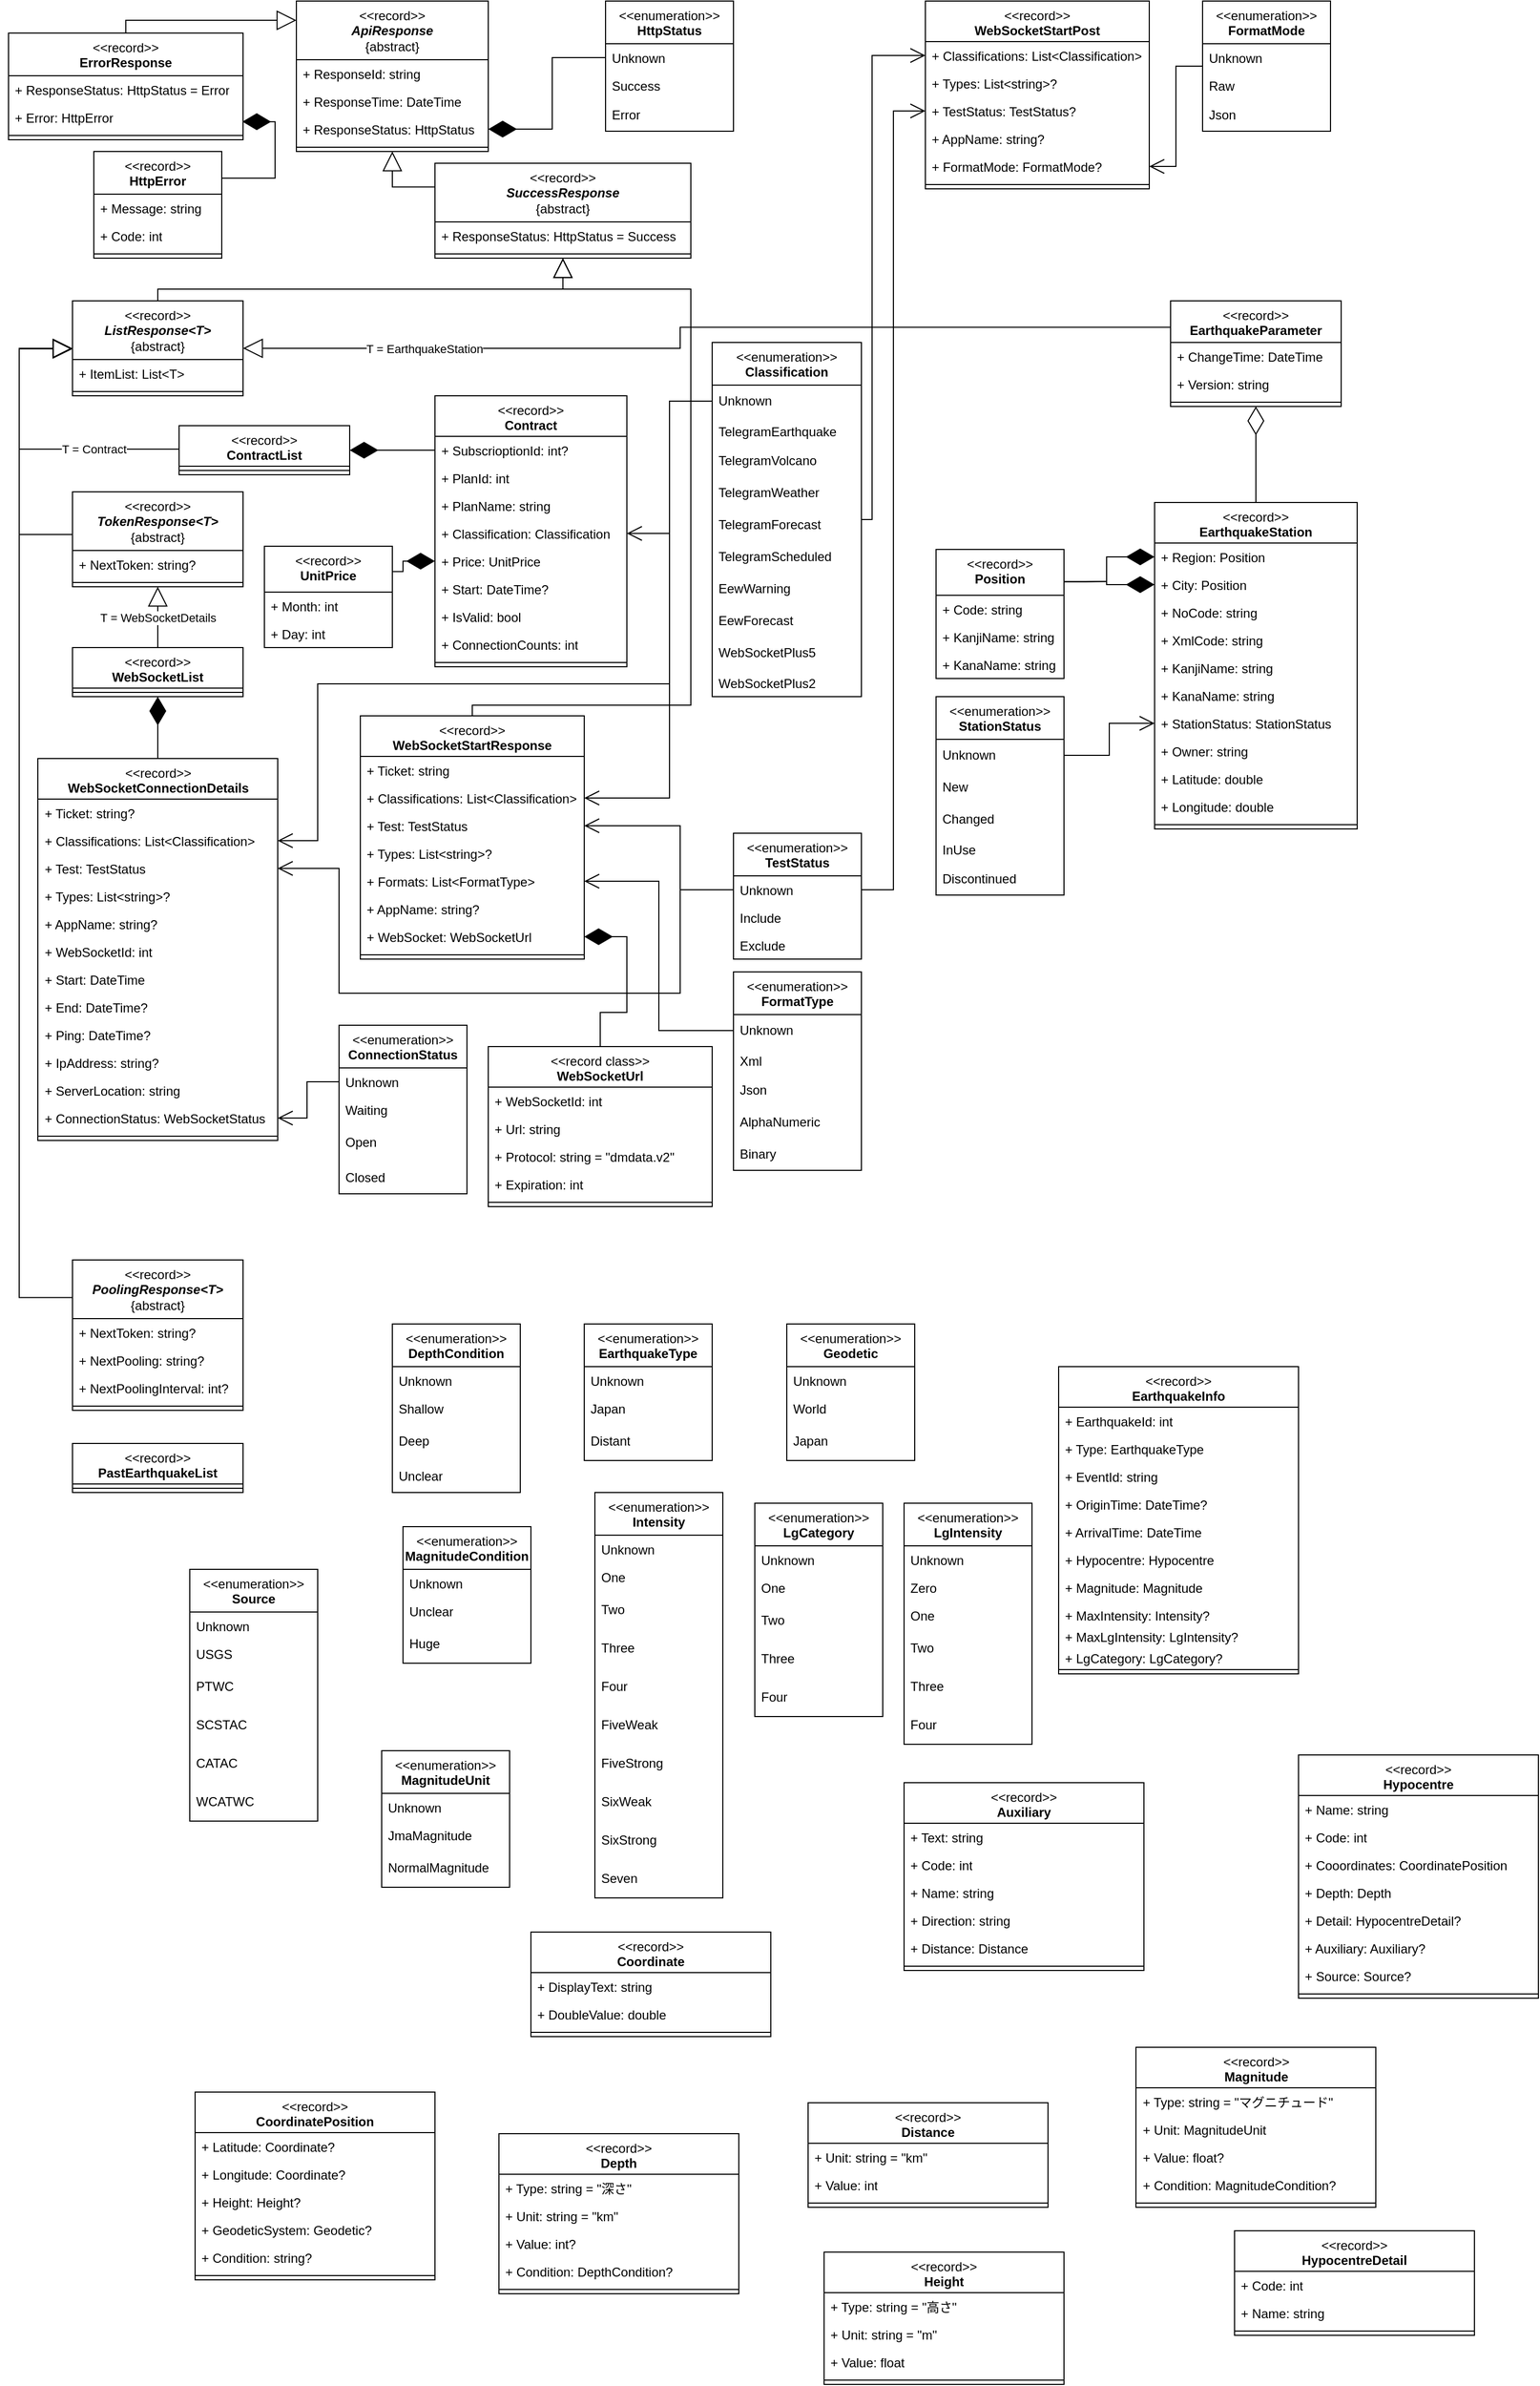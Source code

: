 <mxfile version="24.8.4">
  <diagram id="C5RBs43oDa-KdzZeNtuy" name="Page-1">
    <mxGraphModel dx="1706" dy="1139" grid="1" gridSize="10" guides="1" tooltips="1" connect="1" arrows="1" fold="1" page="1" pageScale="1" pageWidth="827" pageHeight="1169" math="0" shadow="0">
      <root>
        <mxCell id="WIyWlLk6GJQsqaUBKTNV-0" />
        <mxCell id="WIyWlLk6GJQsqaUBKTNV-1" parent="WIyWlLk6GJQsqaUBKTNV-0" />
        <mxCell id="YLLOaxHBiWGZTTnEDzXJ-4" value="&amp;lt;&amp;lt;enumeration&amp;gt;&amp;gt;&lt;br&gt;&lt;b&gt;HttpStatus&lt;/b&gt;" style="swimlane;fontStyle=0;align=center;verticalAlign=top;childLayout=stackLayout;horizontal=1;startSize=40;horizontalStack=0;resizeParent=1;resizeParentMax=0;resizeLast=0;collapsible=0;marginBottom=0;html=1;whiteSpace=wrap;movable=1;resizable=1;rotatable=1;deletable=1;editable=1;locked=0;connectable=1;" parent="WIyWlLk6GJQsqaUBKTNV-1" vertex="1">
          <mxGeometry x="580" y="10" width="120" height="122" as="geometry" />
        </mxCell>
        <mxCell id="YLLOaxHBiWGZTTnEDzXJ-6" value="Unknown" style="text;strokeColor=none;fillColor=none;align=left;verticalAlign=top;spacingLeft=4;spacingRight=4;overflow=hidden;rotatable=1;points=[[0,0.5],[1,0.5]];portConstraint=eastwest;whiteSpace=wrap;html=1;movable=1;resizable=1;deletable=1;editable=1;locked=0;connectable=1;" parent="YLLOaxHBiWGZTTnEDzXJ-4" vertex="1">
          <mxGeometry y="40" width="120" height="26" as="geometry" />
        </mxCell>
        <mxCell id="pjH03qB0m816pcfInYxz-0" value="Success" style="text;strokeColor=none;fillColor=none;align=left;verticalAlign=top;spacingLeft=4;spacingRight=4;overflow=hidden;rotatable=1;points=[[0,0.5],[1,0.5]];portConstraint=eastwest;whiteSpace=wrap;html=1;movable=1;resizable=1;deletable=1;editable=1;locked=0;connectable=1;" parent="YLLOaxHBiWGZTTnEDzXJ-4" vertex="1">
          <mxGeometry y="66" width="120" height="26" as="geometry" />
        </mxCell>
        <mxCell id="YLLOaxHBiWGZTTnEDzXJ-5" value="Error" style="text;html=1;strokeColor=none;fillColor=none;align=left;verticalAlign=middle;spacingLeft=4;spacingRight=4;overflow=hidden;rotatable=1;points=[[0,0.5],[1,0.5]];portConstraint=eastwest;whiteSpace=wrap;movable=1;resizable=1;deletable=1;editable=1;locked=0;connectable=1;" parent="YLLOaxHBiWGZTTnEDzXJ-4" vertex="1">
          <mxGeometry y="92" width="120" height="30" as="geometry" />
        </mxCell>
        <mxCell id="YLLOaxHBiWGZTTnEDzXJ-40" value="" style="endArrow=diamondThin;endFill=1;endSize=24;html=1;rounded=0;entryX=1;entryY=0.5;entryDx=0;entryDy=0;edgeStyle=orthogonalEdgeStyle;exitX=0;exitY=0.5;exitDx=0;exitDy=0;movable=1;resizable=1;rotatable=1;deletable=1;editable=1;locked=0;connectable=1;" parent="WIyWlLk6GJQsqaUBKTNV-1" source="YLLOaxHBiWGZTTnEDzXJ-6" target="YLLOaxHBiWGZTTnEDzXJ-19" edge="1">
          <mxGeometry width="160" relative="1" as="geometry">
            <mxPoint x="660" y="100" as="sourcePoint" />
            <mxPoint x="650" y="90" as="targetPoint" />
            <Array as="points">
              <mxPoint x="530" y="63" />
              <mxPoint x="530" y="130" />
            </Array>
          </mxGeometry>
        </mxCell>
        <mxCell id="YLLOaxHBiWGZTTnEDzXJ-42" value="" style="endArrow=diamondThin;endFill=1;endSize=24;html=1;rounded=0;exitX=1;exitY=0.25;exitDx=0;exitDy=0;entryX=0.997;entryY=0.656;entryDx=0;entryDy=0;entryPerimeter=0;edgeStyle=orthogonalEdgeStyle;movable=1;resizable=1;rotatable=1;deletable=1;editable=1;locked=0;connectable=1;" parent="WIyWlLk6GJQsqaUBKTNV-1" source="YLLOaxHBiWGZTTnEDzXJ-125" target="YLLOaxHBiWGZTTnEDzXJ-29" edge="1">
          <mxGeometry width="160" relative="1" as="geometry">
            <mxPoint x="490" y="210" as="sourcePoint" />
            <mxPoint x="650" y="210" as="targetPoint" />
            <Array as="points">
              <mxPoint x="270" y="176" />
              <mxPoint x="270" y="123" />
            </Array>
          </mxGeometry>
        </mxCell>
        <mxCell id="YLLOaxHBiWGZTTnEDzXJ-43" value="" style="endArrow=block;endSize=16;endFill=0;html=1;rounded=0;entryX=0;entryY=0.128;entryDx=0;entryDy=0;exitX=0.5;exitY=0;exitDx=0;exitDy=0;edgeStyle=orthogonalEdgeStyle;entryPerimeter=0;movable=1;resizable=1;rotatable=1;deletable=1;editable=1;locked=0;connectable=1;" parent="WIyWlLk6GJQsqaUBKTNV-1" source="YLLOaxHBiWGZTTnEDzXJ-134" target="YLLOaxHBiWGZTTnEDzXJ-117" edge="1">
          <mxGeometry x="0.765" y="38" width="160" relative="1" as="geometry">
            <mxPoint x="520" y="200" as="sourcePoint" />
            <mxPoint x="640" y="180" as="targetPoint" />
            <mxPoint as="offset" />
          </mxGeometry>
        </mxCell>
        <mxCell id="YLLOaxHBiWGZTTnEDzXJ-44" value="" style="endArrow=block;endSize=16;endFill=0;html=1;rounded=0;exitX=0;exitY=0.25;exitDx=0;exitDy=0;edgeStyle=orthogonalEdgeStyle;entryX=0.5;entryY=1;entryDx=0;entryDy=0;movable=1;resizable=1;rotatable=1;deletable=1;editable=1;locked=0;connectable=1;" parent="WIyWlLk6GJQsqaUBKTNV-1" source="YLLOaxHBiWGZTTnEDzXJ-142" target="YLLOaxHBiWGZTTnEDzXJ-117" edge="1">
          <mxGeometry width="160" relative="1" as="geometry">
            <mxPoint x="340" y="180" as="sourcePoint" />
            <mxPoint x="500" y="180" as="targetPoint" />
            <Array as="points">
              <mxPoint x="380" y="184" />
            </Array>
          </mxGeometry>
        </mxCell>
        <mxCell id="YLLOaxHBiWGZTTnEDzXJ-48" value="" style="endArrow=block;endSize=16;endFill=0;html=1;rounded=0;exitX=0.5;exitY=0;exitDx=0;exitDy=0;entryX=0.5;entryY=1;entryDx=0;entryDy=0;edgeStyle=orthogonalEdgeStyle;movable=1;resizable=1;rotatable=1;deletable=1;editable=1;locked=0;connectable=1;" parent="WIyWlLk6GJQsqaUBKTNV-1" source="YLLOaxHBiWGZTTnEDzXJ-147" target="YLLOaxHBiWGZTTnEDzXJ-142" edge="1">
          <mxGeometry width="160" relative="1" as="geometry">
            <mxPoint x="280" y="270" as="sourcePoint" />
            <mxPoint x="440" y="270" as="targetPoint" />
            <Array as="points">
              <mxPoint x="160" y="280" />
              <mxPoint x="540" y="280" />
            </Array>
          </mxGeometry>
        </mxCell>
        <mxCell id="YLLOaxHBiWGZTTnEDzXJ-79" value="&amp;lt;&amp;lt;enumeration&amp;gt;&amp;gt;&lt;br&gt;&lt;b&gt;Classification&lt;/b&gt;" style="swimlane;fontStyle=0;align=center;verticalAlign=top;childLayout=stackLayout;horizontal=1;startSize=40;horizontalStack=0;resizeParent=1;resizeParentMax=0;resizeLast=0;collapsible=0;marginBottom=0;html=1;whiteSpace=wrap;movable=1;resizable=1;rotatable=1;deletable=1;editable=1;locked=0;connectable=1;" parent="WIyWlLk6GJQsqaUBKTNV-1" vertex="1">
          <mxGeometry x="680" y="330" width="140" height="332" as="geometry" />
        </mxCell>
        <mxCell id="ryrtGhmW_Z26ruCLo2IK-98" value="Unknown" style="text;html=1;strokeColor=none;fillColor=none;align=left;verticalAlign=middle;spacingLeft=4;spacingRight=4;overflow=hidden;rotatable=1;points=[[0,0.5],[1,0.5]];portConstraint=eastwest;whiteSpace=wrap;movable=1;resizable=1;deletable=1;editable=1;locked=0;connectable=1;" parent="YLLOaxHBiWGZTTnEDzXJ-79" vertex="1">
          <mxGeometry y="40" width="140" height="30" as="geometry" />
        </mxCell>
        <mxCell id="ryrtGhmW_Z26ruCLo2IK-88" value="TelegramEarthquake" style="text;strokeColor=none;fillColor=none;align=left;verticalAlign=top;spacingLeft=4;spacingRight=4;overflow=hidden;rotatable=1;points=[[0,0.5],[1,0.5]];portConstraint=eastwest;whiteSpace=wrap;html=1;movable=1;resizable=1;deletable=1;editable=1;locked=0;connectable=1;" parent="YLLOaxHBiWGZTTnEDzXJ-79" vertex="1">
          <mxGeometry y="70" width="140" height="26" as="geometry" />
        </mxCell>
        <mxCell id="ryrtGhmW_Z26ruCLo2IK-89" value="TelegramVolcano" style="text;html=1;strokeColor=none;fillColor=none;align=left;verticalAlign=middle;spacingLeft=4;spacingRight=4;overflow=hidden;rotatable=1;points=[[0,0.5],[1,0.5]];portConstraint=eastwest;whiteSpace=wrap;movable=1;resizable=1;deletable=1;editable=1;locked=0;connectable=1;" parent="YLLOaxHBiWGZTTnEDzXJ-79" vertex="1">
          <mxGeometry y="96" width="140" height="30" as="geometry" />
        </mxCell>
        <mxCell id="ryrtGhmW_Z26ruCLo2IK-90" value="TelegramWeather" style="text;html=1;strokeColor=none;fillColor=none;align=left;verticalAlign=middle;spacingLeft=4;spacingRight=4;overflow=hidden;rotatable=1;points=[[0,0.5],[1,0.5]];portConstraint=eastwest;whiteSpace=wrap;movable=1;resizable=1;deletable=1;editable=1;locked=0;connectable=1;" parent="YLLOaxHBiWGZTTnEDzXJ-79" vertex="1">
          <mxGeometry y="126" width="140" height="30" as="geometry" />
        </mxCell>
        <mxCell id="ryrtGhmW_Z26ruCLo2IK-91" value="TelegramForecast" style="text;html=1;strokeColor=none;fillColor=none;align=left;verticalAlign=middle;spacingLeft=4;spacingRight=4;overflow=hidden;rotatable=1;points=[[0,0.5],[1,0.5]];portConstraint=eastwest;whiteSpace=wrap;movable=1;resizable=1;deletable=1;editable=1;locked=0;connectable=1;" parent="YLLOaxHBiWGZTTnEDzXJ-79" vertex="1">
          <mxGeometry y="156" width="140" height="30" as="geometry" />
        </mxCell>
        <mxCell id="ryrtGhmW_Z26ruCLo2IK-92" value="TelegramScheduled" style="text;html=1;strokeColor=none;fillColor=none;align=left;verticalAlign=middle;spacingLeft=4;spacingRight=4;overflow=hidden;rotatable=1;points=[[0,0.5],[1,0.5]];portConstraint=eastwest;whiteSpace=wrap;movable=1;resizable=1;deletable=1;editable=1;locked=0;connectable=1;" parent="YLLOaxHBiWGZTTnEDzXJ-79" vertex="1">
          <mxGeometry y="186" width="140" height="30" as="geometry" />
        </mxCell>
        <mxCell id="ryrtGhmW_Z26ruCLo2IK-95" value="EewWarning" style="text;html=1;strokeColor=none;fillColor=none;align=left;verticalAlign=middle;spacingLeft=4;spacingRight=4;overflow=hidden;rotatable=1;points=[[0,0.5],[1,0.5]];portConstraint=eastwest;whiteSpace=wrap;movable=1;resizable=1;deletable=1;editable=1;locked=0;connectable=1;" parent="YLLOaxHBiWGZTTnEDzXJ-79" vertex="1">
          <mxGeometry y="216" width="140" height="30" as="geometry" />
        </mxCell>
        <mxCell id="ryrtGhmW_Z26ruCLo2IK-94" value="EewForecast" style="text;html=1;strokeColor=none;fillColor=none;align=left;verticalAlign=middle;spacingLeft=4;spacingRight=4;overflow=hidden;rotatable=1;points=[[0,0.5],[1,0.5]];portConstraint=eastwest;whiteSpace=wrap;movable=1;resizable=1;deletable=1;editable=1;locked=0;connectable=1;" parent="YLLOaxHBiWGZTTnEDzXJ-79" vertex="1">
          <mxGeometry y="246" width="140" height="30" as="geometry" />
        </mxCell>
        <mxCell id="ryrtGhmW_Z26ruCLo2IK-97" value="WebSocketPlus5" style="text;html=1;strokeColor=none;fillColor=none;align=left;verticalAlign=middle;spacingLeft=4;spacingRight=4;overflow=hidden;rotatable=1;points=[[0,0.5],[1,0.5]];portConstraint=eastwest;whiteSpace=wrap;movable=1;resizable=1;deletable=1;editable=1;locked=0;connectable=1;" parent="YLLOaxHBiWGZTTnEDzXJ-79" vertex="1">
          <mxGeometry y="276" width="140" height="30" as="geometry" />
        </mxCell>
        <mxCell id="ryrtGhmW_Z26ruCLo2IK-96" value="WebSocketPlus2" style="text;strokeColor=none;fillColor=none;align=left;verticalAlign=top;spacingLeft=4;spacingRight=4;overflow=hidden;rotatable=1;points=[[0,0.5],[1,0.5]];portConstraint=eastwest;whiteSpace=wrap;html=1;movable=1;resizable=1;deletable=1;editable=1;locked=0;connectable=1;" parent="YLLOaxHBiWGZTTnEDzXJ-79" vertex="1">
          <mxGeometry y="306" width="140" height="26" as="geometry" />
        </mxCell>
        <mxCell id="YLLOaxHBiWGZTTnEDzXJ-103" value="" style="endArrow=diamondThin;endFill=1;endSize=24;html=1;rounded=0;entryX=1;entryY=0.5;entryDx=0;entryDy=0;exitX=0;exitY=0.5;exitDx=0;exitDy=0;edgeStyle=orthogonalEdgeStyle;movable=1;resizable=1;rotatable=1;deletable=1;editable=1;locked=0;connectable=1;" parent="WIyWlLk6GJQsqaUBKTNV-1" source="YLLOaxHBiWGZTTnEDzXJ-55" target="YLLOaxHBiWGZTTnEDzXJ-150" edge="1">
          <mxGeometry width="160" relative="1" as="geometry">
            <mxPoint x="413" y="431" as="sourcePoint" />
            <mxPoint x="460" y="560" as="targetPoint" />
          </mxGeometry>
        </mxCell>
        <mxCell id="YLLOaxHBiWGZTTnEDzXJ-104" value="T = Contract" style="endArrow=block;endSize=16;endFill=0;html=1;rounded=0;entryX=0;entryY=0.5;entryDx=0;entryDy=0;exitX=0;exitY=0.5;exitDx=0;exitDy=0;edgeStyle=orthogonalEdgeStyle;movable=1;resizable=1;rotatable=1;deletable=1;editable=1;locked=0;connectable=1;" parent="WIyWlLk6GJQsqaUBKTNV-1" source="YLLOaxHBiWGZTTnEDzXJ-150" target="YLLOaxHBiWGZTTnEDzXJ-147" edge="1">
          <mxGeometry x="-0.45" width="160" relative="1" as="geometry">
            <mxPoint x="250" y="450" as="sourcePoint" />
            <mxPoint x="410" y="450" as="targetPoint" />
            <Array as="points">
              <mxPoint x="30" y="430" />
              <mxPoint x="30" y="336" />
              <mxPoint x="80" y="336" />
            </Array>
            <mxPoint as="offset" />
          </mxGeometry>
        </mxCell>
        <mxCell id="YLLOaxHBiWGZTTnEDzXJ-117" value="&amp;lt;&amp;lt;record&amp;gt;&amp;gt;&lt;br&gt;&lt;b&gt;&lt;i&gt;ApiResponse&lt;/i&gt;&lt;/b&gt;&lt;br&gt;{abstract}" style="swimlane;fontStyle=0;align=center;verticalAlign=top;childLayout=stackLayout;horizontal=1;startSize=55;horizontalStack=0;resizeParent=1;resizeParentMax=0;resizeLast=0;collapsible=0;marginBottom=0;html=1;whiteSpace=wrap;movable=1;resizable=1;rotatable=1;deletable=1;editable=1;locked=0;connectable=1;" parent="WIyWlLk6GJQsqaUBKTNV-1" vertex="1">
          <mxGeometry x="290" y="10" width="180" height="141" as="geometry" />
        </mxCell>
        <mxCell id="YLLOaxHBiWGZTTnEDzXJ-18" value="+ ResponseId: string" style="text;strokeColor=none;fillColor=none;align=left;verticalAlign=top;spacingLeft=4;spacingRight=4;overflow=hidden;rotatable=1;points=[[0,0.5],[1,0.5]];portConstraint=eastwest;whiteSpace=wrap;html=1;movable=1;resizable=1;deletable=1;editable=1;locked=0;connectable=1;" parent="YLLOaxHBiWGZTTnEDzXJ-117" vertex="1">
          <mxGeometry y="55" width="180" height="26" as="geometry" />
        </mxCell>
        <mxCell id="YLLOaxHBiWGZTTnEDzXJ-15" value="+ ResponseTime: DateTime" style="text;strokeColor=none;fillColor=none;align=left;verticalAlign=top;spacingLeft=4;spacingRight=4;overflow=hidden;rotatable=1;points=[[0,0.5],[1,0.5]];portConstraint=eastwest;whiteSpace=wrap;html=1;movable=1;resizable=1;deletable=1;editable=1;locked=0;connectable=1;" parent="YLLOaxHBiWGZTTnEDzXJ-117" vertex="1">
          <mxGeometry y="81" width="180" height="26" as="geometry" />
        </mxCell>
        <mxCell id="YLLOaxHBiWGZTTnEDzXJ-19" value="+ ResponseStatus: HttpStatus" style="text;strokeColor=none;fillColor=none;align=left;verticalAlign=top;spacingLeft=4;spacingRight=4;overflow=hidden;rotatable=1;points=[[0,0.5],[1,0.5]];portConstraint=eastwest;whiteSpace=wrap;html=1;movable=1;resizable=1;deletable=1;editable=1;locked=0;connectable=1;" parent="YLLOaxHBiWGZTTnEDzXJ-117" vertex="1">
          <mxGeometry y="107" width="180" height="26" as="geometry" />
        </mxCell>
        <mxCell id="YLLOaxHBiWGZTTnEDzXJ-122" value="" style="line;strokeWidth=1;fillColor=none;align=left;verticalAlign=middle;spacingTop=-1;spacingLeft=3;spacingRight=3;rotatable=1;labelPosition=right;points=[];portConstraint=eastwest;movable=1;resizable=1;deletable=1;editable=1;locked=0;connectable=1;" parent="YLLOaxHBiWGZTTnEDzXJ-117" vertex="1">
          <mxGeometry y="133" width="180" height="8" as="geometry" />
        </mxCell>
        <mxCell id="YLLOaxHBiWGZTTnEDzXJ-125" value="&amp;lt;&amp;lt;record&amp;gt;&amp;gt;&lt;br&gt;&lt;b&gt;HttpError&lt;/b&gt;" style="swimlane;fontStyle=0;align=center;verticalAlign=top;childLayout=stackLayout;horizontal=1;startSize=40;horizontalStack=0;resizeParent=1;resizeParentMax=0;resizeLast=0;collapsible=0;marginBottom=0;html=1;whiteSpace=wrap;movable=1;resizable=1;rotatable=1;deletable=1;editable=1;locked=0;connectable=1;" parent="WIyWlLk6GJQsqaUBKTNV-1" vertex="1">
          <mxGeometry x="100" y="151" width="120" height="100" as="geometry" />
        </mxCell>
        <mxCell id="YLLOaxHBiWGZTTnEDzXJ-34" value="+ Message: string" style="text;strokeColor=none;fillColor=none;align=left;verticalAlign=top;spacingLeft=4;spacingRight=4;overflow=hidden;rotatable=1;points=[[0,0.5],[1,0.5]];portConstraint=eastwest;whiteSpace=wrap;html=1;movable=1;resizable=1;deletable=1;editable=1;locked=0;connectable=1;" parent="YLLOaxHBiWGZTTnEDzXJ-125" vertex="1">
          <mxGeometry y="40" width="120" height="26" as="geometry" />
        </mxCell>
        <mxCell id="YLLOaxHBiWGZTTnEDzXJ-35" value="+ Code: int" style="text;strokeColor=none;fillColor=none;align=left;verticalAlign=top;spacingLeft=4;spacingRight=4;overflow=hidden;rotatable=1;points=[[0,0.5],[1,0.5]];portConstraint=eastwest;whiteSpace=wrap;html=1;movable=1;resizable=1;deletable=1;editable=1;locked=0;connectable=1;" parent="YLLOaxHBiWGZTTnEDzXJ-125" vertex="1">
          <mxGeometry y="66" width="120" height="26" as="geometry" />
        </mxCell>
        <mxCell id="YLLOaxHBiWGZTTnEDzXJ-129" value="" style="line;strokeWidth=1;fillColor=none;align=left;verticalAlign=middle;spacingTop=-1;spacingLeft=3;spacingRight=3;rotatable=1;labelPosition=right;points=[];portConstraint=eastwest;movable=1;resizable=1;deletable=1;editable=1;locked=0;connectable=1;" parent="YLLOaxHBiWGZTTnEDzXJ-125" vertex="1">
          <mxGeometry y="92" width="120" height="8" as="geometry" />
        </mxCell>
        <mxCell id="YLLOaxHBiWGZTTnEDzXJ-134" value="&amp;lt;&amp;lt;record&amp;gt;&amp;gt;&lt;br&gt;&lt;b&gt;ErrorResponse&lt;/b&gt;" style="swimlane;fontStyle=0;align=center;verticalAlign=top;childLayout=stackLayout;horizontal=1;startSize=40;horizontalStack=0;resizeParent=1;resizeParentMax=0;resizeLast=0;collapsible=0;marginBottom=0;html=1;whiteSpace=wrap;movable=1;resizable=1;rotatable=1;deletable=1;editable=1;locked=0;connectable=1;" parent="WIyWlLk6GJQsqaUBKTNV-1" vertex="1">
          <mxGeometry x="20" y="40" width="220" height="100" as="geometry" />
        </mxCell>
        <mxCell id="YLLOaxHBiWGZTTnEDzXJ-28" value="+ ResponseStatus: HttpStatus = Error" style="text;strokeColor=none;fillColor=none;align=left;verticalAlign=top;spacingLeft=4;spacingRight=4;overflow=hidden;rotatable=1;points=[[0,0.5],[1,0.5]];portConstraint=eastwest;whiteSpace=wrap;html=1;movable=1;resizable=1;deletable=1;editable=1;locked=0;connectable=1;" parent="YLLOaxHBiWGZTTnEDzXJ-134" vertex="1">
          <mxGeometry y="40" width="220" height="26" as="geometry" />
        </mxCell>
        <mxCell id="YLLOaxHBiWGZTTnEDzXJ-29" value="+ Error: HttpError" style="text;strokeColor=none;fillColor=none;align=left;verticalAlign=top;spacingLeft=4;spacingRight=4;overflow=hidden;rotatable=1;points=[[0,0.5],[1,0.5]];portConstraint=eastwest;whiteSpace=wrap;html=1;movable=1;resizable=1;deletable=1;editable=1;locked=0;connectable=1;" parent="YLLOaxHBiWGZTTnEDzXJ-134" vertex="1">
          <mxGeometry y="66" width="220" height="26" as="geometry" />
        </mxCell>
        <mxCell id="YLLOaxHBiWGZTTnEDzXJ-137" value="" style="line;strokeWidth=1;fillColor=none;align=left;verticalAlign=middle;spacingTop=-1;spacingLeft=3;spacingRight=3;rotatable=1;labelPosition=right;points=[];portConstraint=eastwest;movable=1;resizable=1;deletable=1;editable=1;locked=0;connectable=1;" parent="YLLOaxHBiWGZTTnEDzXJ-134" vertex="1">
          <mxGeometry y="92" width="220" height="8" as="geometry" />
        </mxCell>
        <mxCell id="YLLOaxHBiWGZTTnEDzXJ-142" value="&amp;lt;&amp;lt;record&amp;gt;&amp;gt;&lt;br&gt;&lt;b&gt;&lt;i&gt;SuccessResponse&lt;/i&gt;&lt;/b&gt;&lt;br&gt;{abstract}" style="swimlane;fontStyle=0;align=center;verticalAlign=top;childLayout=stackLayout;horizontal=1;startSize=55;horizontalStack=0;resizeParent=1;resizeParentMax=0;resizeLast=0;collapsible=0;marginBottom=0;html=1;whiteSpace=wrap;movable=1;resizable=1;rotatable=1;deletable=1;editable=1;locked=0;connectable=1;" parent="WIyWlLk6GJQsqaUBKTNV-1" vertex="1">
          <mxGeometry x="420" y="162" width="240" height="89" as="geometry" />
        </mxCell>
        <mxCell id="YLLOaxHBiWGZTTnEDzXJ-145" value="+ ResponseStatus: HttpStatus = Success" style="text;strokeColor=none;fillColor=none;align=left;verticalAlign=top;spacingLeft=4;spacingRight=4;overflow=hidden;rotatable=1;points=[[0,0.5],[1,0.5]];portConstraint=eastwest;whiteSpace=wrap;html=1;movable=1;resizable=1;deletable=1;editable=1;locked=0;connectable=1;" parent="YLLOaxHBiWGZTTnEDzXJ-142" vertex="1">
          <mxGeometry y="55" width="240" height="26" as="geometry" />
        </mxCell>
        <mxCell id="YLLOaxHBiWGZTTnEDzXJ-146" value="" style="line;strokeWidth=1;fillColor=none;align=left;verticalAlign=middle;spacingTop=-1;spacingLeft=3;spacingRight=3;rotatable=1;labelPosition=right;points=[];portConstraint=eastwest;movable=1;resizable=1;deletable=1;editable=1;locked=0;connectable=1;" parent="YLLOaxHBiWGZTTnEDzXJ-142" vertex="1">
          <mxGeometry y="81" width="240" height="8" as="geometry" />
        </mxCell>
        <mxCell id="YLLOaxHBiWGZTTnEDzXJ-147" value="&amp;lt;&amp;lt;record&amp;gt;&amp;gt;&lt;br&gt;&lt;b&gt;&lt;i&gt;ListResponse&amp;lt;T&amp;gt;&lt;/i&gt;&lt;/b&gt;&lt;br&gt;{abstract}" style="swimlane;fontStyle=0;align=center;verticalAlign=top;childLayout=stackLayout;horizontal=1;startSize=55;horizontalStack=0;resizeParent=1;resizeParentMax=0;resizeLast=0;collapsible=0;marginBottom=0;html=1;whiteSpace=wrap;movable=1;resizable=1;rotatable=1;deletable=1;editable=1;locked=0;connectable=1;" parent="WIyWlLk6GJQsqaUBKTNV-1" vertex="1">
          <mxGeometry x="80" y="291" width="160" height="89" as="geometry" />
        </mxCell>
        <mxCell id="YLLOaxHBiWGZTTnEDzXJ-148" value="+ ItemList: List&amp;lt;T&amp;gt;" style="text;strokeColor=none;fillColor=none;align=left;verticalAlign=top;spacingLeft=4;spacingRight=4;overflow=hidden;rotatable=1;points=[[0,0.5],[1,0.5]];portConstraint=eastwest;whiteSpace=wrap;html=1;movable=1;resizable=1;deletable=1;editable=1;locked=0;connectable=1;" parent="YLLOaxHBiWGZTTnEDzXJ-147" vertex="1">
          <mxGeometry y="55" width="160" height="26" as="geometry" />
        </mxCell>
        <mxCell id="YLLOaxHBiWGZTTnEDzXJ-149" value="" style="line;strokeWidth=1;fillColor=none;align=left;verticalAlign=middle;spacingTop=-1;spacingLeft=3;spacingRight=3;rotatable=1;labelPosition=right;points=[];portConstraint=eastwest;movable=1;resizable=1;deletable=1;editable=1;locked=0;connectable=1;" parent="YLLOaxHBiWGZTTnEDzXJ-147" vertex="1">
          <mxGeometry y="81" width="160" height="8" as="geometry" />
        </mxCell>
        <mxCell id="YLLOaxHBiWGZTTnEDzXJ-150" value="&amp;lt;&amp;lt;record&amp;gt;&amp;gt;&lt;br&gt;&lt;b&gt;ContractList&lt;/b&gt;" style="swimlane;fontStyle=0;align=center;verticalAlign=top;childLayout=stackLayout;horizontal=1;startSize=38;horizontalStack=0;resizeParent=1;resizeParentMax=0;resizeLast=0;collapsible=0;marginBottom=0;html=1;whiteSpace=wrap;movable=1;resizable=1;rotatable=1;deletable=1;editable=1;locked=0;connectable=1;" parent="WIyWlLk6GJQsqaUBKTNV-1" vertex="1">
          <mxGeometry x="180" y="408" width="160" height="46" as="geometry" />
        </mxCell>
        <mxCell id="YLLOaxHBiWGZTTnEDzXJ-152" value="" style="line;strokeWidth=1;fillColor=none;align=left;verticalAlign=middle;spacingTop=-1;spacingLeft=3;spacingRight=3;rotatable=1;labelPosition=right;points=[];portConstraint=eastwest;movable=1;resizable=1;deletable=1;editable=1;locked=0;connectable=1;" parent="YLLOaxHBiWGZTTnEDzXJ-150" vertex="1">
          <mxGeometry y="38" width="160" height="8" as="geometry" />
        </mxCell>
        <mxCell id="YLLOaxHBiWGZTTnEDzXJ-154" value="&amp;lt;&amp;lt;record&amp;gt;&amp;gt;&lt;br&gt;&lt;b&gt;Contract&lt;/b&gt;" style="swimlane;fontStyle=0;align=center;verticalAlign=top;childLayout=stackLayout;horizontal=1;startSize=38;horizontalStack=0;resizeParent=1;resizeParentMax=0;resizeLast=0;collapsible=0;marginBottom=0;html=1;whiteSpace=wrap;movable=1;resizable=1;rotatable=1;deletable=1;editable=1;locked=0;connectable=1;" parent="WIyWlLk6GJQsqaUBKTNV-1" vertex="1">
          <mxGeometry x="420" y="380" width="180" height="254" as="geometry" />
        </mxCell>
        <mxCell id="YLLOaxHBiWGZTTnEDzXJ-55" value="+ SubscrioptionId: int?" style="text;strokeColor=none;fillColor=none;align=left;verticalAlign=top;spacingLeft=4;spacingRight=4;overflow=hidden;rotatable=1;points=[[0,0.5],[1,0.5]];portConstraint=eastwest;whiteSpace=wrap;html=1;movable=1;resizable=1;deletable=1;editable=1;locked=0;connectable=1;" parent="YLLOaxHBiWGZTTnEDzXJ-154" vertex="1">
          <mxGeometry y="38" width="180" height="26" as="geometry" />
        </mxCell>
        <mxCell id="YLLOaxHBiWGZTTnEDzXJ-56" value="+ PlanId: int" style="text;strokeColor=none;fillColor=none;align=left;verticalAlign=top;spacingLeft=4;spacingRight=4;overflow=hidden;rotatable=1;points=[[0,0.5],[1,0.5]];portConstraint=eastwest;whiteSpace=wrap;html=1;movable=1;resizable=1;deletable=1;editable=1;locked=0;connectable=1;" parent="YLLOaxHBiWGZTTnEDzXJ-154" vertex="1">
          <mxGeometry y="64" width="180" height="26" as="geometry" />
        </mxCell>
        <mxCell id="YLLOaxHBiWGZTTnEDzXJ-57" value="+ PlanName: string" style="text;strokeColor=none;fillColor=none;align=left;verticalAlign=top;spacingLeft=4;spacingRight=4;overflow=hidden;rotatable=1;points=[[0,0.5],[1,0.5]];portConstraint=eastwest;whiteSpace=wrap;html=1;movable=1;resizable=1;deletable=1;editable=1;locked=0;connectable=1;" parent="YLLOaxHBiWGZTTnEDzXJ-154" vertex="1">
          <mxGeometry y="90" width="180" height="26" as="geometry" />
        </mxCell>
        <mxCell id="YLLOaxHBiWGZTTnEDzXJ-60" value="+ Classification: Classification" style="text;strokeColor=none;fillColor=none;align=left;verticalAlign=top;spacingLeft=4;spacingRight=4;overflow=hidden;rotatable=1;points=[[0,0.5],[1,0.5]];portConstraint=eastwest;whiteSpace=wrap;html=1;movable=1;resizable=1;deletable=1;editable=1;locked=0;connectable=1;" parent="YLLOaxHBiWGZTTnEDzXJ-154" vertex="1">
          <mxGeometry y="116" width="180" height="26" as="geometry" />
        </mxCell>
        <mxCell id="YLLOaxHBiWGZTTnEDzXJ-59" value="+ Price: UnitPrice" style="text;strokeColor=none;fillColor=none;align=left;verticalAlign=top;spacingLeft=4;spacingRight=4;overflow=hidden;rotatable=1;points=[[0,0.5],[1,0.5]];portConstraint=eastwest;whiteSpace=wrap;html=1;movable=1;resizable=1;deletable=1;editable=1;locked=0;connectable=1;" parent="YLLOaxHBiWGZTTnEDzXJ-154" vertex="1">
          <mxGeometry y="142" width="180" height="26" as="geometry" />
        </mxCell>
        <mxCell id="YLLOaxHBiWGZTTnEDzXJ-73" value="+ Start: DateTime?" style="text;strokeColor=none;fillColor=none;align=left;verticalAlign=top;spacingLeft=4;spacingRight=4;overflow=hidden;rotatable=1;points=[[0,0.5],[1,0.5]];portConstraint=eastwest;whiteSpace=wrap;html=1;movable=1;resizable=1;deletable=1;editable=1;locked=0;connectable=1;" parent="YLLOaxHBiWGZTTnEDzXJ-154" vertex="1">
          <mxGeometry y="168" width="180" height="26" as="geometry" />
        </mxCell>
        <mxCell id="YLLOaxHBiWGZTTnEDzXJ-72" value="+ IsValid: bool" style="text;strokeColor=none;fillColor=none;align=left;verticalAlign=top;spacingLeft=4;spacingRight=4;overflow=hidden;rotatable=1;points=[[0,0.5],[1,0.5]];portConstraint=eastwest;whiteSpace=wrap;html=1;movable=1;resizable=1;deletable=1;editable=1;locked=0;connectable=1;" parent="YLLOaxHBiWGZTTnEDzXJ-154" vertex="1">
          <mxGeometry y="194" width="180" height="26" as="geometry" />
        </mxCell>
        <mxCell id="YLLOaxHBiWGZTTnEDzXJ-74" value="+ ConnectionCounts: int" style="text;strokeColor=none;fillColor=none;align=left;verticalAlign=top;spacingLeft=4;spacingRight=4;overflow=hidden;rotatable=1;points=[[0,0.5],[1,0.5]];portConstraint=eastwest;whiteSpace=wrap;html=1;movable=1;resizable=1;deletable=1;editable=1;locked=0;connectable=1;" parent="YLLOaxHBiWGZTTnEDzXJ-154" vertex="1">
          <mxGeometry y="220" width="180" height="26" as="geometry" />
        </mxCell>
        <mxCell id="YLLOaxHBiWGZTTnEDzXJ-156" value="" style="line;strokeWidth=1;fillColor=none;align=left;verticalAlign=middle;spacingTop=-1;spacingLeft=3;spacingRight=3;rotatable=1;labelPosition=right;points=[];portConstraint=eastwest;movable=1;resizable=1;deletable=1;editable=1;locked=0;connectable=1;" parent="YLLOaxHBiWGZTTnEDzXJ-154" vertex="1">
          <mxGeometry y="246" width="180" height="8" as="geometry" />
        </mxCell>
        <mxCell id="YLLOaxHBiWGZTTnEDzXJ-157" value="&amp;lt;&amp;lt;record&amp;gt;&amp;gt;&lt;br&gt;&lt;b&gt;&lt;i&gt;TokenResponse&amp;lt;T&amp;gt;&lt;/i&gt;&lt;/b&gt;&lt;br&gt;{abstract}" style="swimlane;fontStyle=0;align=center;verticalAlign=top;childLayout=stackLayout;horizontal=1;startSize=55;horizontalStack=0;resizeParent=1;resizeParentMax=0;resizeLast=0;collapsible=0;marginBottom=0;html=1;whiteSpace=wrap;movable=1;resizable=1;rotatable=1;deletable=1;editable=1;locked=0;connectable=1;" parent="WIyWlLk6GJQsqaUBKTNV-1" vertex="1">
          <mxGeometry x="80" y="470" width="160" height="89" as="geometry" />
        </mxCell>
        <mxCell id="YLLOaxHBiWGZTTnEDzXJ-158" value="+ NextToken: string?" style="text;strokeColor=none;fillColor=none;align=left;verticalAlign=top;spacingLeft=4;spacingRight=4;overflow=hidden;rotatable=1;points=[[0,0.5],[1,0.5]];portConstraint=eastwest;whiteSpace=wrap;html=1;movable=1;resizable=1;deletable=1;editable=1;locked=0;connectable=1;" parent="YLLOaxHBiWGZTTnEDzXJ-157" vertex="1">
          <mxGeometry y="55" width="160" height="26" as="geometry" />
        </mxCell>
        <mxCell id="YLLOaxHBiWGZTTnEDzXJ-159" value="" style="line;strokeWidth=1;fillColor=none;align=left;verticalAlign=middle;spacingTop=-1;spacingLeft=3;spacingRight=3;rotatable=1;labelPosition=right;points=[];portConstraint=eastwest;movable=1;resizable=1;deletable=1;editable=1;locked=0;connectable=1;" parent="YLLOaxHBiWGZTTnEDzXJ-157" vertex="1">
          <mxGeometry y="81" width="160" height="8" as="geometry" />
        </mxCell>
        <mxCell id="YLLOaxHBiWGZTTnEDzXJ-161" value="" style="endArrow=block;endSize=16;endFill=0;html=1;rounded=0;entryX=0;entryY=0.5;entryDx=0;entryDy=0;exitX=0;exitY=0.5;exitDx=0;exitDy=0;edgeStyle=orthogonalEdgeStyle;movable=1;resizable=1;rotatable=1;deletable=1;editable=1;locked=0;connectable=1;" parent="WIyWlLk6GJQsqaUBKTNV-1" source="YLLOaxHBiWGZTTnEDzXJ-157" target="YLLOaxHBiWGZTTnEDzXJ-147" edge="1">
          <mxGeometry width="160" relative="1" as="geometry">
            <mxPoint x="270" y="580" as="sourcePoint" />
            <mxPoint x="430" y="580" as="targetPoint" />
            <Array as="points">
              <mxPoint x="80" y="510" />
              <mxPoint x="30" y="510" />
              <mxPoint x="30" y="336" />
              <mxPoint x="80" y="336" />
            </Array>
          </mxGeometry>
        </mxCell>
        <mxCell id="YLLOaxHBiWGZTTnEDzXJ-162" value="&amp;lt;&amp;lt;record&amp;gt;&amp;gt;&lt;br&gt;&lt;div&gt;&lt;b&gt;&lt;i&gt;PoolingResponse&amp;lt;T&amp;gt;&lt;/i&gt;&lt;/b&gt;&lt;br&gt;{abstract}&lt;/div&gt;" style="swimlane;fontStyle=0;align=center;verticalAlign=top;childLayout=stackLayout;horizontal=1;startSize=55;horizontalStack=0;resizeParent=1;resizeParentMax=0;resizeLast=0;collapsible=0;marginBottom=0;html=1;whiteSpace=wrap;movable=1;resizable=1;rotatable=1;deletable=1;editable=1;locked=0;connectable=1;" parent="WIyWlLk6GJQsqaUBKTNV-1" vertex="1">
          <mxGeometry x="80" y="1190" width="160" height="141" as="geometry" />
        </mxCell>
        <mxCell id="YLLOaxHBiWGZTTnEDzXJ-185" value="+ NextToken: string?" style="text;strokeColor=none;fillColor=none;align=left;verticalAlign=top;spacingLeft=4;spacingRight=4;overflow=hidden;rotatable=1;points=[[0,0.5],[1,0.5]];portConstraint=eastwest;whiteSpace=wrap;html=1;movable=1;resizable=1;deletable=1;editable=1;locked=0;connectable=1;" parent="YLLOaxHBiWGZTTnEDzXJ-162" vertex="1">
          <mxGeometry y="55" width="160" height="26" as="geometry" />
        </mxCell>
        <mxCell id="YLLOaxHBiWGZTTnEDzXJ-186" value="+ NextPooling: string?" style="text;strokeColor=none;fillColor=none;align=left;verticalAlign=top;spacingLeft=4;spacingRight=4;overflow=hidden;rotatable=1;points=[[0,0.5],[1,0.5]];portConstraint=eastwest;whiteSpace=wrap;html=1;movable=1;resizable=1;deletable=1;editable=1;locked=0;connectable=1;" parent="YLLOaxHBiWGZTTnEDzXJ-162" vertex="1">
          <mxGeometry y="81" width="160" height="26" as="geometry" />
        </mxCell>
        <mxCell id="YLLOaxHBiWGZTTnEDzXJ-187" value="+ NextPoolingInterval: int?" style="text;strokeColor=none;fillColor=none;align=left;verticalAlign=top;spacingLeft=4;spacingRight=4;overflow=hidden;rotatable=1;points=[[0,0.5],[1,0.5]];portConstraint=eastwest;whiteSpace=wrap;html=1;movable=1;resizable=1;deletable=1;editable=1;locked=0;connectable=1;" parent="YLLOaxHBiWGZTTnEDzXJ-162" vertex="1">
          <mxGeometry y="107" width="160" height="26" as="geometry" />
        </mxCell>
        <mxCell id="YLLOaxHBiWGZTTnEDzXJ-164" value="" style="line;strokeWidth=1;fillColor=none;align=left;verticalAlign=middle;spacingTop=-1;spacingLeft=3;spacingRight=3;rotatable=1;labelPosition=right;points=[];portConstraint=eastwest;movable=1;resizable=1;deletable=1;editable=1;locked=0;connectable=1;" parent="YLLOaxHBiWGZTTnEDzXJ-162" vertex="1">
          <mxGeometry y="133" width="160" height="8" as="geometry" />
        </mxCell>
        <mxCell id="YLLOaxHBiWGZTTnEDzXJ-168" value="" style="endArrow=block;endSize=16;endFill=0;html=1;rounded=0;exitX=0;exitY=0.25;exitDx=0;exitDy=0;entryX=0;entryY=0.5;entryDx=0;entryDy=0;edgeStyle=orthogonalEdgeStyle;movable=1;resizable=1;rotatable=1;deletable=1;editable=1;locked=0;connectable=1;" parent="WIyWlLk6GJQsqaUBKTNV-1" source="YLLOaxHBiWGZTTnEDzXJ-162" target="YLLOaxHBiWGZTTnEDzXJ-147" edge="1">
          <mxGeometry width="160" relative="1" as="geometry">
            <mxPoint x="60" y="740" as="sourcePoint" />
            <mxPoint x="494" y="710" as="targetPoint" />
            <Array as="points">
              <mxPoint x="30" y="1225" />
              <mxPoint x="30" y="336" />
            </Array>
          </mxGeometry>
        </mxCell>
        <mxCell id="YLLOaxHBiWGZTTnEDzXJ-171" value="&amp;lt;&amp;lt;record&amp;gt;&amp;gt;&lt;br&gt;&lt;b&gt;UnitPrice&lt;/b&gt;" style="swimlane;fontStyle=0;align=center;verticalAlign=top;childLayout=stackLayout;horizontal=1;startSize=43;horizontalStack=0;resizeParent=1;resizeParentMax=0;resizeLast=0;collapsible=0;marginBottom=0;html=1;whiteSpace=wrap;movable=1;resizable=1;rotatable=1;deletable=1;editable=1;locked=0;connectable=1;" parent="WIyWlLk6GJQsqaUBKTNV-1" vertex="1">
          <mxGeometry x="260" y="521" width="120" height="95" as="geometry" />
        </mxCell>
        <mxCell id="ryrtGhmW_Z26ruCLo2IK-36" value="+ Month: int" style="text;strokeColor=none;fillColor=none;align=left;verticalAlign=top;spacingLeft=4;spacingRight=4;overflow=hidden;rotatable=1;points=[[0,0.5],[1,0.5]];portConstraint=eastwest;whiteSpace=wrap;html=1;movable=1;resizable=1;deletable=1;editable=1;locked=0;connectable=1;" parent="YLLOaxHBiWGZTTnEDzXJ-171" vertex="1">
          <mxGeometry y="43" width="120" height="26" as="geometry" />
        </mxCell>
        <mxCell id="ryrtGhmW_Z26ruCLo2IK-35" value="+ Day: int" style="text;strokeColor=none;fillColor=none;align=left;verticalAlign=top;spacingLeft=4;spacingRight=4;overflow=hidden;rotatable=1;points=[[0,0.5],[1,0.5]];portConstraint=eastwest;whiteSpace=wrap;html=1;movable=1;resizable=1;deletable=1;editable=1;locked=0;connectable=1;" parent="YLLOaxHBiWGZTTnEDzXJ-171" vertex="1">
          <mxGeometry y="69" width="120" height="26" as="geometry" />
        </mxCell>
        <mxCell id="ryrtGhmW_Z26ruCLo2IK-42" value="&amp;lt;&amp;lt;enumeration&amp;gt;&amp;gt;&lt;br&gt;&lt;b&gt;FormatType&lt;/b&gt;" style="swimlane;fontStyle=0;align=center;verticalAlign=top;childLayout=stackLayout;horizontal=1;startSize=40;horizontalStack=0;resizeParent=1;resizeParentMax=0;resizeLast=0;collapsible=0;marginBottom=0;html=1;whiteSpace=wrap;movable=1;resizable=1;rotatable=1;deletable=1;editable=1;locked=0;connectable=1;" parent="WIyWlLk6GJQsqaUBKTNV-1" vertex="1">
          <mxGeometry x="700" y="920" width="120" height="186" as="geometry" />
        </mxCell>
        <mxCell id="pjH03qB0m816pcfInYxz-21" value="Unknown" style="text;html=1;strokeColor=none;fillColor=none;align=left;verticalAlign=middle;spacingLeft=4;spacingRight=4;overflow=hidden;rotatable=1;points=[[0,0.5],[1,0.5]];portConstraint=eastwest;whiteSpace=wrap;movable=1;resizable=1;deletable=1;editable=1;locked=0;connectable=1;" parent="ryrtGhmW_Z26ruCLo2IK-42" vertex="1">
          <mxGeometry y="40" width="120" height="30" as="geometry" />
        </mxCell>
        <mxCell id="ryrtGhmW_Z26ruCLo2IK-67" value="Xml" style="text;strokeColor=none;fillColor=none;align=left;verticalAlign=top;spacingLeft=4;spacingRight=4;overflow=hidden;rotatable=1;points=[[0,0.5],[1,0.5]];portConstraint=eastwest;whiteSpace=wrap;html=1;movable=1;resizable=1;deletable=1;editable=1;locked=0;connectable=1;" parent="ryrtGhmW_Z26ruCLo2IK-42" vertex="1">
          <mxGeometry y="70" width="120" height="26" as="geometry" />
        </mxCell>
        <mxCell id="ryrtGhmW_Z26ruCLo2IK-68" value="Json" style="text;html=1;strokeColor=none;fillColor=none;align=left;verticalAlign=middle;spacingLeft=4;spacingRight=4;overflow=hidden;rotatable=1;points=[[0,0.5],[1,0.5]];portConstraint=eastwest;whiteSpace=wrap;movable=1;resizable=1;deletable=1;editable=1;locked=0;connectable=1;" parent="ryrtGhmW_Z26ruCLo2IK-42" vertex="1">
          <mxGeometry y="96" width="120" height="30" as="geometry" />
        </mxCell>
        <mxCell id="ryrtGhmW_Z26ruCLo2IK-69" value="AlphaNumeric" style="text;html=1;strokeColor=none;fillColor=none;align=left;verticalAlign=middle;spacingLeft=4;spacingRight=4;overflow=hidden;rotatable=1;points=[[0,0.5],[1,0.5]];portConstraint=eastwest;whiteSpace=wrap;movable=1;resizable=1;deletable=1;editable=1;locked=0;connectable=1;" parent="ryrtGhmW_Z26ruCLo2IK-42" vertex="1">
          <mxGeometry y="126" width="120" height="30" as="geometry" />
        </mxCell>
        <mxCell id="ryrtGhmW_Z26ruCLo2IK-70" value="Binary" style="text;html=1;strokeColor=none;fillColor=none;align=left;verticalAlign=middle;spacingLeft=4;spacingRight=4;overflow=hidden;rotatable=1;points=[[0,0.5],[1,0.5]];portConstraint=eastwest;whiteSpace=wrap;movable=1;resizable=1;deletable=1;editable=1;locked=0;connectable=1;" parent="ryrtGhmW_Z26ruCLo2IK-42" vertex="1">
          <mxGeometry y="156" width="120" height="30" as="geometry" />
        </mxCell>
        <mxCell id="ryrtGhmW_Z26ruCLo2IK-54" value="&amp;lt;&amp;lt;enumeration&amp;gt;&amp;gt;&lt;br&gt;&lt;b&gt;ConnectionStatus&lt;/b&gt;" style="swimlane;fontStyle=0;align=center;verticalAlign=top;childLayout=stackLayout;horizontal=1;startSize=40;horizontalStack=0;resizeParent=1;resizeParentMax=0;resizeLast=0;collapsible=0;marginBottom=0;html=1;whiteSpace=wrap;movable=1;resizable=1;rotatable=1;deletable=1;editable=1;locked=0;connectable=1;" parent="WIyWlLk6GJQsqaUBKTNV-1" vertex="1">
          <mxGeometry x="330" y="970" width="120" height="158" as="geometry" />
        </mxCell>
        <mxCell id="pjH03qB0m816pcfInYxz-3" value="Unknown" style="text;strokeColor=none;fillColor=none;align=left;verticalAlign=top;spacingLeft=4;spacingRight=4;overflow=hidden;rotatable=1;points=[[0,0.5],[1,0.5]];portConstraint=eastwest;whiteSpace=wrap;html=1;movable=1;resizable=1;deletable=1;editable=1;locked=0;connectable=1;" parent="ryrtGhmW_Z26ruCLo2IK-54" vertex="1">
          <mxGeometry y="40" width="120" height="26" as="geometry" />
        </mxCell>
        <mxCell id="ryrtGhmW_Z26ruCLo2IK-64" value="Waiting" style="text;strokeColor=none;fillColor=none;align=left;verticalAlign=top;spacingLeft=4;spacingRight=4;overflow=hidden;rotatable=1;points=[[0,0.5],[1,0.5]];portConstraint=eastwest;whiteSpace=wrap;html=1;movable=1;resizable=1;deletable=1;editable=1;locked=0;connectable=1;" parent="ryrtGhmW_Z26ruCLo2IK-54" vertex="1">
          <mxGeometry y="66" width="120" height="26" as="geometry" />
        </mxCell>
        <mxCell id="ryrtGhmW_Z26ruCLo2IK-65" value="Open" style="text;html=1;strokeColor=none;fillColor=none;align=left;verticalAlign=middle;spacingLeft=4;spacingRight=4;overflow=hidden;rotatable=1;points=[[0,0.5],[1,0.5]];portConstraint=eastwest;whiteSpace=wrap;movable=1;resizable=1;deletable=1;editable=1;locked=0;connectable=1;" parent="ryrtGhmW_Z26ruCLo2IK-54" vertex="1">
          <mxGeometry y="92" width="120" height="36" as="geometry" />
        </mxCell>
        <mxCell id="ryrtGhmW_Z26ruCLo2IK-66" value="Closed" style="text;html=1;strokeColor=none;fillColor=none;align=left;verticalAlign=middle;spacingLeft=4;spacingRight=4;overflow=hidden;rotatable=1;points=[[0,0.5],[1,0.5]];portConstraint=eastwest;whiteSpace=wrap;movable=1;resizable=1;deletable=1;editable=1;locked=0;connectable=1;" parent="ryrtGhmW_Z26ruCLo2IK-54" vertex="1">
          <mxGeometry y="128" width="120" height="30" as="geometry" />
        </mxCell>
        <mxCell id="ryrtGhmW_Z26ruCLo2IK-71" value="" style="endArrow=open;endFill=1;endSize=12;html=1;rounded=0;exitX=0;exitY=0.5;exitDx=0;exitDy=0;edgeStyle=orthogonalEdgeStyle;movable=1;resizable=1;rotatable=1;deletable=1;editable=1;locked=0;connectable=1;entryX=1;entryY=0.5;entryDx=0;entryDy=0;" parent="WIyWlLk6GJQsqaUBKTNV-1" source="pjH03qB0m816pcfInYxz-21" target="ryrtGhmW_Z26ruCLo2IK-6" edge="1">
          <mxGeometry width="160" relative="1" as="geometry">
            <mxPoint x="460" y="920" as="sourcePoint" />
            <mxPoint x="660" y="1110" as="targetPoint" />
          </mxGeometry>
        </mxCell>
        <mxCell id="ryrtGhmW_Z26ruCLo2IK-72" value="" style="endArrow=open;endFill=1;endSize=12;html=1;rounded=0;exitX=0;exitY=0.5;exitDx=0;exitDy=0;entryX=1;entryY=0.5;entryDx=0;entryDy=0;edgeStyle=orthogonalEdgeStyle;movable=1;resizable=1;rotatable=1;deletable=1;editable=1;locked=0;connectable=1;" parent="WIyWlLk6GJQsqaUBKTNV-1" source="pjH03qB0m816pcfInYxz-3" target="fulxRrvb7B3gvN_P7Q5q-7" edge="1">
          <mxGeometry width="160" relative="1" as="geometry">
            <mxPoint x="460" y="920" as="sourcePoint" />
            <mxPoint x="410" y="1144" as="targetPoint" />
            <Array as="points">
              <mxPoint x="300" y="1023" />
              <mxPoint x="300" y="1057" />
            </Array>
          </mxGeometry>
        </mxCell>
        <mxCell id="ryrtGhmW_Z26ruCLo2IK-81" value="&amp;lt;&amp;lt;record&amp;gt;&amp;gt;&lt;br&gt;&lt;b&gt;WebSocketList&lt;/b&gt;" style="swimlane;fontStyle=0;align=center;verticalAlign=top;childLayout=stackLayout;horizontal=1;startSize=38;horizontalStack=0;resizeParent=1;resizeParentMax=0;resizeLast=0;collapsible=0;marginBottom=0;html=1;whiteSpace=wrap;movable=1;resizable=1;rotatable=1;deletable=1;editable=1;locked=0;connectable=1;" parent="WIyWlLk6GJQsqaUBKTNV-1" vertex="1">
          <mxGeometry x="80" y="616" width="160" height="46" as="geometry" />
        </mxCell>
        <mxCell id="ryrtGhmW_Z26ruCLo2IK-82" value="" style="line;strokeWidth=1;fillColor=none;align=left;verticalAlign=middle;spacingTop=-1;spacingLeft=3;spacingRight=3;rotatable=1;labelPosition=right;points=[];portConstraint=eastwest;movable=1;resizable=1;deletable=1;editable=1;locked=0;connectable=1;" parent="ryrtGhmW_Z26ruCLo2IK-81" vertex="1">
          <mxGeometry y="38" width="160" height="8" as="geometry" />
        </mxCell>
        <mxCell id="ryrtGhmW_Z26ruCLo2IK-84" value="T = WebSocketDetails" style="endArrow=block;endSize=16;endFill=0;html=1;rounded=0;exitX=0.5;exitY=0;exitDx=0;exitDy=0;edgeStyle=orthogonalEdgeStyle;movable=1;resizable=1;rotatable=1;deletable=1;editable=1;locked=0;connectable=1;entryX=0.5;entryY=1;entryDx=0;entryDy=0;" parent="WIyWlLk6GJQsqaUBKTNV-1" source="ryrtGhmW_Z26ruCLo2IK-81" target="YLLOaxHBiWGZTTnEDzXJ-157" edge="1">
          <mxGeometry x="-0.006" width="160" relative="1" as="geometry">
            <mxPoint x="260" y="728" as="sourcePoint" />
            <mxPoint x="340" y="625" as="targetPoint" />
            <mxPoint as="offset" />
            <Array as="points">
              <mxPoint x="160" y="580" />
              <mxPoint x="160" y="580" />
            </Array>
          </mxGeometry>
        </mxCell>
        <mxCell id="ryrtGhmW_Z26ruCLo2IK-86" value="" style="endArrow=open;endFill=1;endSize=12;html=1;rounded=0;exitX=0;exitY=0.5;exitDx=0;exitDy=0;entryX=1;entryY=0.5;entryDx=0;entryDy=0;edgeStyle=orthogonalEdgeStyle;movable=1;resizable=1;rotatable=1;deletable=1;editable=1;locked=0;connectable=1;" parent="WIyWlLk6GJQsqaUBKTNV-1" source="ryrtGhmW_Z26ruCLo2IK-98" target="YLLOaxHBiWGZTTnEDzXJ-60" edge="1">
          <mxGeometry width="160" relative="1" as="geometry">
            <mxPoint x="560" y="540" as="sourcePoint" />
            <mxPoint x="720" y="540" as="targetPoint" />
          </mxGeometry>
        </mxCell>
        <mxCell id="ryrtGhmW_Z26ruCLo2IK-87" value="" style="endArrow=open;endFill=1;endSize=12;html=1;rounded=0;exitX=0;exitY=0.5;exitDx=0;exitDy=0;entryX=1;entryY=0.5;entryDx=0;entryDy=0;edgeStyle=orthogonalEdgeStyle;movable=1;resizable=1;rotatable=1;deletable=1;editable=1;locked=0;connectable=1;" parent="WIyWlLk6GJQsqaUBKTNV-1" source="ryrtGhmW_Z26ruCLo2IK-98" target="pjH03qB0m816pcfInYxz-12" edge="1">
          <mxGeometry width="160" relative="1" as="geometry">
            <mxPoint x="540" y="650" as="sourcePoint" />
            <mxPoint x="700" y="650" as="targetPoint" />
            <Array as="points">
              <mxPoint x="640" y="385" />
              <mxPoint x="640" y="650" />
              <mxPoint x="310" y="650" />
              <mxPoint x="310" y="797" />
            </Array>
          </mxGeometry>
        </mxCell>
        <mxCell id="ryrtGhmW_Z26ruCLo2IK-117" value="&amp;lt;&amp;lt;record&amp;gt;&amp;gt;&lt;br&gt;&lt;b&gt;WebSocketConnectionDetails&lt;/b&gt;" style="swimlane;fontStyle=0;align=center;verticalAlign=top;childLayout=stackLayout;horizontal=1;startSize=38;horizontalStack=0;resizeParent=1;resizeParentMax=0;resizeLast=0;collapsible=0;marginBottom=0;html=1;whiteSpace=wrap;movable=1;resizable=1;rotatable=1;deletable=1;editable=1;locked=0;connectable=1;" parent="WIyWlLk6GJQsqaUBKTNV-1" vertex="1">
          <mxGeometry x="47.5" y="720" width="225" height="358" as="geometry" />
        </mxCell>
        <mxCell id="pjH03qB0m816pcfInYxz-11" value="+ Ticket: string?" style="text;strokeColor=none;fillColor=none;align=left;verticalAlign=top;spacingLeft=4;spacingRight=4;overflow=hidden;rotatable=1;points=[[0,0.5],[1,0.5]];portConstraint=eastwest;whiteSpace=wrap;html=1;movable=1;resizable=1;deletable=1;editable=1;locked=0;connectable=1;" parent="ryrtGhmW_Z26ruCLo2IK-117" vertex="1">
          <mxGeometry y="38" width="225" height="26" as="geometry" />
        </mxCell>
        <mxCell id="pjH03qB0m816pcfInYxz-12" value="+ Classifications: List&amp;lt;Classification&amp;gt;" style="text;strokeColor=none;fillColor=none;align=left;verticalAlign=top;spacingLeft=4;spacingRight=4;overflow=hidden;rotatable=1;points=[[0,0.5],[1,0.5]];portConstraint=eastwest;whiteSpace=wrap;html=1;movable=1;resizable=1;deletable=1;editable=1;locked=0;connectable=1;" parent="ryrtGhmW_Z26ruCLo2IK-117" vertex="1">
          <mxGeometry y="64" width="225" height="26" as="geometry" />
        </mxCell>
        <mxCell id="pjH03qB0m816pcfInYxz-13" value="+ Test: TestStatus" style="text;strokeColor=none;fillColor=none;align=left;verticalAlign=top;spacingLeft=4;spacingRight=4;overflow=hidden;rotatable=1;points=[[0,0.5],[1,0.5]];portConstraint=eastwest;whiteSpace=wrap;html=1;movable=1;resizable=1;deletable=1;editable=1;locked=0;connectable=1;" parent="ryrtGhmW_Z26ruCLo2IK-117" vertex="1">
          <mxGeometry y="90" width="225" height="26" as="geometry" />
        </mxCell>
        <mxCell id="pjH03qB0m816pcfInYxz-14" value="+ Types: List&amp;lt;string&amp;gt;?" style="text;strokeColor=none;fillColor=none;align=left;verticalAlign=top;spacingLeft=4;spacingRight=4;overflow=hidden;rotatable=1;points=[[0,0.5],[1,0.5]];portConstraint=eastwest;whiteSpace=wrap;html=1;movable=1;resizable=1;deletable=1;editable=1;locked=0;connectable=1;" parent="ryrtGhmW_Z26ruCLo2IK-117" vertex="1">
          <mxGeometry y="116" width="225" height="26" as="geometry" />
        </mxCell>
        <mxCell id="pjH03qB0m816pcfInYxz-15" value="+ AppName: string?" style="text;strokeColor=none;fillColor=none;align=left;verticalAlign=top;spacingLeft=4;spacingRight=4;overflow=hidden;rotatable=1;points=[[0,0.5],[1,0.5]];portConstraint=eastwest;whiteSpace=wrap;html=1;movable=1;resizable=1;deletable=1;editable=1;locked=0;connectable=1;" parent="ryrtGhmW_Z26ruCLo2IK-117" vertex="1">
          <mxGeometry y="142" width="225" height="26" as="geometry" />
        </mxCell>
        <mxCell id="fulxRrvb7B3gvN_P7Q5q-5" value="+ WebSocketId: int" style="text;strokeColor=none;fillColor=none;align=left;verticalAlign=top;spacingLeft=4;spacingRight=4;overflow=hidden;rotatable=1;points=[[0,0.5],[1,0.5]];portConstraint=eastwest;whiteSpace=wrap;html=1;movable=1;resizable=1;deletable=1;editable=1;locked=0;connectable=1;" parent="ryrtGhmW_Z26ruCLo2IK-117" vertex="1">
          <mxGeometry y="168" width="225" height="26" as="geometry" />
        </mxCell>
        <mxCell id="fulxRrvb7B3gvN_P7Q5q-6" value="+ Start: DateTime" style="text;strokeColor=none;fillColor=none;align=left;verticalAlign=top;spacingLeft=4;spacingRight=4;overflow=hidden;rotatable=1;points=[[0,0.5],[1,0.5]];portConstraint=eastwest;whiteSpace=wrap;html=1;movable=1;resizable=1;deletable=1;editable=1;locked=0;connectable=1;" parent="ryrtGhmW_Z26ruCLo2IK-117" vertex="1">
          <mxGeometry y="194" width="225" height="26" as="geometry" />
        </mxCell>
        <mxCell id="fulxRrvb7B3gvN_P7Q5q-11" value="+ End: DateTime?" style="text;strokeColor=none;fillColor=none;align=left;verticalAlign=top;spacingLeft=4;spacingRight=4;overflow=hidden;rotatable=1;points=[[0,0.5],[1,0.5]];portConstraint=eastwest;whiteSpace=wrap;html=1;movable=1;resizable=1;deletable=1;editable=1;locked=0;connectable=1;" parent="ryrtGhmW_Z26ruCLo2IK-117" vertex="1">
          <mxGeometry y="220" width="225" height="26" as="geometry" />
        </mxCell>
        <mxCell id="fulxRrvb7B3gvN_P7Q5q-10" value="+ Ping: DateTime?" style="text;strokeColor=none;fillColor=none;align=left;verticalAlign=top;spacingLeft=4;spacingRight=4;overflow=hidden;rotatable=1;points=[[0,0.5],[1,0.5]];portConstraint=eastwest;whiteSpace=wrap;html=1;movable=1;resizable=1;deletable=1;editable=1;locked=0;connectable=1;" parent="ryrtGhmW_Z26ruCLo2IK-117" vertex="1">
          <mxGeometry y="246" width="225" height="26" as="geometry" />
        </mxCell>
        <mxCell id="fulxRrvb7B3gvN_P7Q5q-9" value="+ IpAddress: string?" style="text;strokeColor=none;fillColor=none;align=left;verticalAlign=top;spacingLeft=4;spacingRight=4;overflow=hidden;rotatable=1;points=[[0,0.5],[1,0.5]];portConstraint=eastwest;whiteSpace=wrap;html=1;movable=1;resizable=1;deletable=1;editable=1;locked=0;connectable=1;" parent="ryrtGhmW_Z26ruCLo2IK-117" vertex="1">
          <mxGeometry y="272" width="225" height="26" as="geometry" />
        </mxCell>
        <mxCell id="fulxRrvb7B3gvN_P7Q5q-8" value="+ ServerLocation: string" style="text;strokeColor=none;fillColor=none;align=left;verticalAlign=top;spacingLeft=4;spacingRight=4;overflow=hidden;rotatable=1;points=[[0,0.5],[1,0.5]];portConstraint=eastwest;whiteSpace=wrap;html=1;movable=1;resizable=1;deletable=1;editable=1;locked=0;connectable=1;" parent="ryrtGhmW_Z26ruCLo2IK-117" vertex="1">
          <mxGeometry y="298" width="225" height="26" as="geometry" />
        </mxCell>
        <mxCell id="fulxRrvb7B3gvN_P7Q5q-7" value="+ ConnectionStatus: WebSocketStatus" style="text;strokeColor=none;fillColor=none;align=left;verticalAlign=top;spacingLeft=4;spacingRight=4;overflow=hidden;rotatable=1;points=[[0,0.5],[1,0.5]];portConstraint=eastwest;whiteSpace=wrap;html=1;movable=1;resizable=1;deletable=1;editable=1;locked=0;connectable=1;" parent="ryrtGhmW_Z26ruCLo2IK-117" vertex="1">
          <mxGeometry y="324" width="225" height="26" as="geometry" />
        </mxCell>
        <mxCell id="ryrtGhmW_Z26ruCLo2IK-125" value="" style="line;strokeWidth=1;fillColor=none;align=left;verticalAlign=middle;spacingTop=-1;spacingLeft=3;spacingRight=3;rotatable=1;labelPosition=right;points=[];portConstraint=eastwest;movable=1;resizable=1;deletable=1;editable=1;locked=0;connectable=1;" parent="ryrtGhmW_Z26ruCLo2IK-117" vertex="1">
          <mxGeometry y="350" width="225" height="8" as="geometry" />
        </mxCell>
        <mxCell id="ryrtGhmW_Z26ruCLo2IK-126" value="&amp;lt;&amp;lt;record class&amp;gt;&amp;gt;&lt;br&gt;&lt;b&gt;WebSocketUrl&lt;/b&gt;" style="swimlane;fontStyle=0;align=center;verticalAlign=top;childLayout=stackLayout;horizontal=1;startSize=38;horizontalStack=0;resizeParent=1;resizeParentMax=0;resizeLast=0;collapsible=0;marginBottom=0;html=1;whiteSpace=wrap;movable=1;resizable=1;rotatable=1;deletable=1;editable=1;locked=0;connectable=1;" parent="WIyWlLk6GJQsqaUBKTNV-1" vertex="1">
          <mxGeometry x="470" y="990" width="210" height="150" as="geometry" />
        </mxCell>
        <mxCell id="ryrtGhmW_Z26ruCLo2IK-127" value="+ WebSocketId: int" style="text;strokeColor=none;fillColor=none;align=left;verticalAlign=top;spacingLeft=4;spacingRight=4;overflow=hidden;rotatable=1;points=[[0,0.5],[1,0.5]];portConstraint=eastwest;whiteSpace=wrap;html=1;movable=1;resizable=1;deletable=1;editable=1;locked=0;connectable=1;" parent="ryrtGhmW_Z26ruCLo2IK-126" vertex="1">
          <mxGeometry y="38" width="210" height="26" as="geometry" />
        </mxCell>
        <mxCell id="ryrtGhmW_Z26ruCLo2IK-128" value="+ Url: string" style="text;strokeColor=none;fillColor=none;align=left;verticalAlign=top;spacingLeft=4;spacingRight=4;overflow=hidden;rotatable=1;points=[[0,0.5],[1,0.5]];portConstraint=eastwest;whiteSpace=wrap;html=1;movable=1;resizable=1;deletable=1;editable=1;locked=0;connectable=1;" parent="ryrtGhmW_Z26ruCLo2IK-126" vertex="1">
          <mxGeometry y="64" width="210" height="26" as="geometry" />
        </mxCell>
        <mxCell id="ryrtGhmW_Z26ruCLo2IK-129" value="+ Protocol: string = &quot;dmdata.v2&quot;" style="text;strokeColor=none;fillColor=none;align=left;verticalAlign=top;spacingLeft=4;spacingRight=4;overflow=hidden;rotatable=1;points=[[0,0.5],[1,0.5]];portConstraint=eastwest;whiteSpace=wrap;html=1;movable=1;resizable=1;deletable=1;editable=1;locked=0;connectable=1;" parent="ryrtGhmW_Z26ruCLo2IK-126" vertex="1">
          <mxGeometry y="90" width="210" height="26" as="geometry" />
        </mxCell>
        <mxCell id="ryrtGhmW_Z26ruCLo2IK-130" value="+ Expiration: int" style="text;strokeColor=none;fillColor=none;align=left;verticalAlign=top;spacingLeft=4;spacingRight=4;overflow=hidden;rotatable=1;points=[[0,0.5],[1,0.5]];portConstraint=eastwest;whiteSpace=wrap;html=1;movable=1;resizable=1;deletable=1;editable=1;locked=0;connectable=1;" parent="ryrtGhmW_Z26ruCLo2IK-126" vertex="1">
          <mxGeometry y="116" width="210" height="26" as="geometry" />
        </mxCell>
        <mxCell id="ryrtGhmW_Z26ruCLo2IK-133" value="" style="line;strokeWidth=1;fillColor=none;align=left;verticalAlign=middle;spacingTop=-1;spacingLeft=3;spacingRight=3;rotatable=1;labelPosition=right;points=[];portConstraint=eastwest;movable=1;resizable=1;deletable=1;editable=1;locked=0;connectable=1;" parent="ryrtGhmW_Z26ruCLo2IK-126" vertex="1">
          <mxGeometry y="142" width="210" height="8" as="geometry" />
        </mxCell>
        <mxCell id="fulxRrvb7B3gvN_P7Q5q-0" value="" style="endArrow=diamondThin;endFill=1;endSize=24;html=1;rounded=0;exitX=1;exitY=0.25;exitDx=0;exitDy=0;edgeStyle=orthogonalEdgeStyle;entryX=0;entryY=0.5;entryDx=0;entryDy=0;movable=1;resizable=1;rotatable=1;deletable=1;editable=1;locked=0;connectable=1;" parent="WIyWlLk6GJQsqaUBKTNV-1" source="YLLOaxHBiWGZTTnEDzXJ-171" target="YLLOaxHBiWGZTTnEDzXJ-59" edge="1">
          <mxGeometry width="160" relative="1" as="geometry">
            <mxPoint x="330" y="780" as="sourcePoint" />
            <mxPoint x="490" y="780" as="targetPoint" />
            <Array as="points">
              <mxPoint x="390" y="545" />
              <mxPoint x="390" y="535" />
            </Array>
          </mxGeometry>
        </mxCell>
        <mxCell id="fulxRrvb7B3gvN_P7Q5q-24" value="&amp;lt;&amp;lt;record&amp;gt;&amp;gt;&lt;br&gt;&lt;b&gt;WebSocketStartPost&lt;/b&gt;" style="swimlane;fontStyle=0;align=center;verticalAlign=top;childLayout=stackLayout;horizontal=1;startSize=38;horizontalStack=0;resizeParent=1;resizeParentMax=0;resizeLast=0;collapsible=0;marginBottom=0;html=1;whiteSpace=wrap;movable=1;resizable=1;rotatable=1;deletable=1;editable=1;locked=0;connectable=1;" parent="WIyWlLk6GJQsqaUBKTNV-1" vertex="1">
          <mxGeometry x="880" y="10" width="210" height="176" as="geometry" />
        </mxCell>
        <mxCell id="fulxRrvb7B3gvN_P7Q5q-25" value="+ Classifications: List&amp;lt;Classification&amp;gt;" style="text;strokeColor=none;fillColor=none;align=left;verticalAlign=top;spacingLeft=4;spacingRight=4;overflow=hidden;rotatable=1;points=[[0,0.5],[1,0.5]];portConstraint=eastwest;whiteSpace=wrap;html=1;movable=1;resizable=1;deletable=1;editable=1;locked=0;connectable=1;" parent="fulxRrvb7B3gvN_P7Q5q-24" vertex="1">
          <mxGeometry y="38" width="210" height="26" as="geometry" />
        </mxCell>
        <mxCell id="fulxRrvb7B3gvN_P7Q5q-26" value="+ Types: List&amp;lt;string&amp;gt;?" style="text;strokeColor=none;fillColor=none;align=left;verticalAlign=top;spacingLeft=4;spacingRight=4;overflow=hidden;rotatable=1;points=[[0,0.5],[1,0.5]];portConstraint=eastwest;whiteSpace=wrap;html=1;movable=1;resizable=1;deletable=1;editable=1;locked=0;connectable=1;" parent="fulxRrvb7B3gvN_P7Q5q-24" vertex="1">
          <mxGeometry y="64" width="210" height="26" as="geometry" />
        </mxCell>
        <mxCell id="fulxRrvb7B3gvN_P7Q5q-27" value="+ TestStatus: TestStatus?" style="text;strokeColor=none;fillColor=none;align=left;verticalAlign=top;spacingLeft=4;spacingRight=4;overflow=hidden;rotatable=1;points=[[0,0.5],[1,0.5]];portConstraint=eastwest;whiteSpace=wrap;html=1;movable=1;resizable=1;deletable=1;editable=1;locked=0;connectable=1;" parent="fulxRrvb7B3gvN_P7Q5q-24" vertex="1">
          <mxGeometry y="90" width="210" height="26" as="geometry" />
        </mxCell>
        <mxCell id="fulxRrvb7B3gvN_P7Q5q-28" value="+ AppName: string?" style="text;strokeColor=none;fillColor=none;align=left;verticalAlign=top;spacingLeft=4;spacingRight=4;overflow=hidden;rotatable=1;points=[[0,0.5],[1,0.5]];portConstraint=eastwest;whiteSpace=wrap;html=1;movable=1;resizable=1;deletable=1;editable=1;locked=0;connectable=1;" parent="fulxRrvb7B3gvN_P7Q5q-24" vertex="1">
          <mxGeometry y="116" width="210" height="26" as="geometry" />
        </mxCell>
        <mxCell id="fulxRrvb7B3gvN_P7Q5q-30" value="+ FormatMode: FormatMode?" style="text;strokeColor=none;fillColor=none;align=left;verticalAlign=top;spacingLeft=4;spacingRight=4;overflow=hidden;rotatable=1;points=[[0,0.5],[1,0.5]];portConstraint=eastwest;whiteSpace=wrap;html=1;movable=1;resizable=1;deletable=1;editable=1;locked=0;connectable=1;" parent="fulxRrvb7B3gvN_P7Q5q-24" vertex="1">
          <mxGeometry y="142" width="210" height="26" as="geometry" />
        </mxCell>
        <mxCell id="fulxRrvb7B3gvN_P7Q5q-29" value="" style="line;strokeWidth=1;fillColor=none;align=left;verticalAlign=middle;spacingTop=-1;spacingLeft=3;spacingRight=3;rotatable=1;labelPosition=right;points=[];portConstraint=eastwest;movable=1;resizable=1;deletable=1;editable=1;locked=0;connectable=1;" parent="fulxRrvb7B3gvN_P7Q5q-24" vertex="1">
          <mxGeometry y="168" width="210" height="8" as="geometry" />
        </mxCell>
        <mxCell id="fulxRrvb7B3gvN_P7Q5q-31" value="" style="endArrow=open;endFill=1;endSize=12;html=1;rounded=0;exitX=1;exitY=0.5;exitDx=0;exitDy=0;entryX=0;entryY=0.5;entryDx=0;entryDy=0;edgeStyle=orthogonalEdgeStyle;movable=1;resizable=1;rotatable=1;deletable=1;editable=1;locked=0;connectable=1;" parent="WIyWlLk6GJQsqaUBKTNV-1" source="YLLOaxHBiWGZTTnEDzXJ-79" target="fulxRrvb7B3gvN_P7Q5q-25" edge="1">
          <mxGeometry width="160" relative="1" as="geometry">
            <mxPoint x="560" y="700" as="sourcePoint" />
            <mxPoint x="720" y="700" as="targetPoint" />
            <Array as="points">
              <mxPoint x="830" y="496" />
              <mxPoint x="830" y="61" />
            </Array>
          </mxGeometry>
        </mxCell>
        <mxCell id="fulxRrvb7B3gvN_P7Q5q-32" value="&amp;lt;&amp;lt;enumeration&amp;gt;&amp;gt;&lt;br&gt;&lt;b&gt;TestStatus&lt;/b&gt;" style="swimlane;fontStyle=0;align=center;verticalAlign=top;childLayout=stackLayout;horizontal=1;startSize=40;horizontalStack=0;resizeParent=1;resizeParentMax=0;resizeLast=0;collapsible=0;marginBottom=0;html=1;whiteSpace=wrap;movable=1;resizable=1;rotatable=1;deletable=1;editable=1;locked=0;connectable=1;" parent="WIyWlLk6GJQsqaUBKTNV-1" vertex="1">
          <mxGeometry x="700" y="790" width="120" height="118" as="geometry" />
        </mxCell>
        <mxCell id="fulxRrvb7B3gvN_P7Q5q-33" value="Unknown" style="text;strokeColor=none;fillColor=none;align=left;verticalAlign=top;spacingLeft=4;spacingRight=4;overflow=hidden;rotatable=1;points=[[0,0.5],[1,0.5]];portConstraint=eastwest;whiteSpace=wrap;html=1;movable=1;resizable=1;deletable=1;editable=1;locked=0;connectable=1;" parent="fulxRrvb7B3gvN_P7Q5q-32" vertex="1">
          <mxGeometry y="40" width="120" height="26" as="geometry" />
        </mxCell>
        <mxCell id="pjH03qB0m816pcfInYxz-4" value="Include" style="text;strokeColor=none;fillColor=none;align=left;verticalAlign=top;spacingLeft=4;spacingRight=4;overflow=hidden;rotatable=1;points=[[0,0.5],[1,0.5]];portConstraint=eastwest;whiteSpace=wrap;html=1;movable=1;resizable=1;deletable=1;editable=1;locked=0;connectable=1;" parent="fulxRrvb7B3gvN_P7Q5q-32" vertex="1">
          <mxGeometry y="66" width="120" height="26" as="geometry" />
        </mxCell>
        <mxCell id="fulxRrvb7B3gvN_P7Q5q-34" value="Exclude" style="text;strokeColor=none;fillColor=none;align=left;verticalAlign=top;spacingLeft=4;spacingRight=4;overflow=hidden;rotatable=1;points=[[0,0.5],[1,0.5]];portConstraint=eastwest;whiteSpace=wrap;html=1;movable=1;resizable=1;deletable=1;editable=1;locked=0;connectable=1;" parent="fulxRrvb7B3gvN_P7Q5q-32" vertex="1">
          <mxGeometry y="92" width="120" height="26" as="geometry" />
        </mxCell>
        <mxCell id="fulxRrvb7B3gvN_P7Q5q-35" value="" style="endArrow=open;endFill=1;endSize=12;html=1;rounded=0;exitX=0;exitY=0.5;exitDx=0;exitDy=0;edgeStyle=orthogonalEdgeStyle;entryX=1;entryY=0.5;entryDx=0;entryDy=0;movable=1;resizable=1;rotatable=1;deletable=1;editable=1;locked=0;connectable=1;" parent="WIyWlLk6GJQsqaUBKTNV-1" source="fulxRrvb7B3gvN_P7Q5q-33" target="pjH03qB0m816pcfInYxz-13" edge="1">
          <mxGeometry width="160" relative="1" as="geometry">
            <mxPoint x="560" y="940" as="sourcePoint" />
            <mxPoint x="630" y="880" as="targetPoint" />
            <Array as="points">
              <mxPoint x="650" y="843" />
              <mxPoint x="650" y="940" />
              <mxPoint x="330" y="940" />
              <mxPoint x="330" y="823" />
            </Array>
          </mxGeometry>
        </mxCell>
        <mxCell id="fulxRrvb7B3gvN_P7Q5q-36" value="" style="endArrow=open;endFill=1;endSize=12;html=1;rounded=0;entryX=0;entryY=0.5;entryDx=0;entryDy=0;exitX=1;exitY=0.5;exitDx=0;exitDy=0;edgeStyle=orthogonalEdgeStyle;movable=1;resizable=1;rotatable=1;deletable=1;editable=1;locked=0;connectable=1;" parent="WIyWlLk6GJQsqaUBKTNV-1" source="fulxRrvb7B3gvN_P7Q5q-33" target="fulxRrvb7B3gvN_P7Q5q-27" edge="1">
          <mxGeometry width="160" relative="1" as="geometry">
            <mxPoint x="560" y="530" as="sourcePoint" />
            <mxPoint x="720" y="530" as="targetPoint" />
            <Array as="points">
              <mxPoint x="850" y="843" />
              <mxPoint x="850" y="113" />
            </Array>
          </mxGeometry>
        </mxCell>
        <mxCell id="fulxRrvb7B3gvN_P7Q5q-38" value="&amp;lt;&amp;lt;enumeration&amp;gt;&amp;gt;&lt;br&gt;&lt;b&gt;FormatMode&lt;/b&gt;" style="swimlane;fontStyle=0;align=center;verticalAlign=top;childLayout=stackLayout;horizontal=1;startSize=40;horizontalStack=0;resizeParent=1;resizeParentMax=0;resizeLast=0;collapsible=0;marginBottom=0;html=1;whiteSpace=wrap;movable=1;resizable=1;rotatable=1;deletable=1;editable=1;locked=0;connectable=1;" parent="WIyWlLk6GJQsqaUBKTNV-1" vertex="1">
          <mxGeometry x="1140" y="10" width="120" height="122" as="geometry" />
        </mxCell>
        <mxCell id="pjH03qB0m816pcfInYxz-5" value="Unknown" style="text;strokeColor=none;fillColor=none;align=left;verticalAlign=top;spacingLeft=4;spacingRight=4;overflow=hidden;rotatable=1;points=[[0,0.5],[1,0.5]];portConstraint=eastwest;whiteSpace=wrap;html=1;movable=1;resizable=1;deletable=1;editable=1;locked=0;connectable=1;" parent="fulxRrvb7B3gvN_P7Q5q-38" vertex="1">
          <mxGeometry y="40" width="120" height="26" as="geometry" />
        </mxCell>
        <mxCell id="fulxRrvb7B3gvN_P7Q5q-39" value="Raw" style="text;strokeColor=none;fillColor=none;align=left;verticalAlign=top;spacingLeft=4;spacingRight=4;overflow=hidden;rotatable=1;points=[[0,0.5],[1,0.5]];portConstraint=eastwest;whiteSpace=wrap;html=1;movable=1;resizable=1;deletable=1;editable=1;locked=0;connectable=1;" parent="fulxRrvb7B3gvN_P7Q5q-38" vertex="1">
          <mxGeometry y="66" width="120" height="26" as="geometry" />
        </mxCell>
        <mxCell id="fulxRrvb7B3gvN_P7Q5q-42" value="Json" style="text;html=1;strokeColor=none;fillColor=none;align=left;verticalAlign=middle;spacingLeft=4;spacingRight=4;overflow=hidden;rotatable=1;points=[[0,0.5],[1,0.5]];portConstraint=eastwest;whiteSpace=wrap;movable=1;resizable=1;deletable=1;editable=1;locked=0;connectable=1;" parent="fulxRrvb7B3gvN_P7Q5q-38" vertex="1">
          <mxGeometry y="92" width="120" height="30" as="geometry" />
        </mxCell>
        <mxCell id="fulxRrvb7B3gvN_P7Q5q-44" value="" style="endArrow=open;endFill=1;endSize=12;html=1;rounded=0;exitX=0;exitY=0.5;exitDx=0;exitDy=0;entryX=1;entryY=0.5;entryDx=0;entryDy=0;edgeStyle=orthogonalEdgeStyle;movable=1;resizable=1;rotatable=1;deletable=1;editable=1;locked=0;connectable=1;" parent="WIyWlLk6GJQsqaUBKTNV-1" source="fulxRrvb7B3gvN_P7Q5q-38" target="fulxRrvb7B3gvN_P7Q5q-30" edge="1">
          <mxGeometry width="160" relative="1" as="geometry">
            <mxPoint x="740" y="530" as="sourcePoint" />
            <mxPoint x="900" y="530" as="targetPoint" />
          </mxGeometry>
        </mxCell>
        <mxCell id="fulxRrvb7B3gvN_P7Q5q-45" value="&amp;lt;&amp;lt;record&amp;gt;&amp;gt;&lt;br&gt;&lt;b&gt;WebSocketStartResponse&lt;/b&gt;" style="swimlane;fontStyle=0;align=center;verticalAlign=top;childLayout=stackLayout;horizontal=1;startSize=38;horizontalStack=0;resizeParent=1;resizeParentMax=0;resizeLast=0;collapsible=0;marginBottom=0;html=1;whiteSpace=wrap;movable=1;resizable=1;rotatable=1;deletable=1;editable=1;locked=0;connectable=1;" parent="WIyWlLk6GJQsqaUBKTNV-1" vertex="1">
          <mxGeometry x="350" y="680" width="210" height="228" as="geometry" />
        </mxCell>
        <mxCell id="ryrtGhmW_Z26ruCLo2IK-2" value="+ Ticket: string" style="text;strokeColor=none;fillColor=none;align=left;verticalAlign=top;spacingLeft=4;spacingRight=4;overflow=hidden;rotatable=1;points=[[0,0.5],[1,0.5]];portConstraint=eastwest;whiteSpace=wrap;html=1;movable=1;resizable=1;deletable=1;editable=1;locked=0;connectable=1;" parent="fulxRrvb7B3gvN_P7Q5q-45" vertex="1">
          <mxGeometry y="38" width="210" height="26" as="geometry" />
        </mxCell>
        <mxCell id="ryrtGhmW_Z26ruCLo2IK-3" value="+ Classifications: List&amp;lt;Classification&amp;gt;" style="text;strokeColor=none;fillColor=none;align=left;verticalAlign=top;spacingLeft=4;spacingRight=4;overflow=hidden;rotatable=1;points=[[0,0.5],[1,0.5]];portConstraint=eastwest;whiteSpace=wrap;html=1;movable=1;resizable=1;deletable=1;editable=1;locked=0;connectable=1;" parent="fulxRrvb7B3gvN_P7Q5q-45" vertex="1">
          <mxGeometry y="64" width="210" height="26" as="geometry" />
        </mxCell>
        <mxCell id="ryrtGhmW_Z26ruCLo2IK-4" value="+ Test: TestStatus" style="text;strokeColor=none;fillColor=none;align=left;verticalAlign=top;spacingLeft=4;spacingRight=4;overflow=hidden;rotatable=1;points=[[0,0.5],[1,0.5]];portConstraint=eastwest;whiteSpace=wrap;html=1;movable=1;resizable=1;deletable=1;editable=1;locked=0;connectable=1;" parent="fulxRrvb7B3gvN_P7Q5q-45" vertex="1">
          <mxGeometry y="90" width="210" height="26" as="geometry" />
        </mxCell>
        <mxCell id="ryrtGhmW_Z26ruCLo2IK-5" value="+ Types: List&amp;lt;string&amp;gt;?" style="text;strokeColor=none;fillColor=none;align=left;verticalAlign=top;spacingLeft=4;spacingRight=4;overflow=hidden;rotatable=1;points=[[0,0.5],[1,0.5]];portConstraint=eastwest;whiteSpace=wrap;html=1;movable=1;resizable=1;deletable=1;editable=1;locked=0;connectable=1;" parent="fulxRrvb7B3gvN_P7Q5q-45" vertex="1">
          <mxGeometry y="116" width="210" height="26" as="geometry" />
        </mxCell>
        <mxCell id="ryrtGhmW_Z26ruCLo2IK-6" value="+ Formats: List&amp;lt;FormatType&amp;gt;" style="text;strokeColor=none;fillColor=none;align=left;verticalAlign=top;spacingLeft=4;spacingRight=4;overflow=hidden;rotatable=1;points=[[0,0.5],[1,0.5]];portConstraint=eastwest;whiteSpace=wrap;html=1;movable=1;resizable=1;deletable=1;editable=1;locked=0;connectable=1;" parent="fulxRrvb7B3gvN_P7Q5q-45" vertex="1">
          <mxGeometry y="142" width="210" height="26" as="geometry" />
        </mxCell>
        <mxCell id="ryrtGhmW_Z26ruCLo2IK-7" value="+ AppName: string?" style="text;strokeColor=none;fillColor=none;align=left;verticalAlign=top;spacingLeft=4;spacingRight=4;overflow=hidden;rotatable=1;points=[[0,0.5],[1,0.5]];portConstraint=eastwest;whiteSpace=wrap;html=1;movable=1;resizable=1;deletable=1;editable=1;locked=0;connectable=1;" parent="fulxRrvb7B3gvN_P7Q5q-45" vertex="1">
          <mxGeometry y="168" width="210" height="26" as="geometry" />
        </mxCell>
        <mxCell id="fulxRrvb7B3gvN_P7Q5q-55" value="+ WebSocket: WebSocketUrl" style="text;strokeColor=none;fillColor=none;align=left;verticalAlign=top;spacingLeft=4;spacingRight=4;overflow=hidden;rotatable=1;points=[[0,0.5],[1,0.5]];portConstraint=eastwest;whiteSpace=wrap;html=1;movable=1;resizable=1;deletable=1;editable=1;locked=0;connectable=1;" parent="fulxRrvb7B3gvN_P7Q5q-45" vertex="1">
          <mxGeometry y="194" width="210" height="26" as="geometry" />
        </mxCell>
        <mxCell id="fulxRrvb7B3gvN_P7Q5q-51" value="" style="line;strokeWidth=1;fillColor=none;align=left;verticalAlign=middle;spacingTop=-1;spacingLeft=3;spacingRight=3;rotatable=1;labelPosition=right;points=[];portConstraint=eastwest;movable=1;resizable=1;deletable=1;editable=1;locked=0;connectable=1;" parent="fulxRrvb7B3gvN_P7Q5q-45" vertex="1">
          <mxGeometry y="220" width="210" height="8" as="geometry" />
        </mxCell>
        <mxCell id="fulxRrvb7B3gvN_P7Q5q-54" value="" style="endArrow=block;endSize=16;endFill=0;html=1;rounded=0;exitX=0.5;exitY=0;exitDx=0;exitDy=0;entryX=0.5;entryY=1;entryDx=0;entryDy=0;edgeStyle=orthogonalEdgeStyle;movable=1;resizable=1;rotatable=1;deletable=1;editable=1;locked=0;connectable=1;" parent="WIyWlLk6GJQsqaUBKTNV-1" source="fulxRrvb7B3gvN_P7Q5q-45" target="YLLOaxHBiWGZTTnEDzXJ-142" edge="1">
          <mxGeometry width="160" relative="1" as="geometry">
            <mxPoint x="920" y="290" as="sourcePoint" />
            <mxPoint x="1080" y="290" as="targetPoint" />
            <Array as="points">
              <mxPoint x="455" y="670" />
              <mxPoint x="660" y="670" />
              <mxPoint x="660" y="280" />
              <mxPoint x="540" y="280" />
            </Array>
            <mxPoint as="offset" />
          </mxGeometry>
        </mxCell>
        <mxCell id="fulxRrvb7B3gvN_P7Q5q-57" value="" style="endArrow=diamondThin;endFill=1;endSize=24;html=1;rounded=0;entryX=1;entryY=0.5;entryDx=0;entryDy=0;edgeStyle=orthogonalEdgeStyle;exitX=0.5;exitY=0;exitDx=0;exitDy=0;movable=1;resizable=1;rotatable=1;deletable=1;editable=1;locked=0;connectable=1;" parent="WIyWlLk6GJQsqaUBKTNV-1" source="ryrtGhmW_Z26ruCLo2IK-126" target="fulxRrvb7B3gvN_P7Q5q-55" edge="1">
          <mxGeometry width="160" relative="1" as="geometry">
            <mxPoint x="1210" y="210" as="sourcePoint" />
            <mxPoint x="1220" y="340" as="targetPoint" />
            <Array as="points">
              <mxPoint x="575" y="958" />
              <mxPoint x="600" y="958" />
              <mxPoint x="600" y="887" />
            </Array>
          </mxGeometry>
        </mxCell>
        <mxCell id="WJyoysQiN_B3ne-0Ys_C-0" value="&amp;lt;&amp;lt;record&amp;gt;&amp;gt;&lt;br&gt;&lt;b&gt;EarthquakeStation&lt;/b&gt;" style="swimlane;fontStyle=0;align=center;verticalAlign=top;childLayout=stackLayout;horizontal=1;startSize=38;horizontalStack=0;resizeParent=1;resizeParentMax=0;resizeLast=0;collapsible=0;marginBottom=0;html=1;whiteSpace=wrap;movable=1;resizable=1;rotatable=1;deletable=1;editable=1;locked=0;connectable=1;" parent="WIyWlLk6GJQsqaUBKTNV-1" vertex="1">
          <mxGeometry x="1095" y="480" width="190" height="306" as="geometry" />
        </mxCell>
        <mxCell id="WJyoysQiN_B3ne-0Ys_C-37" value="+ Region: Position" style="text;strokeColor=none;fillColor=none;align=left;verticalAlign=top;spacingLeft=4;spacingRight=4;overflow=hidden;rotatable=1;points=[[0,0.5],[1,0.5]];portConstraint=eastwest;whiteSpace=wrap;html=1;movable=1;resizable=1;deletable=1;editable=1;locked=0;connectable=1;" parent="WJyoysQiN_B3ne-0Ys_C-0" vertex="1">
          <mxGeometry y="38" width="190" height="26" as="geometry" />
        </mxCell>
        <mxCell id="WJyoysQiN_B3ne-0Ys_C-38" value="+ City: Position" style="text;strokeColor=none;fillColor=none;align=left;verticalAlign=top;spacingLeft=4;spacingRight=4;overflow=hidden;rotatable=1;points=[[0,0.5],[1,0.5]];portConstraint=eastwest;whiteSpace=wrap;html=1;movable=1;resizable=1;deletable=1;editable=1;locked=0;connectable=1;" parent="WJyoysQiN_B3ne-0Ys_C-0" vertex="1">
          <mxGeometry y="64" width="190" height="26" as="geometry" />
        </mxCell>
        <mxCell id="WJyoysQiN_B3ne-0Ys_C-1" value="+ NoCode: string" style="text;strokeColor=none;fillColor=none;align=left;verticalAlign=top;spacingLeft=4;spacingRight=4;overflow=hidden;rotatable=1;points=[[0,0.5],[1,0.5]];portConstraint=eastwest;whiteSpace=wrap;html=1;movable=1;resizable=1;deletable=1;editable=1;locked=0;connectable=1;" parent="WJyoysQiN_B3ne-0Ys_C-0" vertex="1">
          <mxGeometry y="90" width="190" height="26" as="geometry" />
        </mxCell>
        <mxCell id="WJyoysQiN_B3ne-0Ys_C-2" value="+ XmlCode: string" style="text;strokeColor=none;fillColor=none;align=left;verticalAlign=top;spacingLeft=4;spacingRight=4;overflow=hidden;rotatable=1;points=[[0,0.5],[1,0.5]];portConstraint=eastwest;whiteSpace=wrap;html=1;movable=1;resizable=1;deletable=1;editable=1;locked=0;connectable=1;" parent="WJyoysQiN_B3ne-0Ys_C-0" vertex="1">
          <mxGeometry y="116" width="190" height="26" as="geometry" />
        </mxCell>
        <mxCell id="WJyoysQiN_B3ne-0Ys_C-28" value="+ KanjiName: string" style="text;strokeColor=none;fillColor=none;align=left;verticalAlign=top;spacingLeft=4;spacingRight=4;overflow=hidden;rotatable=1;points=[[0,0.5],[1,0.5]];portConstraint=eastwest;whiteSpace=wrap;html=1;movable=1;resizable=1;deletable=1;editable=1;locked=0;connectable=1;" parent="WJyoysQiN_B3ne-0Ys_C-0" vertex="1">
          <mxGeometry y="142" width="190" height="26" as="geometry" />
        </mxCell>
        <mxCell id="WJyoysQiN_B3ne-0Ys_C-29" value="+ KanaName: string" style="text;strokeColor=none;fillColor=none;align=left;verticalAlign=top;spacingLeft=4;spacingRight=4;overflow=hidden;rotatable=1;points=[[0,0.5],[1,0.5]];portConstraint=eastwest;whiteSpace=wrap;html=1;movable=1;resizable=1;deletable=1;editable=1;locked=0;connectable=1;" parent="WJyoysQiN_B3ne-0Ys_C-0" vertex="1">
          <mxGeometry y="168" width="190" height="26" as="geometry" />
        </mxCell>
        <mxCell id="WJyoysQiN_B3ne-0Ys_C-33" value="+ StationStatus: StationStatus" style="text;strokeColor=none;fillColor=none;align=left;verticalAlign=top;spacingLeft=4;spacingRight=4;overflow=hidden;rotatable=1;points=[[0,0.5],[1,0.5]];portConstraint=eastwest;whiteSpace=wrap;html=1;movable=1;resizable=1;deletable=1;editable=1;locked=0;connectable=1;" parent="WJyoysQiN_B3ne-0Ys_C-0" vertex="1">
          <mxGeometry y="194" width="190" height="26" as="geometry" />
        </mxCell>
        <mxCell id="WJyoysQiN_B3ne-0Ys_C-43" value="+ Owner: string" style="text;strokeColor=none;fillColor=none;align=left;verticalAlign=top;spacingLeft=4;spacingRight=4;overflow=hidden;rotatable=1;points=[[0,0.5],[1,0.5]];portConstraint=eastwest;whiteSpace=wrap;html=1;movable=1;resizable=1;deletable=1;editable=1;locked=0;connectable=1;" parent="WJyoysQiN_B3ne-0Ys_C-0" vertex="1">
          <mxGeometry y="220" width="190" height="26" as="geometry" />
        </mxCell>
        <mxCell id="WJyoysQiN_B3ne-0Ys_C-51" value="+ Latitude: double" style="text;strokeColor=none;fillColor=none;align=left;verticalAlign=top;spacingLeft=4;spacingRight=4;overflow=hidden;rotatable=1;points=[[0,0.5],[1,0.5]];portConstraint=eastwest;whiteSpace=wrap;html=1;movable=1;resizable=1;deletable=1;editable=1;locked=0;connectable=1;" parent="WJyoysQiN_B3ne-0Ys_C-0" vertex="1">
          <mxGeometry y="246" width="190" height="26" as="geometry" />
        </mxCell>
        <mxCell id="WJyoysQiN_B3ne-0Ys_C-52" value="+ Longitude: double" style="text;strokeColor=none;fillColor=none;align=left;verticalAlign=top;spacingLeft=4;spacingRight=4;overflow=hidden;rotatable=1;points=[[0,0.5],[1,0.5]];portConstraint=eastwest;whiteSpace=wrap;html=1;movable=1;resizable=1;deletable=1;editable=1;locked=0;connectable=1;" parent="WJyoysQiN_B3ne-0Ys_C-0" vertex="1">
          <mxGeometry y="272" width="190" height="26" as="geometry" />
        </mxCell>
        <mxCell id="WJyoysQiN_B3ne-0Ys_C-9" value="" style="line;strokeWidth=1;fillColor=none;align=left;verticalAlign=middle;spacingTop=-1;spacingLeft=3;spacingRight=3;rotatable=1;labelPosition=right;points=[];portConstraint=eastwest;movable=1;resizable=1;deletable=1;editable=1;locked=0;connectable=1;" parent="WJyoysQiN_B3ne-0Ys_C-0" vertex="1">
          <mxGeometry y="298" width="190" height="8" as="geometry" />
        </mxCell>
        <mxCell id="WJyoysQiN_B3ne-0Ys_C-10" value="&amp;lt;&amp;lt;record&amp;gt;&amp;gt;&lt;b&gt;&lt;br&gt;EarthquakeParameter&lt;/b&gt;" style="swimlane;fontStyle=0;align=center;verticalAlign=top;childLayout=stackLayout;horizontal=1;startSize=39;horizontalStack=0;resizeParent=1;resizeParentMax=0;resizeLast=0;collapsible=0;marginBottom=0;html=1;whiteSpace=wrap;movable=1;resizable=1;rotatable=1;deletable=1;editable=1;locked=0;connectable=1;" parent="WIyWlLk6GJQsqaUBKTNV-1" vertex="1">
          <mxGeometry x="1110" y="291" width="160" height="99" as="geometry" />
        </mxCell>
        <mxCell id="WJyoysQiN_B3ne-0Ys_C-11" value="+ ChangeTime: DateTime" style="text;strokeColor=none;fillColor=none;align=left;verticalAlign=top;spacingLeft=4;spacingRight=4;overflow=hidden;rotatable=1;points=[[0,0.5],[1,0.5]];portConstraint=eastwest;whiteSpace=wrap;html=1;movable=1;resizable=1;deletable=1;editable=1;locked=0;connectable=1;" parent="WJyoysQiN_B3ne-0Ys_C-10" vertex="1">
          <mxGeometry y="39" width="160" height="26" as="geometry" />
        </mxCell>
        <mxCell id="WJyoysQiN_B3ne-0Ys_C-13" value="+ Version: string" style="text;strokeColor=none;fillColor=none;align=left;verticalAlign=top;spacingLeft=4;spacingRight=4;overflow=hidden;rotatable=1;points=[[0,0.5],[1,0.5]];portConstraint=eastwest;whiteSpace=wrap;html=1;movable=1;resizable=1;deletable=1;editable=1;locked=0;connectable=1;" parent="WJyoysQiN_B3ne-0Ys_C-10" vertex="1">
          <mxGeometry y="65" width="160" height="26" as="geometry" />
        </mxCell>
        <mxCell id="WJyoysQiN_B3ne-0Ys_C-12" value="" style="line;strokeWidth=1;fillColor=none;align=left;verticalAlign=middle;spacingTop=-1;spacingLeft=3;spacingRight=3;rotatable=1;labelPosition=right;points=[];portConstraint=eastwest;movable=1;resizable=1;deletable=1;editable=1;locked=0;connectable=1;" parent="WJyoysQiN_B3ne-0Ys_C-10" vertex="1">
          <mxGeometry y="91" width="160" height="8" as="geometry" />
        </mxCell>
        <mxCell id="WJyoysQiN_B3ne-0Ys_C-14" value="T = EarthquakeStation" style="endArrow=block;endSize=16;endFill=0;html=1;rounded=0;exitX=0;exitY=0.25;exitDx=0;exitDy=0;entryX=1;entryY=0.5;entryDx=0;entryDy=0;movable=1;resizable=1;rotatable=1;deletable=1;editable=1;locked=0;connectable=1;edgeStyle=orthogonalEdgeStyle;" parent="WIyWlLk6GJQsqaUBKTNV-1" source="WJyoysQiN_B3ne-0Ys_C-10" target="YLLOaxHBiWGZTTnEDzXJ-147" edge="1">
          <mxGeometry x="0.617" width="160" relative="1" as="geometry">
            <mxPoint x="850" y="320" as="sourcePoint" />
            <mxPoint x="520" y="320" as="targetPoint" />
            <mxPoint as="offset" />
            <Array as="points">
              <mxPoint x="650" y="316" />
              <mxPoint x="650" y="336" />
            </Array>
          </mxGeometry>
        </mxCell>
        <mxCell id="WJyoysQiN_B3ne-0Ys_C-30" value="&amp;lt;&amp;lt;enumeration&amp;gt;&amp;gt;&lt;br&gt;&lt;b&gt;StationStatus&lt;/b&gt;" style="swimlane;fontStyle=0;align=center;verticalAlign=top;childLayout=stackLayout;horizontal=1;startSize=40;horizontalStack=0;resizeParent=1;resizeParentMax=0;resizeLast=0;collapsible=0;marginBottom=0;html=1;whiteSpace=wrap;movable=1;resizable=1;rotatable=1;deletable=1;editable=1;locked=0;connectable=1;" parent="WIyWlLk6GJQsqaUBKTNV-1" vertex="1">
          <mxGeometry x="890" y="662" width="120" height="186" as="geometry" />
        </mxCell>
        <mxCell id="pjH03qB0m816pcfInYxz-6" value="Unknown" style="text;html=1;strokeColor=none;fillColor=none;align=left;verticalAlign=middle;spacingLeft=4;spacingRight=4;overflow=hidden;rotatable=1;points=[[0,0.5],[1,0.5]];portConstraint=eastwest;whiteSpace=wrap;movable=1;resizable=1;deletable=1;editable=1;locked=0;connectable=1;" parent="WJyoysQiN_B3ne-0Ys_C-30" vertex="1">
          <mxGeometry y="40" width="120" height="30" as="geometry" />
        </mxCell>
        <mxCell id="WJyoysQiN_B3ne-0Ys_C-32" value="New" style="text;html=1;strokeColor=none;fillColor=none;align=left;verticalAlign=middle;spacingLeft=4;spacingRight=4;overflow=hidden;rotatable=1;points=[[0,0.5],[1,0.5]];portConstraint=eastwest;whiteSpace=wrap;movable=1;resizable=1;deletable=1;editable=1;locked=0;connectable=1;" parent="WJyoysQiN_B3ne-0Ys_C-30" vertex="1">
          <mxGeometry y="70" width="120" height="30" as="geometry" />
        </mxCell>
        <mxCell id="WJyoysQiN_B3ne-0Ys_C-34" value="Changed" style="text;html=1;strokeColor=none;fillColor=none;align=left;verticalAlign=middle;spacingLeft=4;spacingRight=4;overflow=hidden;rotatable=1;points=[[0,0.5],[1,0.5]];portConstraint=eastwest;whiteSpace=wrap;movable=1;resizable=1;deletable=1;editable=1;locked=0;connectable=1;" parent="WJyoysQiN_B3ne-0Ys_C-30" vertex="1">
          <mxGeometry y="100" width="120" height="30" as="geometry" />
        </mxCell>
        <mxCell id="WJyoysQiN_B3ne-0Ys_C-31" value="InUse" style="text;strokeColor=none;fillColor=none;align=left;verticalAlign=top;spacingLeft=4;spacingRight=4;overflow=hidden;rotatable=1;points=[[0,0.5],[1,0.5]];portConstraint=eastwest;whiteSpace=wrap;html=1;movable=1;resizable=1;deletable=1;editable=1;locked=0;connectable=1;" parent="WJyoysQiN_B3ne-0Ys_C-30" vertex="1">
          <mxGeometry y="130" width="120" height="26" as="geometry" />
        </mxCell>
        <mxCell id="WJyoysQiN_B3ne-0Ys_C-35" value="Discontinued" style="text;html=1;strokeColor=none;fillColor=none;align=left;verticalAlign=middle;spacingLeft=4;spacingRight=4;overflow=hidden;rotatable=1;points=[[0,0.5],[1,0.5]];portConstraint=eastwest;whiteSpace=wrap;movable=1;resizable=1;deletable=1;editable=1;locked=0;connectable=1;" parent="WJyoysQiN_B3ne-0Ys_C-30" vertex="1">
          <mxGeometry y="156" width="120" height="30" as="geometry" />
        </mxCell>
        <mxCell id="WJyoysQiN_B3ne-0Ys_C-39" value="&amp;lt;&amp;lt;record&amp;gt;&amp;gt;&lt;br&gt;&lt;b&gt;Position&lt;/b&gt;" style="swimlane;fontStyle=0;align=center;verticalAlign=top;childLayout=stackLayout;horizontal=1;startSize=43;horizontalStack=0;resizeParent=1;resizeParentMax=0;resizeLast=0;collapsible=0;marginBottom=0;html=1;whiteSpace=wrap;movable=1;resizable=1;rotatable=1;deletable=1;editable=1;locked=0;connectable=1;" parent="WIyWlLk6GJQsqaUBKTNV-1" vertex="1">
          <mxGeometry x="890" y="524" width="120" height="121" as="geometry" />
        </mxCell>
        <mxCell id="WJyoysQiN_B3ne-0Ys_C-40" value="+ Code: string" style="text;strokeColor=none;fillColor=none;align=left;verticalAlign=top;spacingLeft=4;spacingRight=4;overflow=hidden;rotatable=1;points=[[0,0.5],[1,0.5]];portConstraint=eastwest;whiteSpace=wrap;html=1;movable=1;resizable=1;deletable=1;editable=1;locked=0;connectable=1;" parent="WJyoysQiN_B3ne-0Ys_C-39" vertex="1">
          <mxGeometry y="43" width="120" height="26" as="geometry" />
        </mxCell>
        <mxCell id="WJyoysQiN_B3ne-0Ys_C-42" value="+ KanjiName: string" style="text;strokeColor=none;fillColor=none;align=left;verticalAlign=top;spacingLeft=4;spacingRight=4;overflow=hidden;rotatable=1;points=[[0,0.5],[1,0.5]];portConstraint=eastwest;whiteSpace=wrap;html=1;movable=1;resizable=1;deletable=1;editable=1;locked=0;connectable=1;" parent="WJyoysQiN_B3ne-0Ys_C-39" vertex="1">
          <mxGeometry y="69" width="120" height="26" as="geometry" />
        </mxCell>
        <mxCell id="WJyoysQiN_B3ne-0Ys_C-41" value="+ KanaName: string" style="text;strokeColor=none;fillColor=none;align=left;verticalAlign=top;spacingLeft=4;spacingRight=4;overflow=hidden;rotatable=1;points=[[0,0.5],[1,0.5]];portConstraint=eastwest;whiteSpace=wrap;html=1;movable=1;resizable=1;deletable=1;editable=1;locked=0;connectable=1;" parent="WJyoysQiN_B3ne-0Ys_C-39" vertex="1">
          <mxGeometry y="95" width="120" height="26" as="geometry" />
        </mxCell>
        <mxCell id="WJyoysQiN_B3ne-0Ys_C-54" value="" style="endArrow=diamondThin;endFill=0;endSize=24;html=1;rounded=0;entryX=0.5;entryY=1;entryDx=0;entryDy=0;exitX=0.5;exitY=0;exitDx=0;exitDy=0;edgeStyle=orthogonalEdgeStyle;movable=1;resizable=1;rotatable=1;deletable=1;editable=1;locked=0;connectable=1;" parent="WIyWlLk6GJQsqaUBKTNV-1" source="WJyoysQiN_B3ne-0Ys_C-0" target="WJyoysQiN_B3ne-0Ys_C-10" edge="1">
          <mxGeometry width="160" relative="1" as="geometry">
            <mxPoint x="1050" y="490" as="sourcePoint" />
            <mxPoint x="1210" y="490" as="targetPoint" />
          </mxGeometry>
        </mxCell>
        <mxCell id="pjH03qB0m816pcfInYxz-2" value="" style="endArrow=diamondThin;endFill=1;endSize=24;html=1;rounded=0;edgeStyle=orthogonalEdgeStyle;exitX=0.5;exitY=0;exitDx=0;exitDy=0;entryX=0.5;entryY=1;entryDx=0;entryDy=0;" parent="WIyWlLk6GJQsqaUBKTNV-1" source="ryrtGhmW_Z26ruCLo2IK-117" target="ryrtGhmW_Z26ruCLo2IK-81" edge="1">
          <mxGeometry width="160" relative="1" as="geometry">
            <mxPoint x="350" y="740" as="sourcePoint" />
            <mxPoint x="510" y="740" as="targetPoint" />
          </mxGeometry>
        </mxCell>
        <mxCell id="pjH03qB0m816pcfInYxz-7" value="" style="endArrow=diamondThin;endFill=1;endSize=24;html=1;rounded=0;edgeStyle=orthogonalEdgeStyle;entryX=0;entryY=0.5;entryDx=0;entryDy=0;exitX=1;exitY=0.25;exitDx=0;exitDy=0;" parent="WIyWlLk6GJQsqaUBKTNV-1" source="WJyoysQiN_B3ne-0Ys_C-39" target="WJyoysQiN_B3ne-0Ys_C-37" edge="1">
          <mxGeometry width="160" relative="1" as="geometry">
            <mxPoint x="755" y="633.17" as="sourcePoint" />
            <mxPoint x="915" y="633.17" as="targetPoint" />
            <Array as="points">
              <mxPoint x="1030" y="554" />
              <mxPoint x="1050" y="554" />
              <mxPoint x="1050" y="531" />
            </Array>
          </mxGeometry>
        </mxCell>
        <mxCell id="pjH03qB0m816pcfInYxz-8" value="" style="endArrow=diamondThin;endFill=1;endSize=24;html=1;rounded=0;edgeStyle=orthogonalEdgeStyle;entryX=0;entryY=0.5;entryDx=0;entryDy=0;exitX=1;exitY=0.25;exitDx=0;exitDy=0;" parent="WIyWlLk6GJQsqaUBKTNV-1" source="WJyoysQiN_B3ne-0Ys_C-39" target="WJyoysQiN_B3ne-0Ys_C-38" edge="1">
          <mxGeometry width="160" relative="1" as="geometry">
            <mxPoint x="720" y="645.67" as="sourcePoint" />
            <mxPoint x="885" y="643.5" as="targetPoint" />
            <Array as="points">
              <mxPoint x="1030" y="554" />
              <mxPoint x="1050" y="554" />
              <mxPoint x="1050" y="557" />
            </Array>
          </mxGeometry>
        </mxCell>
        <mxCell id="pjH03qB0m816pcfInYxz-17" value="" style="endArrow=open;endFill=1;endSize=12;html=1;rounded=0;entryX=0;entryY=0.5;entryDx=0;entryDy=0;exitX=1;exitY=0.5;exitDx=0;exitDy=0;edgeStyle=orthogonalEdgeStyle;" parent="WIyWlLk6GJQsqaUBKTNV-1" source="pjH03qB0m816pcfInYxz-6" target="WJyoysQiN_B3ne-0Ys_C-33" edge="1">
          <mxGeometry width="160" relative="1" as="geometry">
            <mxPoint x="900" y="630" as="sourcePoint" />
            <mxPoint x="1060" y="630" as="targetPoint" />
          </mxGeometry>
        </mxCell>
        <mxCell id="pjH03qB0m816pcfInYxz-19" value="" style="endArrow=open;endFill=1;endSize=12;html=1;rounded=0;entryX=1;entryY=0.5;entryDx=0;entryDy=0;exitX=0;exitY=0.5;exitDx=0;exitDy=0;edgeStyle=orthogonalEdgeStyle;" parent="WIyWlLk6GJQsqaUBKTNV-1" source="fulxRrvb7B3gvN_P7Q5q-33" target="ryrtGhmW_Z26ruCLo2IK-4" edge="1">
          <mxGeometry width="160" relative="1" as="geometry">
            <mxPoint x="500" y="790" as="sourcePoint" />
            <mxPoint x="660" y="790" as="targetPoint" />
            <Array as="points">
              <mxPoint x="650" y="843" />
              <mxPoint x="650" y="783" />
            </Array>
          </mxGeometry>
        </mxCell>
        <mxCell id="pjH03qB0m816pcfInYxz-20" value="" style="endArrow=open;endFill=1;endSize=12;html=1;rounded=0;exitX=0;exitY=0.5;exitDx=0;exitDy=0;entryX=1;entryY=0.5;entryDx=0;entryDy=0;edgeStyle=orthogonalEdgeStyle;" parent="WIyWlLk6GJQsqaUBKTNV-1" source="ryrtGhmW_Z26ruCLo2IK-98" target="ryrtGhmW_Z26ruCLo2IK-3" edge="1">
          <mxGeometry width="160" relative="1" as="geometry">
            <mxPoint x="500" y="760" as="sourcePoint" />
            <mxPoint x="660" y="760" as="targetPoint" />
            <Array as="points">
              <mxPoint x="640" y="385" />
              <mxPoint x="640" y="757" />
            </Array>
          </mxGeometry>
        </mxCell>
        <mxCell id="1vg5YFvnHR8p3aQ_lJcd-0" value="&amp;lt;&amp;lt;enumeration&amp;gt;&amp;gt;&lt;br&gt;&lt;b&gt;DepthCondition&lt;/b&gt;" style="swimlane;fontStyle=0;align=center;verticalAlign=top;childLayout=stackLayout;horizontal=1;startSize=40;horizontalStack=0;resizeParent=1;resizeParentMax=0;resizeLast=0;collapsible=0;marginBottom=0;html=1;whiteSpace=wrap;movable=1;resizable=1;rotatable=1;deletable=1;editable=1;locked=0;connectable=1;" vertex="1" parent="WIyWlLk6GJQsqaUBKTNV-1">
          <mxGeometry x="380" y="1250" width="120" height="158" as="geometry" />
        </mxCell>
        <mxCell id="1vg5YFvnHR8p3aQ_lJcd-1" value="Unknown" style="text;strokeColor=none;fillColor=none;align=left;verticalAlign=top;spacingLeft=4;spacingRight=4;overflow=hidden;rotatable=1;points=[[0,0.5],[1,0.5]];portConstraint=eastwest;whiteSpace=wrap;html=1;movable=1;resizable=1;deletable=1;editable=1;locked=0;connectable=1;" vertex="1" parent="1vg5YFvnHR8p3aQ_lJcd-0">
          <mxGeometry y="40" width="120" height="26" as="geometry" />
        </mxCell>
        <mxCell id="1vg5YFvnHR8p3aQ_lJcd-2" value="Shallow" style="text;strokeColor=none;fillColor=none;align=left;verticalAlign=top;spacingLeft=4;spacingRight=4;overflow=hidden;rotatable=1;points=[[0,0.5],[1,0.5]];portConstraint=eastwest;whiteSpace=wrap;html=1;movable=1;resizable=1;deletable=1;editable=1;locked=0;connectable=1;" vertex="1" parent="1vg5YFvnHR8p3aQ_lJcd-0">
          <mxGeometry y="66" width="120" height="26" as="geometry" />
        </mxCell>
        <mxCell id="1vg5YFvnHR8p3aQ_lJcd-3" value="Deep" style="text;html=1;strokeColor=none;fillColor=none;align=left;verticalAlign=middle;spacingLeft=4;spacingRight=4;overflow=hidden;rotatable=1;points=[[0,0.5],[1,0.5]];portConstraint=eastwest;whiteSpace=wrap;movable=1;resizable=1;deletable=1;editable=1;locked=0;connectable=1;" vertex="1" parent="1vg5YFvnHR8p3aQ_lJcd-0">
          <mxGeometry y="92" width="120" height="36" as="geometry" />
        </mxCell>
        <mxCell id="1vg5YFvnHR8p3aQ_lJcd-4" value="Unclear" style="text;html=1;strokeColor=none;fillColor=none;align=left;verticalAlign=middle;spacingLeft=4;spacingRight=4;overflow=hidden;rotatable=1;points=[[0,0.5],[1,0.5]];portConstraint=eastwest;whiteSpace=wrap;movable=1;resizable=1;deletable=1;editable=1;locked=0;connectable=1;" vertex="1" parent="1vg5YFvnHR8p3aQ_lJcd-0">
          <mxGeometry y="128" width="120" height="30" as="geometry" />
        </mxCell>
        <mxCell id="1vg5YFvnHR8p3aQ_lJcd-5" value="&amp;lt;&amp;lt;enumeration&amp;gt;&amp;gt;&lt;br&gt;&lt;b&gt;EarthquakeType&lt;/b&gt;" style="swimlane;fontStyle=0;align=center;verticalAlign=top;childLayout=stackLayout;horizontal=1;startSize=40;horizontalStack=0;resizeParent=1;resizeParentMax=0;resizeLast=0;collapsible=0;marginBottom=0;html=1;whiteSpace=wrap;movable=1;resizable=1;rotatable=1;deletable=1;editable=1;locked=0;connectable=1;" vertex="1" parent="WIyWlLk6GJQsqaUBKTNV-1">
          <mxGeometry x="560" y="1250" width="120" height="128" as="geometry" />
        </mxCell>
        <mxCell id="1vg5YFvnHR8p3aQ_lJcd-6" value="Unknown" style="text;strokeColor=none;fillColor=none;align=left;verticalAlign=top;spacingLeft=4;spacingRight=4;overflow=hidden;rotatable=1;points=[[0,0.5],[1,0.5]];portConstraint=eastwest;whiteSpace=wrap;html=1;movable=1;resizable=1;deletable=1;editable=1;locked=0;connectable=1;" vertex="1" parent="1vg5YFvnHR8p3aQ_lJcd-5">
          <mxGeometry y="40" width="120" height="26" as="geometry" />
        </mxCell>
        <mxCell id="1vg5YFvnHR8p3aQ_lJcd-7" value="Japan" style="text;strokeColor=none;fillColor=none;align=left;verticalAlign=top;spacingLeft=4;spacingRight=4;overflow=hidden;rotatable=1;points=[[0,0.5],[1,0.5]];portConstraint=eastwest;whiteSpace=wrap;html=1;movable=1;resizable=1;deletable=1;editable=1;locked=0;connectable=1;" vertex="1" parent="1vg5YFvnHR8p3aQ_lJcd-5">
          <mxGeometry y="66" width="120" height="26" as="geometry" />
        </mxCell>
        <mxCell id="1vg5YFvnHR8p3aQ_lJcd-8" value="Distant" style="text;html=1;strokeColor=none;fillColor=none;align=left;verticalAlign=middle;spacingLeft=4;spacingRight=4;overflow=hidden;rotatable=1;points=[[0,0.5],[1,0.5]];portConstraint=eastwest;whiteSpace=wrap;movable=1;resizable=1;deletable=1;editable=1;locked=0;connectable=1;" vertex="1" parent="1vg5YFvnHR8p3aQ_lJcd-5">
          <mxGeometry y="92" width="120" height="36" as="geometry" />
        </mxCell>
        <mxCell id="1vg5YFvnHR8p3aQ_lJcd-10" value="&amp;lt;&amp;lt;enumeration&amp;gt;&amp;gt;&lt;br&gt;&lt;b&gt;Geodetic&lt;/b&gt;" style="swimlane;fontStyle=0;align=center;verticalAlign=top;childLayout=stackLayout;horizontal=1;startSize=40;horizontalStack=0;resizeParent=1;resizeParentMax=0;resizeLast=0;collapsible=0;marginBottom=0;html=1;whiteSpace=wrap;movable=1;resizable=1;rotatable=1;deletable=1;editable=1;locked=0;connectable=1;" vertex="1" parent="WIyWlLk6GJQsqaUBKTNV-1">
          <mxGeometry x="750" y="1250" width="120" height="128" as="geometry" />
        </mxCell>
        <mxCell id="1vg5YFvnHR8p3aQ_lJcd-11" value="Unknown" style="text;strokeColor=none;fillColor=none;align=left;verticalAlign=top;spacingLeft=4;spacingRight=4;overflow=hidden;rotatable=1;points=[[0,0.5],[1,0.5]];portConstraint=eastwest;whiteSpace=wrap;html=1;movable=1;resizable=1;deletable=1;editable=1;locked=0;connectable=1;" vertex="1" parent="1vg5YFvnHR8p3aQ_lJcd-10">
          <mxGeometry y="40" width="120" height="26" as="geometry" />
        </mxCell>
        <mxCell id="1vg5YFvnHR8p3aQ_lJcd-12" value="World" style="text;strokeColor=none;fillColor=none;align=left;verticalAlign=top;spacingLeft=4;spacingRight=4;overflow=hidden;rotatable=1;points=[[0,0.5],[1,0.5]];portConstraint=eastwest;whiteSpace=wrap;html=1;movable=1;resizable=1;deletable=1;editable=1;locked=0;connectable=1;" vertex="1" parent="1vg5YFvnHR8p3aQ_lJcd-10">
          <mxGeometry y="66" width="120" height="26" as="geometry" />
        </mxCell>
        <mxCell id="1vg5YFvnHR8p3aQ_lJcd-13" value="Japan" style="text;html=1;strokeColor=none;fillColor=none;align=left;verticalAlign=middle;spacingLeft=4;spacingRight=4;overflow=hidden;rotatable=1;points=[[0,0.5],[1,0.5]];portConstraint=eastwest;whiteSpace=wrap;movable=1;resizable=1;deletable=1;editable=1;locked=0;connectable=1;" vertex="1" parent="1vg5YFvnHR8p3aQ_lJcd-10">
          <mxGeometry y="92" width="120" height="36" as="geometry" />
        </mxCell>
        <mxCell id="1vg5YFvnHR8p3aQ_lJcd-14" value="&amp;lt;&amp;lt;enumeration&amp;gt;&amp;gt;&lt;br&gt;&lt;b&gt;Intensity&lt;/b&gt;" style="swimlane;fontStyle=0;align=center;verticalAlign=top;childLayout=stackLayout;horizontal=1;startSize=40;horizontalStack=0;resizeParent=1;resizeParentMax=0;resizeLast=0;collapsible=0;marginBottom=0;html=1;whiteSpace=wrap;movable=1;resizable=1;rotatable=1;deletable=1;editable=1;locked=0;connectable=1;" vertex="1" parent="WIyWlLk6GJQsqaUBKTNV-1">
          <mxGeometry x="570" y="1408" width="120" height="380" as="geometry" />
        </mxCell>
        <mxCell id="1vg5YFvnHR8p3aQ_lJcd-15" value="Unknown" style="text;strokeColor=none;fillColor=none;align=left;verticalAlign=top;spacingLeft=4;spacingRight=4;overflow=hidden;rotatable=1;points=[[0,0.5],[1,0.5]];portConstraint=eastwest;whiteSpace=wrap;html=1;movable=1;resizable=1;deletable=1;editable=1;locked=0;connectable=1;" vertex="1" parent="1vg5YFvnHR8p3aQ_lJcd-14">
          <mxGeometry y="40" width="120" height="26" as="geometry" />
        </mxCell>
        <mxCell id="1vg5YFvnHR8p3aQ_lJcd-16" value="One" style="text;strokeColor=none;fillColor=none;align=left;verticalAlign=top;spacingLeft=4;spacingRight=4;overflow=hidden;rotatable=1;points=[[0,0.5],[1,0.5]];portConstraint=eastwest;whiteSpace=wrap;html=1;movable=1;resizable=1;deletable=1;editable=1;locked=0;connectable=1;" vertex="1" parent="1vg5YFvnHR8p3aQ_lJcd-14">
          <mxGeometry y="66" width="120" height="26" as="geometry" />
        </mxCell>
        <mxCell id="1vg5YFvnHR8p3aQ_lJcd-17" value="Two" style="text;html=1;strokeColor=none;fillColor=none;align=left;verticalAlign=middle;spacingLeft=4;spacingRight=4;overflow=hidden;rotatable=1;points=[[0,0.5],[1,0.5]];portConstraint=eastwest;whiteSpace=wrap;movable=1;resizable=1;deletable=1;editable=1;locked=0;connectable=1;" vertex="1" parent="1vg5YFvnHR8p3aQ_lJcd-14">
          <mxGeometry y="92" width="120" height="36" as="geometry" />
        </mxCell>
        <mxCell id="1vg5YFvnHR8p3aQ_lJcd-22" value="Three" style="text;html=1;strokeColor=none;fillColor=none;align=left;verticalAlign=middle;spacingLeft=4;spacingRight=4;overflow=hidden;rotatable=1;points=[[0,0.5],[1,0.5]];portConstraint=eastwest;whiteSpace=wrap;movable=1;resizable=1;deletable=1;editable=1;locked=0;connectable=1;" vertex="1" parent="1vg5YFvnHR8p3aQ_lJcd-14">
          <mxGeometry y="128" width="120" height="36" as="geometry" />
        </mxCell>
        <mxCell id="1vg5YFvnHR8p3aQ_lJcd-23" value="Four" style="text;html=1;strokeColor=none;fillColor=none;align=left;verticalAlign=middle;spacingLeft=4;spacingRight=4;overflow=hidden;rotatable=1;points=[[0,0.5],[1,0.5]];portConstraint=eastwest;whiteSpace=wrap;movable=1;resizable=1;deletable=1;editable=1;locked=0;connectable=1;" vertex="1" parent="1vg5YFvnHR8p3aQ_lJcd-14">
          <mxGeometry y="164" width="120" height="36" as="geometry" />
        </mxCell>
        <mxCell id="1vg5YFvnHR8p3aQ_lJcd-25" value="FiveWeak" style="text;html=1;strokeColor=none;fillColor=none;align=left;verticalAlign=middle;spacingLeft=4;spacingRight=4;overflow=hidden;rotatable=1;points=[[0,0.5],[1,0.5]];portConstraint=eastwest;whiteSpace=wrap;movable=1;resizable=1;deletable=1;editable=1;locked=0;connectable=1;" vertex="1" parent="1vg5YFvnHR8p3aQ_lJcd-14">
          <mxGeometry y="200" width="120" height="36" as="geometry" />
        </mxCell>
        <mxCell id="1vg5YFvnHR8p3aQ_lJcd-27" value="FiveStrong" style="text;html=1;strokeColor=none;fillColor=none;align=left;verticalAlign=middle;spacingLeft=4;spacingRight=4;overflow=hidden;rotatable=1;points=[[0,0.5],[1,0.5]];portConstraint=eastwest;whiteSpace=wrap;movable=1;resizable=1;deletable=1;editable=1;locked=0;connectable=1;" vertex="1" parent="1vg5YFvnHR8p3aQ_lJcd-14">
          <mxGeometry y="236" width="120" height="36" as="geometry" />
        </mxCell>
        <mxCell id="1vg5YFvnHR8p3aQ_lJcd-26" value="SixWeak" style="text;html=1;strokeColor=none;fillColor=none;align=left;verticalAlign=middle;spacingLeft=4;spacingRight=4;overflow=hidden;rotatable=1;points=[[0,0.5],[1,0.5]];portConstraint=eastwest;whiteSpace=wrap;movable=1;resizable=1;deletable=1;editable=1;locked=0;connectable=1;" vertex="1" parent="1vg5YFvnHR8p3aQ_lJcd-14">
          <mxGeometry y="272" width="120" height="36" as="geometry" />
        </mxCell>
        <mxCell id="1vg5YFvnHR8p3aQ_lJcd-24" value="SixStrong" style="text;html=1;strokeColor=none;fillColor=none;align=left;verticalAlign=middle;spacingLeft=4;spacingRight=4;overflow=hidden;rotatable=1;points=[[0,0.5],[1,0.5]];portConstraint=eastwest;whiteSpace=wrap;movable=1;resizable=1;deletable=1;editable=1;locked=0;connectable=1;" vertex="1" parent="1vg5YFvnHR8p3aQ_lJcd-14">
          <mxGeometry y="308" width="120" height="36" as="geometry" />
        </mxCell>
        <mxCell id="1vg5YFvnHR8p3aQ_lJcd-28" value="Seven" style="text;html=1;strokeColor=none;fillColor=none;align=left;verticalAlign=middle;spacingLeft=4;spacingRight=4;overflow=hidden;rotatable=1;points=[[0,0.5],[1,0.5]];portConstraint=eastwest;whiteSpace=wrap;movable=1;resizable=1;deletable=1;editable=1;locked=0;connectable=1;" vertex="1" parent="1vg5YFvnHR8p3aQ_lJcd-14">
          <mxGeometry y="344" width="120" height="36" as="geometry" />
        </mxCell>
        <mxCell id="1vg5YFvnHR8p3aQ_lJcd-29" value="&amp;lt;&amp;lt;enumeration&amp;gt;&amp;gt;&lt;br&gt;&lt;b&gt;LgCategory&lt;/b&gt;" style="swimlane;fontStyle=0;align=center;verticalAlign=top;childLayout=stackLayout;horizontal=1;startSize=40;horizontalStack=0;resizeParent=1;resizeParentMax=0;resizeLast=0;collapsible=0;marginBottom=0;html=1;whiteSpace=wrap;movable=1;resizable=1;rotatable=1;deletable=1;editable=1;locked=0;connectable=1;" vertex="1" parent="WIyWlLk6GJQsqaUBKTNV-1">
          <mxGeometry x="720" y="1418" width="120" height="200" as="geometry" />
        </mxCell>
        <mxCell id="1vg5YFvnHR8p3aQ_lJcd-30" value="Unknown" style="text;strokeColor=none;fillColor=none;align=left;verticalAlign=top;spacingLeft=4;spacingRight=4;overflow=hidden;rotatable=1;points=[[0,0.5],[1,0.5]];portConstraint=eastwest;whiteSpace=wrap;html=1;movable=1;resizable=1;deletable=1;editable=1;locked=0;connectable=1;" vertex="1" parent="1vg5YFvnHR8p3aQ_lJcd-29">
          <mxGeometry y="40" width="120" height="26" as="geometry" />
        </mxCell>
        <mxCell id="1vg5YFvnHR8p3aQ_lJcd-31" value="One" style="text;strokeColor=none;fillColor=none;align=left;verticalAlign=top;spacingLeft=4;spacingRight=4;overflow=hidden;rotatable=1;points=[[0,0.5],[1,0.5]];portConstraint=eastwest;whiteSpace=wrap;html=1;movable=1;resizable=1;deletable=1;editable=1;locked=0;connectable=1;" vertex="1" parent="1vg5YFvnHR8p3aQ_lJcd-29">
          <mxGeometry y="66" width="120" height="26" as="geometry" />
        </mxCell>
        <mxCell id="1vg5YFvnHR8p3aQ_lJcd-32" value="Two" style="text;html=1;strokeColor=none;fillColor=none;align=left;verticalAlign=middle;spacingLeft=4;spacingRight=4;overflow=hidden;rotatable=1;points=[[0,0.5],[1,0.5]];portConstraint=eastwest;whiteSpace=wrap;movable=1;resizable=1;deletable=1;editable=1;locked=0;connectable=1;" vertex="1" parent="1vg5YFvnHR8p3aQ_lJcd-29">
          <mxGeometry y="92" width="120" height="36" as="geometry" />
        </mxCell>
        <mxCell id="1vg5YFvnHR8p3aQ_lJcd-33" value="Three" style="text;html=1;strokeColor=none;fillColor=none;align=left;verticalAlign=middle;spacingLeft=4;spacingRight=4;overflow=hidden;rotatable=1;points=[[0,0.5],[1,0.5]];portConstraint=eastwest;whiteSpace=wrap;movable=1;resizable=1;deletable=1;editable=1;locked=0;connectable=1;" vertex="1" parent="1vg5YFvnHR8p3aQ_lJcd-29">
          <mxGeometry y="128" width="120" height="36" as="geometry" />
        </mxCell>
        <mxCell id="1vg5YFvnHR8p3aQ_lJcd-34" value="Four" style="text;html=1;strokeColor=none;fillColor=none;align=left;verticalAlign=middle;spacingLeft=4;spacingRight=4;overflow=hidden;rotatable=1;points=[[0,0.5],[1,0.5]];portConstraint=eastwest;whiteSpace=wrap;movable=1;resizable=1;deletable=1;editable=1;locked=0;connectable=1;" vertex="1" parent="1vg5YFvnHR8p3aQ_lJcd-29">
          <mxGeometry y="164" width="120" height="36" as="geometry" />
        </mxCell>
        <mxCell id="1vg5YFvnHR8p3aQ_lJcd-40" value="&amp;lt;&amp;lt;enumeration&amp;gt;&amp;gt;&lt;br&gt;&lt;b&gt;LgIntensity&lt;/b&gt;" style="swimlane;fontStyle=0;align=center;verticalAlign=top;childLayout=stackLayout;horizontal=1;startSize=40;horizontalStack=0;resizeParent=1;resizeParentMax=0;resizeLast=0;collapsible=0;marginBottom=0;html=1;whiteSpace=wrap;movable=1;resizable=1;rotatable=1;deletable=1;editable=1;locked=0;connectable=1;" vertex="1" parent="WIyWlLk6GJQsqaUBKTNV-1">
          <mxGeometry x="860" y="1418" width="120" height="226" as="geometry" />
        </mxCell>
        <mxCell id="1vg5YFvnHR8p3aQ_lJcd-41" value="Unknown" style="text;strokeColor=none;fillColor=none;align=left;verticalAlign=top;spacingLeft=4;spacingRight=4;overflow=hidden;rotatable=1;points=[[0,0.5],[1,0.5]];portConstraint=eastwest;whiteSpace=wrap;html=1;movable=1;resizable=1;deletable=1;editable=1;locked=0;connectable=1;" vertex="1" parent="1vg5YFvnHR8p3aQ_lJcd-40">
          <mxGeometry y="40" width="120" height="26" as="geometry" />
        </mxCell>
        <mxCell id="1vg5YFvnHR8p3aQ_lJcd-46" value="Zero" style="text;strokeColor=none;fillColor=none;align=left;verticalAlign=top;spacingLeft=4;spacingRight=4;overflow=hidden;rotatable=1;points=[[0,0.5],[1,0.5]];portConstraint=eastwest;whiteSpace=wrap;html=1;movable=1;resizable=1;deletable=1;editable=1;locked=0;connectable=1;" vertex="1" parent="1vg5YFvnHR8p3aQ_lJcd-40">
          <mxGeometry y="66" width="120" height="26" as="geometry" />
        </mxCell>
        <mxCell id="1vg5YFvnHR8p3aQ_lJcd-42" value="One" style="text;strokeColor=none;fillColor=none;align=left;verticalAlign=top;spacingLeft=4;spacingRight=4;overflow=hidden;rotatable=1;points=[[0,0.5],[1,0.5]];portConstraint=eastwest;whiteSpace=wrap;html=1;movable=1;resizable=1;deletable=1;editable=1;locked=0;connectable=1;" vertex="1" parent="1vg5YFvnHR8p3aQ_lJcd-40">
          <mxGeometry y="92" width="120" height="26" as="geometry" />
        </mxCell>
        <mxCell id="1vg5YFvnHR8p3aQ_lJcd-43" value="Two" style="text;html=1;strokeColor=none;fillColor=none;align=left;verticalAlign=middle;spacingLeft=4;spacingRight=4;overflow=hidden;rotatable=1;points=[[0,0.5],[1,0.5]];portConstraint=eastwest;whiteSpace=wrap;movable=1;resizable=1;deletable=1;editable=1;locked=0;connectable=1;" vertex="1" parent="1vg5YFvnHR8p3aQ_lJcd-40">
          <mxGeometry y="118" width="120" height="36" as="geometry" />
        </mxCell>
        <mxCell id="1vg5YFvnHR8p3aQ_lJcd-44" value="Three" style="text;html=1;strokeColor=none;fillColor=none;align=left;verticalAlign=middle;spacingLeft=4;spacingRight=4;overflow=hidden;rotatable=1;points=[[0,0.5],[1,0.5]];portConstraint=eastwest;whiteSpace=wrap;movable=1;resizable=1;deletable=1;editable=1;locked=0;connectable=1;" vertex="1" parent="1vg5YFvnHR8p3aQ_lJcd-40">
          <mxGeometry y="154" width="120" height="36" as="geometry" />
        </mxCell>
        <mxCell id="1vg5YFvnHR8p3aQ_lJcd-45" value="Four" style="text;html=1;strokeColor=none;fillColor=none;align=left;verticalAlign=middle;spacingLeft=4;spacingRight=4;overflow=hidden;rotatable=1;points=[[0,0.5],[1,0.5]];portConstraint=eastwest;whiteSpace=wrap;movable=1;resizable=1;deletable=1;editable=1;locked=0;connectable=1;" vertex="1" parent="1vg5YFvnHR8p3aQ_lJcd-40">
          <mxGeometry y="190" width="120" height="36" as="geometry" />
        </mxCell>
        <mxCell id="1vg5YFvnHR8p3aQ_lJcd-47" value="&amp;lt;&amp;lt;enumeration&amp;gt;&amp;gt;&lt;br&gt;&lt;b&gt;MagnitudeCondition&lt;/b&gt;" style="swimlane;fontStyle=0;align=center;verticalAlign=top;childLayout=stackLayout;horizontal=1;startSize=40;horizontalStack=0;resizeParent=1;resizeParentMax=0;resizeLast=0;collapsible=0;marginBottom=0;html=1;whiteSpace=wrap;movable=1;resizable=1;rotatable=1;deletable=1;editable=1;locked=0;connectable=1;" vertex="1" parent="WIyWlLk6GJQsqaUBKTNV-1">
          <mxGeometry x="390" y="1440" width="120" height="128" as="geometry" />
        </mxCell>
        <mxCell id="1vg5YFvnHR8p3aQ_lJcd-48" value="Unknown" style="text;strokeColor=none;fillColor=none;align=left;verticalAlign=top;spacingLeft=4;spacingRight=4;overflow=hidden;rotatable=1;points=[[0,0.5],[1,0.5]];portConstraint=eastwest;whiteSpace=wrap;html=1;movable=1;resizable=1;deletable=1;editable=1;locked=0;connectable=1;" vertex="1" parent="1vg5YFvnHR8p3aQ_lJcd-47">
          <mxGeometry y="40" width="120" height="26" as="geometry" />
        </mxCell>
        <mxCell id="1vg5YFvnHR8p3aQ_lJcd-49" value="Unclear" style="text;strokeColor=none;fillColor=none;align=left;verticalAlign=top;spacingLeft=4;spacingRight=4;overflow=hidden;rotatable=1;points=[[0,0.5],[1,0.5]];portConstraint=eastwest;whiteSpace=wrap;html=1;movable=1;resizable=1;deletable=1;editable=1;locked=0;connectable=1;" vertex="1" parent="1vg5YFvnHR8p3aQ_lJcd-47">
          <mxGeometry y="66" width="120" height="26" as="geometry" />
        </mxCell>
        <mxCell id="1vg5YFvnHR8p3aQ_lJcd-50" value="Huge" style="text;html=1;strokeColor=none;fillColor=none;align=left;verticalAlign=middle;spacingLeft=4;spacingRight=4;overflow=hidden;rotatable=1;points=[[0,0.5],[1,0.5]];portConstraint=eastwest;whiteSpace=wrap;movable=1;resizable=1;deletable=1;editable=1;locked=0;connectable=1;" vertex="1" parent="1vg5YFvnHR8p3aQ_lJcd-47">
          <mxGeometry y="92" width="120" height="36" as="geometry" />
        </mxCell>
        <mxCell id="1vg5YFvnHR8p3aQ_lJcd-51" value="&amp;lt;&amp;lt;enumeration&amp;gt;&amp;gt;&lt;br&gt;&lt;b&gt;MagnitudeUnit&lt;/b&gt;" style="swimlane;fontStyle=0;align=center;verticalAlign=top;childLayout=stackLayout;horizontal=1;startSize=40;horizontalStack=0;resizeParent=1;resizeParentMax=0;resizeLast=0;collapsible=0;marginBottom=0;html=1;whiteSpace=wrap;movable=1;resizable=1;rotatable=1;deletable=1;editable=1;locked=0;connectable=1;" vertex="1" parent="WIyWlLk6GJQsqaUBKTNV-1">
          <mxGeometry x="370" y="1650" width="120" height="128" as="geometry" />
        </mxCell>
        <mxCell id="1vg5YFvnHR8p3aQ_lJcd-52" value="Unknown" style="text;strokeColor=none;fillColor=none;align=left;verticalAlign=top;spacingLeft=4;spacingRight=4;overflow=hidden;rotatable=1;points=[[0,0.5],[1,0.5]];portConstraint=eastwest;whiteSpace=wrap;html=1;movable=1;resizable=1;deletable=1;editable=1;locked=0;connectable=1;" vertex="1" parent="1vg5YFvnHR8p3aQ_lJcd-51">
          <mxGeometry y="40" width="120" height="26" as="geometry" />
        </mxCell>
        <mxCell id="1vg5YFvnHR8p3aQ_lJcd-53" value="JmaMagnitude" style="text;strokeColor=none;fillColor=none;align=left;verticalAlign=top;spacingLeft=4;spacingRight=4;overflow=hidden;rotatable=1;points=[[0,0.5],[1,0.5]];portConstraint=eastwest;whiteSpace=wrap;html=1;movable=1;resizable=1;deletable=1;editable=1;locked=0;connectable=1;" vertex="1" parent="1vg5YFvnHR8p3aQ_lJcd-51">
          <mxGeometry y="66" width="120" height="26" as="geometry" />
        </mxCell>
        <mxCell id="1vg5YFvnHR8p3aQ_lJcd-54" value="NormalMagnitude" style="text;html=1;strokeColor=none;fillColor=none;align=left;verticalAlign=middle;spacingLeft=4;spacingRight=4;overflow=hidden;rotatable=1;points=[[0,0.5],[1,0.5]];portConstraint=eastwest;whiteSpace=wrap;movable=1;resizable=1;deletable=1;editable=1;locked=0;connectable=1;" vertex="1" parent="1vg5YFvnHR8p3aQ_lJcd-51">
          <mxGeometry y="92" width="120" height="36" as="geometry" />
        </mxCell>
        <mxCell id="1vg5YFvnHR8p3aQ_lJcd-55" value="&amp;lt;&amp;lt;enumeration&amp;gt;&amp;gt;&lt;br&gt;&lt;b&gt;Source&lt;/b&gt;" style="swimlane;fontStyle=0;align=center;verticalAlign=top;childLayout=stackLayout;horizontal=1;startSize=40;horizontalStack=0;resizeParent=1;resizeParentMax=0;resizeLast=0;collapsible=0;marginBottom=0;html=1;whiteSpace=wrap;movable=1;resizable=1;rotatable=1;deletable=1;editable=1;locked=0;connectable=1;" vertex="1" parent="WIyWlLk6GJQsqaUBKTNV-1">
          <mxGeometry x="190" y="1480" width="120" height="236" as="geometry" />
        </mxCell>
        <mxCell id="1vg5YFvnHR8p3aQ_lJcd-56" value="Unknown" style="text;strokeColor=none;fillColor=none;align=left;verticalAlign=top;spacingLeft=4;spacingRight=4;overflow=hidden;rotatable=1;points=[[0,0.5],[1,0.5]];portConstraint=eastwest;whiteSpace=wrap;html=1;movable=1;resizable=1;deletable=1;editable=1;locked=0;connectable=1;" vertex="1" parent="1vg5YFvnHR8p3aQ_lJcd-55">
          <mxGeometry y="40" width="120" height="26" as="geometry" />
        </mxCell>
        <mxCell id="1vg5YFvnHR8p3aQ_lJcd-57" value="USGS" style="text;strokeColor=none;fillColor=none;align=left;verticalAlign=top;spacingLeft=4;spacingRight=4;overflow=hidden;rotatable=1;points=[[0,0.5],[1,0.5]];portConstraint=eastwest;whiteSpace=wrap;html=1;movable=1;resizable=1;deletable=1;editable=1;locked=0;connectable=1;" vertex="1" parent="1vg5YFvnHR8p3aQ_lJcd-55">
          <mxGeometry y="66" width="120" height="26" as="geometry" />
        </mxCell>
        <mxCell id="1vg5YFvnHR8p3aQ_lJcd-58" value="PTWC" style="text;html=1;strokeColor=none;fillColor=none;align=left;verticalAlign=middle;spacingLeft=4;spacingRight=4;overflow=hidden;rotatable=1;points=[[0,0.5],[1,0.5]];portConstraint=eastwest;whiteSpace=wrap;movable=1;resizable=1;deletable=1;editable=1;locked=0;connectable=1;" vertex="1" parent="1vg5YFvnHR8p3aQ_lJcd-55">
          <mxGeometry y="92" width="120" height="36" as="geometry" />
        </mxCell>
        <mxCell id="1vg5YFvnHR8p3aQ_lJcd-60" value="SCSTAC" style="text;html=1;strokeColor=none;fillColor=none;align=left;verticalAlign=middle;spacingLeft=4;spacingRight=4;overflow=hidden;rotatable=1;points=[[0,0.5],[1,0.5]];portConstraint=eastwest;whiteSpace=wrap;movable=1;resizable=1;deletable=1;editable=1;locked=0;connectable=1;" vertex="1" parent="1vg5YFvnHR8p3aQ_lJcd-55">
          <mxGeometry y="128" width="120" height="36" as="geometry" />
        </mxCell>
        <mxCell id="1vg5YFvnHR8p3aQ_lJcd-61" value="CATAC" style="text;html=1;strokeColor=none;fillColor=none;align=left;verticalAlign=middle;spacingLeft=4;spacingRight=4;overflow=hidden;rotatable=1;points=[[0,0.5],[1,0.5]];portConstraint=eastwest;whiteSpace=wrap;movable=1;resizable=1;deletable=1;editable=1;locked=0;connectable=1;" vertex="1" parent="1vg5YFvnHR8p3aQ_lJcd-55">
          <mxGeometry y="164" width="120" height="36" as="geometry" />
        </mxCell>
        <mxCell id="1vg5YFvnHR8p3aQ_lJcd-59" value="WCATWC" style="text;html=1;strokeColor=none;fillColor=none;align=left;verticalAlign=middle;spacingLeft=4;spacingRight=4;overflow=hidden;rotatable=1;points=[[0,0.5],[1,0.5]];portConstraint=eastwest;whiteSpace=wrap;movable=1;resizable=1;deletable=1;editable=1;locked=0;connectable=1;" vertex="1" parent="1vg5YFvnHR8p3aQ_lJcd-55">
          <mxGeometry y="200" width="120" height="36" as="geometry" />
        </mxCell>
        <mxCell id="1vg5YFvnHR8p3aQ_lJcd-62" value="&amp;lt;&amp;lt;record&amp;gt;&amp;gt;&lt;br&gt;&lt;b&gt;PastEarthquakeList&lt;/b&gt;" style="swimlane;fontStyle=0;align=center;verticalAlign=top;childLayout=stackLayout;horizontal=1;startSize=38;horizontalStack=0;resizeParent=1;resizeParentMax=0;resizeLast=0;collapsible=0;marginBottom=0;html=1;whiteSpace=wrap;movable=1;resizable=1;rotatable=1;deletable=1;editable=1;locked=0;connectable=1;" vertex="1" parent="WIyWlLk6GJQsqaUBKTNV-1">
          <mxGeometry x="80" y="1362" width="160" height="46" as="geometry" />
        </mxCell>
        <mxCell id="1vg5YFvnHR8p3aQ_lJcd-63" value="" style="line;strokeWidth=1;fillColor=none;align=left;verticalAlign=middle;spacingTop=-1;spacingLeft=3;spacingRight=3;rotatable=1;labelPosition=right;points=[];portConstraint=eastwest;movable=1;resizable=1;deletable=1;editable=1;locked=0;connectable=1;" vertex="1" parent="1vg5YFvnHR8p3aQ_lJcd-62">
          <mxGeometry y="38" width="160" height="8" as="geometry" />
        </mxCell>
        <mxCell id="1vg5YFvnHR8p3aQ_lJcd-64" value="&amp;lt;&amp;lt;record&amp;gt;&amp;gt;&lt;br&gt;&lt;b&gt;Auxiliary&lt;/b&gt;" style="swimlane;fontStyle=0;align=center;verticalAlign=top;childLayout=stackLayout;horizontal=1;startSize=38;horizontalStack=0;resizeParent=1;resizeParentMax=0;resizeLast=0;collapsible=0;marginBottom=0;html=1;whiteSpace=wrap;movable=1;resizable=1;rotatable=1;deletable=1;editable=1;locked=0;connectable=1;" vertex="1" parent="WIyWlLk6GJQsqaUBKTNV-1">
          <mxGeometry x="860" y="1680" width="225" height="176" as="geometry" />
        </mxCell>
        <mxCell id="1vg5YFvnHR8p3aQ_lJcd-65" value="+ Text: string" style="text;strokeColor=none;fillColor=none;align=left;verticalAlign=top;spacingLeft=4;spacingRight=4;overflow=hidden;rotatable=1;points=[[0,0.5],[1,0.5]];portConstraint=eastwest;whiteSpace=wrap;html=1;movable=1;resizable=1;deletable=1;editable=1;locked=0;connectable=1;" vertex="1" parent="1vg5YFvnHR8p3aQ_lJcd-64">
          <mxGeometry y="38" width="225" height="26" as="geometry" />
        </mxCell>
        <mxCell id="1vg5YFvnHR8p3aQ_lJcd-66" value="+ Code: int" style="text;strokeColor=none;fillColor=none;align=left;verticalAlign=top;spacingLeft=4;spacingRight=4;overflow=hidden;rotatable=1;points=[[0,0.5],[1,0.5]];portConstraint=eastwest;whiteSpace=wrap;html=1;movable=1;resizable=1;deletable=1;editable=1;locked=0;connectable=1;" vertex="1" parent="1vg5YFvnHR8p3aQ_lJcd-64">
          <mxGeometry y="64" width="225" height="26" as="geometry" />
        </mxCell>
        <mxCell id="1vg5YFvnHR8p3aQ_lJcd-67" value="+ Name: string" style="text;strokeColor=none;fillColor=none;align=left;verticalAlign=top;spacingLeft=4;spacingRight=4;overflow=hidden;rotatable=1;points=[[0,0.5],[1,0.5]];portConstraint=eastwest;whiteSpace=wrap;html=1;movable=1;resizable=1;deletable=1;editable=1;locked=0;connectable=1;" vertex="1" parent="1vg5YFvnHR8p3aQ_lJcd-64">
          <mxGeometry y="90" width="225" height="26" as="geometry" />
        </mxCell>
        <mxCell id="1vg5YFvnHR8p3aQ_lJcd-68" value="+ Direction: string" style="text;strokeColor=none;fillColor=none;align=left;verticalAlign=top;spacingLeft=4;spacingRight=4;overflow=hidden;rotatable=1;points=[[0,0.5],[1,0.5]];portConstraint=eastwest;whiteSpace=wrap;html=1;movable=1;resizable=1;deletable=1;editable=1;locked=0;connectable=1;" vertex="1" parent="1vg5YFvnHR8p3aQ_lJcd-64">
          <mxGeometry y="116" width="225" height="26" as="geometry" />
        </mxCell>
        <mxCell id="1vg5YFvnHR8p3aQ_lJcd-69" value="+ Distance: Distance" style="text;strokeColor=none;fillColor=none;align=left;verticalAlign=top;spacingLeft=4;spacingRight=4;overflow=hidden;rotatable=1;points=[[0,0.5],[1,0.5]];portConstraint=eastwest;whiteSpace=wrap;html=1;movable=1;resizable=1;deletable=1;editable=1;locked=0;connectable=1;" vertex="1" parent="1vg5YFvnHR8p3aQ_lJcd-64">
          <mxGeometry y="142" width="225" height="26" as="geometry" />
        </mxCell>
        <mxCell id="1vg5YFvnHR8p3aQ_lJcd-77" value="" style="line;strokeWidth=1;fillColor=none;align=left;verticalAlign=middle;spacingTop=-1;spacingLeft=3;spacingRight=3;rotatable=1;labelPosition=right;points=[];portConstraint=eastwest;movable=1;resizable=1;deletable=1;editable=1;locked=0;connectable=1;" vertex="1" parent="1vg5YFvnHR8p3aQ_lJcd-64">
          <mxGeometry y="168" width="225" height="8" as="geometry" />
        </mxCell>
        <mxCell id="1vg5YFvnHR8p3aQ_lJcd-78" value="&amp;lt;&amp;lt;record&amp;gt;&amp;gt;&lt;br&gt;&lt;b&gt;Coordinate&lt;/b&gt;" style="swimlane;fontStyle=0;align=center;verticalAlign=top;childLayout=stackLayout;horizontal=1;startSize=38;horizontalStack=0;resizeParent=1;resizeParentMax=0;resizeLast=0;collapsible=0;marginBottom=0;html=1;whiteSpace=wrap;movable=1;resizable=1;rotatable=1;deletable=1;editable=1;locked=0;connectable=1;" vertex="1" parent="WIyWlLk6GJQsqaUBKTNV-1">
          <mxGeometry x="510" y="1820" width="225" height="98" as="geometry" />
        </mxCell>
        <mxCell id="1vg5YFvnHR8p3aQ_lJcd-79" value="+ DisplayText: string" style="text;strokeColor=none;fillColor=none;align=left;verticalAlign=top;spacingLeft=4;spacingRight=4;overflow=hidden;rotatable=1;points=[[0,0.5],[1,0.5]];portConstraint=eastwest;whiteSpace=wrap;html=1;movable=1;resizable=1;deletable=1;editable=1;locked=0;connectable=1;" vertex="1" parent="1vg5YFvnHR8p3aQ_lJcd-78">
          <mxGeometry y="38" width="225" height="26" as="geometry" />
        </mxCell>
        <mxCell id="1vg5YFvnHR8p3aQ_lJcd-80" value="+ DoubleValue: double" style="text;strokeColor=none;fillColor=none;align=left;verticalAlign=top;spacingLeft=4;spacingRight=4;overflow=hidden;rotatable=1;points=[[0,0.5],[1,0.5]];portConstraint=eastwest;whiteSpace=wrap;html=1;movable=1;resizable=1;deletable=1;editable=1;locked=0;connectable=1;" vertex="1" parent="1vg5YFvnHR8p3aQ_lJcd-78">
          <mxGeometry y="64" width="225" height="26" as="geometry" />
        </mxCell>
        <mxCell id="1vg5YFvnHR8p3aQ_lJcd-84" value="" style="line;strokeWidth=1;fillColor=none;align=left;verticalAlign=middle;spacingTop=-1;spacingLeft=3;spacingRight=3;rotatable=1;labelPosition=right;points=[];portConstraint=eastwest;movable=1;resizable=1;deletable=1;editable=1;locked=0;connectable=1;" vertex="1" parent="1vg5YFvnHR8p3aQ_lJcd-78">
          <mxGeometry y="90" width="225" height="8" as="geometry" />
        </mxCell>
        <mxCell id="1vg5YFvnHR8p3aQ_lJcd-85" value="&amp;lt;&amp;lt;record&amp;gt;&amp;gt;&lt;br&gt;&lt;b&gt;CoordinatePosition&lt;/b&gt;" style="swimlane;fontStyle=0;align=center;verticalAlign=top;childLayout=stackLayout;horizontal=1;startSize=38;horizontalStack=0;resizeParent=1;resizeParentMax=0;resizeLast=0;collapsible=0;marginBottom=0;html=1;whiteSpace=wrap;movable=1;resizable=1;rotatable=1;deletable=1;editable=1;locked=0;connectable=1;" vertex="1" parent="WIyWlLk6GJQsqaUBKTNV-1">
          <mxGeometry x="195" y="1970" width="225" height="176" as="geometry" />
        </mxCell>
        <mxCell id="1vg5YFvnHR8p3aQ_lJcd-86" value="+ Latitude: Coordinate?" style="text;strokeColor=none;fillColor=none;align=left;verticalAlign=top;spacingLeft=4;spacingRight=4;overflow=hidden;rotatable=1;points=[[0,0.5],[1,0.5]];portConstraint=eastwest;whiteSpace=wrap;html=1;movable=1;resizable=1;deletable=1;editable=1;locked=0;connectable=1;" vertex="1" parent="1vg5YFvnHR8p3aQ_lJcd-85">
          <mxGeometry y="38" width="225" height="26" as="geometry" />
        </mxCell>
        <mxCell id="1vg5YFvnHR8p3aQ_lJcd-87" value="+ Longitude: Coordinate?" style="text;strokeColor=none;fillColor=none;align=left;verticalAlign=top;spacingLeft=4;spacingRight=4;overflow=hidden;rotatable=1;points=[[0,0.5],[1,0.5]];portConstraint=eastwest;whiteSpace=wrap;html=1;movable=1;resizable=1;deletable=1;editable=1;locked=0;connectable=1;" vertex="1" parent="1vg5YFvnHR8p3aQ_lJcd-85">
          <mxGeometry y="64" width="225" height="26" as="geometry" />
        </mxCell>
        <mxCell id="1vg5YFvnHR8p3aQ_lJcd-90" value="+ Height: Height?" style="text;strokeColor=none;fillColor=none;align=left;verticalAlign=top;spacingLeft=4;spacingRight=4;overflow=hidden;rotatable=1;points=[[0,0.5],[1,0.5]];portConstraint=eastwest;whiteSpace=wrap;html=1;movable=1;resizable=1;deletable=1;editable=1;locked=0;connectable=1;" vertex="1" parent="1vg5YFvnHR8p3aQ_lJcd-85">
          <mxGeometry y="90" width="225" height="26" as="geometry" />
        </mxCell>
        <mxCell id="1vg5YFvnHR8p3aQ_lJcd-89" value="+ GeodeticSystem: Geodetic?" style="text;strokeColor=none;fillColor=none;align=left;verticalAlign=top;spacingLeft=4;spacingRight=4;overflow=hidden;rotatable=1;points=[[0,0.5],[1,0.5]];portConstraint=eastwest;whiteSpace=wrap;html=1;movable=1;resizable=1;deletable=1;editable=1;locked=0;connectable=1;" vertex="1" parent="1vg5YFvnHR8p3aQ_lJcd-85">
          <mxGeometry y="116" width="225" height="26" as="geometry" />
        </mxCell>
        <mxCell id="1vg5YFvnHR8p3aQ_lJcd-91" value="+ Condition: string?" style="text;strokeColor=none;fillColor=none;align=left;verticalAlign=top;spacingLeft=4;spacingRight=4;overflow=hidden;rotatable=1;points=[[0,0.5],[1,0.5]];portConstraint=eastwest;whiteSpace=wrap;html=1;movable=1;resizable=1;deletable=1;editable=1;locked=0;connectable=1;" vertex="1" parent="1vg5YFvnHR8p3aQ_lJcd-85">
          <mxGeometry y="142" width="225" height="26" as="geometry" />
        </mxCell>
        <mxCell id="1vg5YFvnHR8p3aQ_lJcd-88" value="" style="line;strokeWidth=1;fillColor=none;align=left;verticalAlign=middle;spacingTop=-1;spacingLeft=3;spacingRight=3;rotatable=1;labelPosition=right;points=[];portConstraint=eastwest;movable=1;resizable=1;deletable=1;editable=1;locked=0;connectable=1;" vertex="1" parent="1vg5YFvnHR8p3aQ_lJcd-85">
          <mxGeometry y="168" width="225" height="8" as="geometry" />
        </mxCell>
        <mxCell id="1vg5YFvnHR8p3aQ_lJcd-99" value="&amp;lt;&amp;lt;record&amp;gt;&amp;gt;&lt;br&gt;&lt;b&gt;Depth&lt;/b&gt;" style="swimlane;fontStyle=0;align=center;verticalAlign=top;childLayout=stackLayout;horizontal=1;startSize=38;horizontalStack=0;resizeParent=1;resizeParentMax=0;resizeLast=0;collapsible=0;marginBottom=0;html=1;whiteSpace=wrap;movable=1;resizable=1;rotatable=1;deletable=1;editable=1;locked=0;connectable=1;" vertex="1" parent="WIyWlLk6GJQsqaUBKTNV-1">
          <mxGeometry x="480" y="2009" width="225" height="150" as="geometry" />
        </mxCell>
        <mxCell id="1vg5YFvnHR8p3aQ_lJcd-100" value="+ Type: string = &quot;深さ&quot;" style="text;strokeColor=none;fillColor=none;align=left;verticalAlign=top;spacingLeft=4;spacingRight=4;overflow=hidden;rotatable=1;points=[[0,0.5],[1,0.5]];portConstraint=eastwest;whiteSpace=wrap;html=1;movable=1;resizable=1;deletable=1;editable=1;locked=0;connectable=1;" vertex="1" parent="1vg5YFvnHR8p3aQ_lJcd-99">
          <mxGeometry y="38" width="225" height="26" as="geometry" />
        </mxCell>
        <mxCell id="1vg5YFvnHR8p3aQ_lJcd-101" value="+ Unit: string = &quot;km&quot;" style="text;strokeColor=none;fillColor=none;align=left;verticalAlign=top;spacingLeft=4;spacingRight=4;overflow=hidden;rotatable=1;points=[[0,0.5],[1,0.5]];portConstraint=eastwest;whiteSpace=wrap;html=1;movable=1;resizable=1;deletable=1;editable=1;locked=0;connectable=1;" vertex="1" parent="1vg5YFvnHR8p3aQ_lJcd-99">
          <mxGeometry y="64" width="225" height="26" as="geometry" />
        </mxCell>
        <mxCell id="1vg5YFvnHR8p3aQ_lJcd-104" value="+ Value: int?" style="text;strokeColor=none;fillColor=none;align=left;verticalAlign=top;spacingLeft=4;spacingRight=4;overflow=hidden;rotatable=1;points=[[0,0.5],[1,0.5]];portConstraint=eastwest;whiteSpace=wrap;html=1;movable=1;resizable=1;deletable=1;editable=1;locked=0;connectable=1;" vertex="1" parent="1vg5YFvnHR8p3aQ_lJcd-99">
          <mxGeometry y="90" width="225" height="26" as="geometry" />
        </mxCell>
        <mxCell id="1vg5YFvnHR8p3aQ_lJcd-103" value="+ Condition: DepthCondition?" style="text;strokeColor=none;fillColor=none;align=left;verticalAlign=top;spacingLeft=4;spacingRight=4;overflow=hidden;rotatable=1;points=[[0,0.5],[1,0.5]];portConstraint=eastwest;whiteSpace=wrap;html=1;movable=1;resizable=1;deletable=1;editable=1;locked=0;connectable=1;" vertex="1" parent="1vg5YFvnHR8p3aQ_lJcd-99">
          <mxGeometry y="116" width="225" height="26" as="geometry" />
        </mxCell>
        <mxCell id="1vg5YFvnHR8p3aQ_lJcd-102" value="" style="line;strokeWidth=1;fillColor=none;align=left;verticalAlign=middle;spacingTop=-1;spacingLeft=3;spacingRight=3;rotatable=1;labelPosition=right;points=[];portConstraint=eastwest;movable=1;resizable=1;deletable=1;editable=1;locked=0;connectable=1;" vertex="1" parent="1vg5YFvnHR8p3aQ_lJcd-99">
          <mxGeometry y="142" width="225" height="8" as="geometry" />
        </mxCell>
        <mxCell id="1vg5YFvnHR8p3aQ_lJcd-105" value="&amp;lt;&amp;lt;record&amp;gt;&amp;gt;&lt;br&gt;&lt;b&gt;Distance&lt;/b&gt;" style="swimlane;fontStyle=0;align=center;verticalAlign=top;childLayout=stackLayout;horizontal=1;startSize=38;horizontalStack=0;resizeParent=1;resizeParentMax=0;resizeLast=0;collapsible=0;marginBottom=0;html=1;whiteSpace=wrap;movable=1;resizable=1;rotatable=1;deletable=1;editable=1;locked=0;connectable=1;" vertex="1" parent="WIyWlLk6GJQsqaUBKTNV-1">
          <mxGeometry x="770" y="1980" width="225" height="98" as="geometry" />
        </mxCell>
        <mxCell id="1vg5YFvnHR8p3aQ_lJcd-107" value="+ Unit: string = &quot;km&quot;" style="text;strokeColor=none;fillColor=none;align=left;verticalAlign=top;spacingLeft=4;spacingRight=4;overflow=hidden;rotatable=1;points=[[0,0.5],[1,0.5]];portConstraint=eastwest;whiteSpace=wrap;html=1;movable=1;resizable=1;deletable=1;editable=1;locked=0;connectable=1;" vertex="1" parent="1vg5YFvnHR8p3aQ_lJcd-105">
          <mxGeometry y="38" width="225" height="26" as="geometry" />
        </mxCell>
        <mxCell id="1vg5YFvnHR8p3aQ_lJcd-108" value="+ Value: int" style="text;strokeColor=none;fillColor=none;align=left;verticalAlign=top;spacingLeft=4;spacingRight=4;overflow=hidden;rotatable=1;points=[[0,0.5],[1,0.5]];portConstraint=eastwest;whiteSpace=wrap;html=1;movable=1;resizable=1;deletable=1;editable=1;locked=0;connectable=1;" vertex="1" parent="1vg5YFvnHR8p3aQ_lJcd-105">
          <mxGeometry y="64" width="225" height="26" as="geometry" />
        </mxCell>
        <mxCell id="1vg5YFvnHR8p3aQ_lJcd-110" value="" style="line;strokeWidth=1;fillColor=none;align=left;verticalAlign=middle;spacingTop=-1;spacingLeft=3;spacingRight=3;rotatable=1;labelPosition=right;points=[];portConstraint=eastwest;movable=1;resizable=1;deletable=1;editable=1;locked=0;connectable=1;" vertex="1" parent="1vg5YFvnHR8p3aQ_lJcd-105">
          <mxGeometry y="90" width="225" height="8" as="geometry" />
        </mxCell>
        <mxCell id="1vg5YFvnHR8p3aQ_lJcd-111" value="&amp;lt;&amp;lt;record&amp;gt;&amp;gt;&lt;br&gt;&lt;b&gt;Height&lt;/b&gt;" style="swimlane;fontStyle=0;align=center;verticalAlign=top;childLayout=stackLayout;horizontal=1;startSize=38;horizontalStack=0;resizeParent=1;resizeParentMax=0;resizeLast=0;collapsible=0;marginBottom=0;html=1;whiteSpace=wrap;movable=1;resizable=1;rotatable=1;deletable=1;editable=1;locked=0;connectable=1;" vertex="1" parent="WIyWlLk6GJQsqaUBKTNV-1">
          <mxGeometry x="785" y="2120" width="225" height="124" as="geometry" />
        </mxCell>
        <mxCell id="1vg5YFvnHR8p3aQ_lJcd-115" value="+ Type: string = &quot;高さ&quot;" style="text;strokeColor=none;fillColor=none;align=left;verticalAlign=top;spacingLeft=4;spacingRight=4;overflow=hidden;rotatable=1;points=[[0,0.5],[1,0.5]];portConstraint=eastwest;whiteSpace=wrap;html=1;movable=1;resizable=1;deletable=1;editable=1;locked=0;connectable=1;" vertex="1" parent="1vg5YFvnHR8p3aQ_lJcd-111">
          <mxGeometry y="38" width="225" height="26" as="geometry" />
        </mxCell>
        <mxCell id="1vg5YFvnHR8p3aQ_lJcd-112" value="+ Unit: string = &quot;m&quot;" style="text;strokeColor=none;fillColor=none;align=left;verticalAlign=top;spacingLeft=4;spacingRight=4;overflow=hidden;rotatable=1;points=[[0,0.5],[1,0.5]];portConstraint=eastwest;whiteSpace=wrap;html=1;movable=1;resizable=1;deletable=1;editable=1;locked=0;connectable=1;" vertex="1" parent="1vg5YFvnHR8p3aQ_lJcd-111">
          <mxGeometry y="64" width="225" height="26" as="geometry" />
        </mxCell>
        <mxCell id="1vg5YFvnHR8p3aQ_lJcd-113" value="+ Value: float" style="text;strokeColor=none;fillColor=none;align=left;verticalAlign=top;spacingLeft=4;spacingRight=4;overflow=hidden;rotatable=1;points=[[0,0.5],[1,0.5]];portConstraint=eastwest;whiteSpace=wrap;html=1;movable=1;resizable=1;deletable=1;editable=1;locked=0;connectable=1;" vertex="1" parent="1vg5YFvnHR8p3aQ_lJcd-111">
          <mxGeometry y="90" width="225" height="26" as="geometry" />
        </mxCell>
        <mxCell id="1vg5YFvnHR8p3aQ_lJcd-114" value="" style="line;strokeWidth=1;fillColor=none;align=left;verticalAlign=middle;spacingTop=-1;spacingLeft=3;spacingRight=3;rotatable=1;labelPosition=right;points=[];portConstraint=eastwest;movable=1;resizable=1;deletable=1;editable=1;locked=0;connectable=1;" vertex="1" parent="1vg5YFvnHR8p3aQ_lJcd-111">
          <mxGeometry y="116" width="225" height="8" as="geometry" />
        </mxCell>
        <mxCell id="1vg5YFvnHR8p3aQ_lJcd-116" value="&amp;lt;&amp;lt;record&amp;gt;&amp;gt;&lt;br&gt;&lt;b&gt;Magnitude&lt;/b&gt;" style="swimlane;fontStyle=0;align=center;verticalAlign=top;childLayout=stackLayout;horizontal=1;startSize=38;horizontalStack=0;resizeParent=1;resizeParentMax=0;resizeLast=0;collapsible=0;marginBottom=0;html=1;whiteSpace=wrap;movable=1;resizable=1;rotatable=1;deletable=1;editable=1;locked=0;connectable=1;" vertex="1" parent="WIyWlLk6GJQsqaUBKTNV-1">
          <mxGeometry x="1077.5" y="1928" width="225" height="150" as="geometry" />
        </mxCell>
        <mxCell id="1vg5YFvnHR8p3aQ_lJcd-117" value="+ Type: string = &quot;マグニチュード&quot;" style="text;strokeColor=none;fillColor=none;align=left;verticalAlign=top;spacingLeft=4;spacingRight=4;overflow=hidden;rotatable=1;points=[[0,0.5],[1,0.5]];portConstraint=eastwest;whiteSpace=wrap;html=1;movable=1;resizable=1;deletable=1;editable=1;locked=0;connectable=1;" vertex="1" parent="1vg5YFvnHR8p3aQ_lJcd-116">
          <mxGeometry y="38" width="225" height="26" as="geometry" />
        </mxCell>
        <mxCell id="1vg5YFvnHR8p3aQ_lJcd-118" value="+ Unit: MagnitudeUnit" style="text;strokeColor=none;fillColor=none;align=left;verticalAlign=top;spacingLeft=4;spacingRight=4;overflow=hidden;rotatable=1;points=[[0,0.5],[1,0.5]];portConstraint=eastwest;whiteSpace=wrap;html=1;movable=1;resizable=1;deletable=1;editable=1;locked=0;connectable=1;" vertex="1" parent="1vg5YFvnHR8p3aQ_lJcd-116">
          <mxGeometry y="64" width="225" height="26" as="geometry" />
        </mxCell>
        <mxCell id="1vg5YFvnHR8p3aQ_lJcd-119" value="+ Value: float?" style="text;strokeColor=none;fillColor=none;align=left;verticalAlign=top;spacingLeft=4;spacingRight=4;overflow=hidden;rotatable=1;points=[[0,0.5],[1,0.5]];portConstraint=eastwest;whiteSpace=wrap;html=1;movable=1;resizable=1;deletable=1;editable=1;locked=0;connectable=1;" vertex="1" parent="1vg5YFvnHR8p3aQ_lJcd-116">
          <mxGeometry y="90" width="225" height="26" as="geometry" />
        </mxCell>
        <mxCell id="1vg5YFvnHR8p3aQ_lJcd-121" value="+ Condition: MagnitudeCondition?" style="text;strokeColor=none;fillColor=none;align=left;verticalAlign=top;spacingLeft=4;spacingRight=4;overflow=hidden;rotatable=1;points=[[0,0.5],[1,0.5]];portConstraint=eastwest;whiteSpace=wrap;html=1;movable=1;resizable=1;deletable=1;editable=1;locked=0;connectable=1;" vertex="1" parent="1vg5YFvnHR8p3aQ_lJcd-116">
          <mxGeometry y="116" width="225" height="26" as="geometry" />
        </mxCell>
        <mxCell id="1vg5YFvnHR8p3aQ_lJcd-120" value="" style="line;strokeWidth=1;fillColor=none;align=left;verticalAlign=middle;spacingTop=-1;spacingLeft=3;spacingRight=3;rotatable=1;labelPosition=right;points=[];portConstraint=eastwest;movable=1;resizable=1;deletable=1;editable=1;locked=0;connectable=1;" vertex="1" parent="1vg5YFvnHR8p3aQ_lJcd-116">
          <mxGeometry y="142" width="225" height="8" as="geometry" />
        </mxCell>
        <mxCell id="1vg5YFvnHR8p3aQ_lJcd-122" value="&amp;lt;&amp;lt;record&amp;gt;&amp;gt;&lt;br&gt;&lt;b&gt;HypocentreDetail&lt;/b&gt;" style="swimlane;fontStyle=0;align=center;verticalAlign=top;childLayout=stackLayout;horizontal=1;startSize=38;horizontalStack=0;resizeParent=1;resizeParentMax=0;resizeLast=0;collapsible=0;marginBottom=0;html=1;whiteSpace=wrap;movable=1;resizable=1;rotatable=1;deletable=1;editable=1;locked=0;connectable=1;" vertex="1" parent="WIyWlLk6GJQsqaUBKTNV-1">
          <mxGeometry x="1170" y="2100" width="225" height="98" as="geometry" />
        </mxCell>
        <mxCell id="1vg5YFvnHR8p3aQ_lJcd-123" value="+ Code: int" style="text;strokeColor=none;fillColor=none;align=left;verticalAlign=top;spacingLeft=4;spacingRight=4;overflow=hidden;rotatable=1;points=[[0,0.5],[1,0.5]];portConstraint=eastwest;whiteSpace=wrap;html=1;movable=1;resizable=1;deletable=1;editable=1;locked=0;connectable=1;" vertex="1" parent="1vg5YFvnHR8p3aQ_lJcd-122">
          <mxGeometry y="38" width="225" height="26" as="geometry" />
        </mxCell>
        <mxCell id="1vg5YFvnHR8p3aQ_lJcd-124" value="+ Name: string" style="text;strokeColor=none;fillColor=none;align=left;verticalAlign=top;spacingLeft=4;spacingRight=4;overflow=hidden;rotatable=1;points=[[0,0.5],[1,0.5]];portConstraint=eastwest;whiteSpace=wrap;html=1;movable=1;resizable=1;deletable=1;editable=1;locked=0;connectable=1;" vertex="1" parent="1vg5YFvnHR8p3aQ_lJcd-122">
          <mxGeometry y="64" width="225" height="26" as="geometry" />
        </mxCell>
        <mxCell id="1vg5YFvnHR8p3aQ_lJcd-125" value="" style="line;strokeWidth=1;fillColor=none;align=left;verticalAlign=middle;spacingTop=-1;spacingLeft=3;spacingRight=3;rotatable=1;labelPosition=right;points=[];portConstraint=eastwest;movable=1;resizable=1;deletable=1;editable=1;locked=0;connectable=1;" vertex="1" parent="1vg5YFvnHR8p3aQ_lJcd-122">
          <mxGeometry y="90" width="225" height="8" as="geometry" />
        </mxCell>
        <mxCell id="1vg5YFvnHR8p3aQ_lJcd-126" value="&amp;lt;&amp;lt;record&amp;gt;&amp;gt;&lt;br&gt;&lt;b&gt;Hypocentre&lt;/b&gt;" style="swimlane;fontStyle=0;align=center;verticalAlign=top;childLayout=stackLayout;horizontal=1;startSize=38;horizontalStack=0;resizeParent=1;resizeParentMax=0;resizeLast=0;collapsible=0;marginBottom=0;html=1;whiteSpace=wrap;movable=1;resizable=1;rotatable=1;deletable=1;editable=1;locked=0;connectable=1;" vertex="1" parent="WIyWlLk6GJQsqaUBKTNV-1">
          <mxGeometry x="1230" y="1654" width="225" height="228" as="geometry" />
        </mxCell>
        <mxCell id="1vg5YFvnHR8p3aQ_lJcd-127" value="+ Name: string" style="text;strokeColor=none;fillColor=none;align=left;verticalAlign=top;spacingLeft=4;spacingRight=4;overflow=hidden;rotatable=1;points=[[0,0.5],[1,0.5]];portConstraint=eastwest;whiteSpace=wrap;html=1;movable=1;resizable=1;deletable=1;editable=1;locked=0;connectable=1;" vertex="1" parent="1vg5YFvnHR8p3aQ_lJcd-126">
          <mxGeometry y="38" width="225" height="26" as="geometry" />
        </mxCell>
        <mxCell id="1vg5YFvnHR8p3aQ_lJcd-128" value="+ Code: int" style="text;strokeColor=none;fillColor=none;align=left;verticalAlign=top;spacingLeft=4;spacingRight=4;overflow=hidden;rotatable=1;points=[[0,0.5],[1,0.5]];portConstraint=eastwest;whiteSpace=wrap;html=1;movable=1;resizable=1;deletable=1;editable=1;locked=0;connectable=1;" vertex="1" parent="1vg5YFvnHR8p3aQ_lJcd-126">
          <mxGeometry y="64" width="225" height="26" as="geometry" />
        </mxCell>
        <mxCell id="1vg5YFvnHR8p3aQ_lJcd-130" value="+ Cooordinates: CoordinatePosition" style="text;strokeColor=none;fillColor=none;align=left;verticalAlign=top;spacingLeft=4;spacingRight=4;overflow=hidden;rotatable=1;points=[[0,0.5],[1,0.5]];portConstraint=eastwest;whiteSpace=wrap;html=1;movable=1;resizable=1;deletable=1;editable=1;locked=0;connectable=1;" vertex="1" parent="1vg5YFvnHR8p3aQ_lJcd-126">
          <mxGeometry y="90" width="225" height="26" as="geometry" />
        </mxCell>
        <mxCell id="1vg5YFvnHR8p3aQ_lJcd-131" value="+ Depth: Depth" style="text;strokeColor=none;fillColor=none;align=left;verticalAlign=top;spacingLeft=4;spacingRight=4;overflow=hidden;rotatable=1;points=[[0,0.5],[1,0.5]];portConstraint=eastwest;whiteSpace=wrap;html=1;movable=1;resizable=1;deletable=1;editable=1;locked=0;connectable=1;" vertex="1" parent="1vg5YFvnHR8p3aQ_lJcd-126">
          <mxGeometry y="116" width="225" height="26" as="geometry" />
        </mxCell>
        <mxCell id="1vg5YFvnHR8p3aQ_lJcd-132" value="+ Detail: HypocentreDetail?" style="text;strokeColor=none;fillColor=none;align=left;verticalAlign=top;spacingLeft=4;spacingRight=4;overflow=hidden;rotatable=1;points=[[0,0.5],[1,0.5]];portConstraint=eastwest;whiteSpace=wrap;html=1;movable=1;resizable=1;deletable=1;editable=1;locked=0;connectable=1;" vertex="1" parent="1vg5YFvnHR8p3aQ_lJcd-126">
          <mxGeometry y="142" width="225" height="26" as="geometry" />
        </mxCell>
        <mxCell id="1vg5YFvnHR8p3aQ_lJcd-133" value="+ Auxiliary: Auxiliary?" style="text;strokeColor=none;fillColor=none;align=left;verticalAlign=top;spacingLeft=4;spacingRight=4;overflow=hidden;rotatable=1;points=[[0,0.5],[1,0.5]];portConstraint=eastwest;whiteSpace=wrap;html=1;movable=1;resizable=1;deletable=1;editable=1;locked=0;connectable=1;" vertex="1" parent="1vg5YFvnHR8p3aQ_lJcd-126">
          <mxGeometry y="168" width="225" height="26" as="geometry" />
        </mxCell>
        <mxCell id="1vg5YFvnHR8p3aQ_lJcd-134" value="+ Source: Source?" style="text;strokeColor=none;fillColor=none;align=left;verticalAlign=top;spacingLeft=4;spacingRight=4;overflow=hidden;rotatable=1;points=[[0,0.5],[1,0.5]];portConstraint=eastwest;whiteSpace=wrap;html=1;movable=1;resizable=1;deletable=1;editable=1;locked=0;connectable=1;" vertex="1" parent="1vg5YFvnHR8p3aQ_lJcd-126">
          <mxGeometry y="194" width="225" height="26" as="geometry" />
        </mxCell>
        <mxCell id="1vg5YFvnHR8p3aQ_lJcd-129" value="" style="line;strokeWidth=1;fillColor=none;align=left;verticalAlign=middle;spacingTop=-1;spacingLeft=3;spacingRight=3;rotatable=1;labelPosition=right;points=[];portConstraint=eastwest;movable=1;resizable=1;deletable=1;editable=1;locked=0;connectable=1;" vertex="1" parent="1vg5YFvnHR8p3aQ_lJcd-126">
          <mxGeometry y="220" width="225" height="8" as="geometry" />
        </mxCell>
        <mxCell id="1vg5YFvnHR8p3aQ_lJcd-136" value="&amp;lt;&amp;lt;record&amp;gt;&amp;gt;&lt;br&gt;&lt;b&gt;EarthquakeInfo&lt;/b&gt;" style="swimlane;fontStyle=0;align=center;verticalAlign=top;childLayout=stackLayout;horizontal=1;startSize=38;horizontalStack=0;resizeParent=1;resizeParentMax=0;resizeLast=0;collapsible=0;marginBottom=0;html=1;whiteSpace=wrap;movable=1;resizable=1;rotatable=1;deletable=1;editable=1;locked=0;connectable=1;" vertex="1" parent="WIyWlLk6GJQsqaUBKTNV-1">
          <mxGeometry x="1005" y="1290" width="225" height="288" as="geometry" />
        </mxCell>
        <mxCell id="1vg5YFvnHR8p3aQ_lJcd-137" value="+ EarthquakeId: int" style="text;strokeColor=none;fillColor=none;align=left;verticalAlign=top;spacingLeft=4;spacingRight=4;overflow=hidden;rotatable=1;points=[[0,0.5],[1,0.5]];portConstraint=eastwest;whiteSpace=wrap;html=1;movable=1;resizable=1;deletable=1;editable=1;locked=0;connectable=1;" vertex="1" parent="1vg5YFvnHR8p3aQ_lJcd-136">
          <mxGeometry y="38" width="225" height="26" as="geometry" />
        </mxCell>
        <mxCell id="1vg5YFvnHR8p3aQ_lJcd-138" value="+ Type: EarthquakeType" style="text;strokeColor=none;fillColor=none;align=left;verticalAlign=top;spacingLeft=4;spacingRight=4;overflow=hidden;rotatable=1;points=[[0,0.5],[1,0.5]];portConstraint=eastwest;whiteSpace=wrap;html=1;movable=1;resizable=1;deletable=1;editable=1;locked=0;connectable=1;" vertex="1" parent="1vg5YFvnHR8p3aQ_lJcd-136">
          <mxGeometry y="64" width="225" height="26" as="geometry" />
        </mxCell>
        <mxCell id="1vg5YFvnHR8p3aQ_lJcd-139" value="+ EventId: string" style="text;strokeColor=none;fillColor=none;align=left;verticalAlign=top;spacingLeft=4;spacingRight=4;overflow=hidden;rotatable=1;points=[[0,0.5],[1,0.5]];portConstraint=eastwest;whiteSpace=wrap;html=1;movable=1;resizable=1;deletable=1;editable=1;locked=0;connectable=1;" vertex="1" parent="1vg5YFvnHR8p3aQ_lJcd-136">
          <mxGeometry y="90" width="225" height="26" as="geometry" />
        </mxCell>
        <mxCell id="1vg5YFvnHR8p3aQ_lJcd-140" value="+ OriginTime: DateTime?" style="text;strokeColor=none;fillColor=none;align=left;verticalAlign=top;spacingLeft=4;spacingRight=4;overflow=hidden;rotatable=1;points=[[0,0.5],[1,0.5]];portConstraint=eastwest;whiteSpace=wrap;html=1;movable=1;resizable=1;deletable=1;editable=1;locked=0;connectable=1;" vertex="1" parent="1vg5YFvnHR8p3aQ_lJcd-136">
          <mxGeometry y="116" width="225" height="26" as="geometry" />
        </mxCell>
        <mxCell id="1vg5YFvnHR8p3aQ_lJcd-141" value="+ ArrivalTime: DateTime" style="text;strokeColor=none;fillColor=none;align=left;verticalAlign=top;spacingLeft=4;spacingRight=4;overflow=hidden;rotatable=1;points=[[0,0.5],[1,0.5]];portConstraint=eastwest;whiteSpace=wrap;html=1;movable=1;resizable=1;deletable=1;editable=1;locked=0;connectable=1;" vertex="1" parent="1vg5YFvnHR8p3aQ_lJcd-136">
          <mxGeometry y="142" width="225" height="26" as="geometry" />
        </mxCell>
        <mxCell id="1vg5YFvnHR8p3aQ_lJcd-142" value="+ Hypocentre: Hypocentre" style="text;strokeColor=none;fillColor=none;align=left;verticalAlign=top;spacingLeft=4;spacingRight=4;overflow=hidden;rotatable=1;points=[[0,0.5],[1,0.5]];portConstraint=eastwest;whiteSpace=wrap;html=1;movable=1;resizable=1;deletable=1;editable=1;locked=0;connectable=1;" vertex="1" parent="1vg5YFvnHR8p3aQ_lJcd-136">
          <mxGeometry y="168" width="225" height="26" as="geometry" />
        </mxCell>
        <mxCell id="1vg5YFvnHR8p3aQ_lJcd-143" value="+ Magnitude: Magnitude" style="text;strokeColor=none;fillColor=none;align=left;verticalAlign=top;spacingLeft=4;spacingRight=4;overflow=hidden;rotatable=1;points=[[0,0.5],[1,0.5]];portConstraint=eastwest;whiteSpace=wrap;html=1;movable=1;resizable=1;deletable=1;editable=1;locked=0;connectable=1;" vertex="1" parent="1vg5YFvnHR8p3aQ_lJcd-136">
          <mxGeometry y="194" width="225" height="26" as="geometry" />
        </mxCell>
        <mxCell id="1vg5YFvnHR8p3aQ_lJcd-145" value="+ MaxIntensity: Intensity?" style="text;strokeColor=none;fillColor=none;align=left;verticalAlign=top;spacingLeft=4;spacingRight=4;overflow=hidden;rotatable=1;points=[[0,0.5],[1,0.5]];portConstraint=eastwest;whiteSpace=wrap;html=1;movable=1;resizable=1;deletable=1;editable=1;locked=0;connectable=1;" vertex="1" parent="1vg5YFvnHR8p3aQ_lJcd-136">
          <mxGeometry y="220" width="225" height="20" as="geometry" />
        </mxCell>
        <mxCell id="1vg5YFvnHR8p3aQ_lJcd-146" value="+ MaxLgIntensity: LgIntensity?" style="text;strokeColor=none;fillColor=none;align=left;verticalAlign=top;spacingLeft=4;spacingRight=4;overflow=hidden;rotatable=1;points=[[0,0.5],[1,0.5]];portConstraint=eastwest;whiteSpace=wrap;html=1;movable=1;resizable=1;deletable=1;editable=1;locked=0;connectable=1;" vertex="1" parent="1vg5YFvnHR8p3aQ_lJcd-136">
          <mxGeometry y="240" width="225" height="20" as="geometry" />
        </mxCell>
        <mxCell id="1vg5YFvnHR8p3aQ_lJcd-147" value="+ LgCategory: LgCategory?" style="text;strokeColor=none;fillColor=none;align=left;verticalAlign=top;spacingLeft=4;spacingRight=4;overflow=hidden;rotatable=1;points=[[0,0.5],[1,0.5]];portConstraint=eastwest;whiteSpace=wrap;html=1;movable=1;resizable=1;deletable=1;editable=1;locked=0;connectable=1;" vertex="1" parent="1vg5YFvnHR8p3aQ_lJcd-136">
          <mxGeometry y="260" width="225" height="20" as="geometry" />
        </mxCell>
        <mxCell id="1vg5YFvnHR8p3aQ_lJcd-144" value="" style="line;strokeWidth=1;fillColor=none;align=left;verticalAlign=middle;spacingTop=-1;spacingLeft=3;spacingRight=3;rotatable=1;labelPosition=right;points=[];portConstraint=eastwest;movable=1;resizable=1;deletable=1;editable=1;locked=0;connectable=1;" vertex="1" parent="1vg5YFvnHR8p3aQ_lJcd-136">
          <mxGeometry y="280" width="225" height="8" as="geometry" />
        </mxCell>
      </root>
    </mxGraphModel>
  </diagram>
</mxfile>
